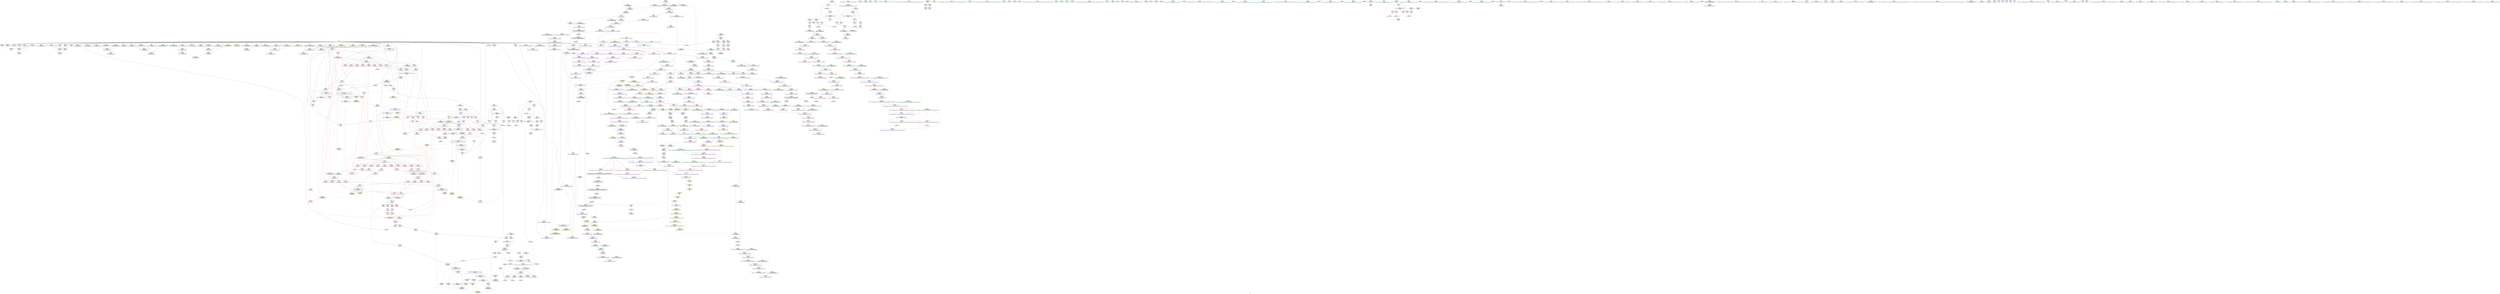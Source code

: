 digraph "SVFG" {
	label="SVFG";

	Node0x564d1a6b4200 [shape=record,color=grey,label="{NodeID: 0\nNullPtr|{|<s43>79}}"];
	Node0x564d1a6b4200 -> Node0x564d1a6cfd80[style=solid];
	Node0x564d1a6b4200 -> Node0x564d1a6cfe80[style=solid];
	Node0x564d1a6b4200 -> Node0x564d1a6cff50[style=solid];
	Node0x564d1a6b4200 -> Node0x564d1a6d0020[style=solid];
	Node0x564d1a6b4200 -> Node0x564d1a6d00f0[style=solid];
	Node0x564d1a6b4200 -> Node0x564d1a6d01c0[style=solid];
	Node0x564d1a6b4200 -> Node0x564d1a6d0290[style=solid];
	Node0x564d1a6b4200 -> Node0x564d1a6d0360[style=solid];
	Node0x564d1a6b4200 -> Node0x564d1a6d0430[style=solid];
	Node0x564d1a6b4200 -> Node0x564d1a6d0500[style=solid];
	Node0x564d1a6b4200 -> Node0x564d1a6d05d0[style=solid];
	Node0x564d1a6b4200 -> Node0x564d1a6d06a0[style=solid];
	Node0x564d1a6b4200 -> Node0x564d1a6d0770[style=solid];
	Node0x564d1a6b4200 -> Node0x564d1a6d0840[style=solid];
	Node0x564d1a6b4200 -> Node0x564d1a6d0910[style=solid];
	Node0x564d1a6b4200 -> Node0x564d1a6d09e0[style=solid];
	Node0x564d1a6b4200 -> Node0x564d1a6d0ab0[style=solid];
	Node0x564d1a6b4200 -> Node0x564d1a6d0b80[style=solid];
	Node0x564d1a6b4200 -> Node0x564d1a6d0c50[style=solid];
	Node0x564d1a6b4200 -> Node0x564d1a6d0d20[style=solid];
	Node0x564d1a6b4200 -> Node0x564d1a6d0df0[style=solid];
	Node0x564d1a6b4200 -> Node0x564d1a6d0ec0[style=solid];
	Node0x564d1a6b4200 -> Node0x564d1a6d0f90[style=solid];
	Node0x564d1a6b4200 -> Node0x564d1a6d1060[style=solid];
	Node0x564d1a6b4200 -> Node0x564d1a6d1130[style=solid];
	Node0x564d1a6b4200 -> Node0x564d1a6ee6c0[style=solid];
	Node0x564d1a6b4200 -> Node0x564d1a6eef10[style=solid];
	Node0x564d1a6b4200 -> Node0x564d1a6eefe0[style=solid];
	Node0x564d1a6b4200 -> Node0x564d1a6f0020[style=solid];
	Node0x564d1a6b4200 -> Node0x564d1a6f0500[style=solid];
	Node0x564d1a6b4200 -> Node0x564d1a6f05d0[style=solid];
	Node0x564d1a6b4200 -> Node0x564d1a6f24b0[style=solid];
	Node0x564d1a6b4200 -> Node0x564d1a6f2580[style=solid];
	Node0x564d1a6b4200 -> Node0x564d1a6f2650[style=solid];
	Node0x564d1a6b4200 -> Node0x564d1a709740[style=solid];
	Node0x564d1a6b4200 -> Node0x564d1a70c3e0[style=solid];
	Node0x564d1a6b4200 -> Node0x564d1a70c560[style=solid];
	Node0x564d1a6b4200 -> Node0x564d1a70c6e0[style=solid];
	Node0x564d1a6b4200 -> Node0x564d1a70c860[style=solid];
	Node0x564d1a6b4200 -> Node0x564d1a70c9e0[style=solid];
	Node0x564d1a6b4200 -> Node0x564d1a70cce0[style=solid];
	Node0x564d1a6b4200 -> Node0x564d1a70ce60[style=solid];
	Node0x564d1a6b4200 -> Node0x564d1a70d2e0[style=solid];
	Node0x564d1a6b4200:s43 -> Node0x564d1a7c02e0[style=solid,color=red];
	Node0x564d1a6f9ba0 [shape=record,color=yellow,style=double,label="{NodeID: 1550\n43V_2 = CSCHI(MR_43V_1)\npts\{981 \}\nCS[]|{<s0>69}}"];
	Node0x564d1a6f9ba0:s0 -> Node0x564d1a6f9a40[style=dashed,color=blue];
	Node0x564d1a6d8c70 [shape=record,color=red,label="{NodeID: 443\n408\<--342\n\<--i\nmain\n}"];
	Node0x564d1a6d8c70 -> Node0x564d1a70a8e0[style=solid];
	Node0x564d1a6ccbe0 [shape=record,color=green,label="{NodeID: 111\n721\<--722\n__n.addr\<--__n.addr_field_insensitive\n_ZNSt12_Vector_baseIiSaIiEEC2EmRKS0_\n}"];
	Node0x564d1a6ccbe0 -> Node0x564d1a6eb020[style=solid];
	Node0x564d1a6ccbe0 -> Node0x564d1a6f1af0[style=solid];
	Node0x564d1a7c40c0 [shape=record,color=black,label="{NodeID: 1661\n1082 = PHI(1072, )\n0th arg _ZSt10__fill_n_aIPimiEN9__gnu_cxx11__enable_ifIXsr11__is_scalarIT1_EE7__valueET_E6__typeES4_T0_RKS3_ }"];
	Node0x564d1a7c40c0 -> Node0x564d1a6f4050[style=solid];
	Node0x564d1a6ee420 [shape=record,color=red,label="{NodeID: 554\n1234\<--1229\n\<--__last.addr\n_ZSt8_DestroyIPiEvT_S1_\n|{<s0>94}}"];
	Node0x564d1a6ee420:s0 -> Node0x564d1a7bf570[style=solid,color=red];
	Node0x564d1a6d1200 [shape=record,color=black,label="{NodeID: 222\n52\<--53\n\<--_ZNSt8ios_base4InitD1Ev\nCan only get source location for instruction, argument, global var or function.}"];
	Node0x564d1a70a8e0 [shape=record,color=grey,label="{NodeID: 997\n409 = Binary(408, 109, )\n}"];
	Node0x564d1a70a8e0 -> Node0x564d1a6efc10[style=solid];
	Node0x564d1a6f3eb0 [shape=record,color=blue,label="{NodeID: 665\n1064\<--1060\n__n.addr\<--__n\n_ZSt6fill_nIPimiET_S1_T0_RKT1_\n}"];
	Node0x564d1a6f3eb0 -> Node0x564d1a6ed0a0[style=dashed];
	Node0x564d1a6df060 [shape=record,color=purple,label="{NodeID: 333\n795\<--791\n_M_impl2\<--this1\n_ZNSt12_Vector_baseIiSaIiEED2Ev\n}"];
	Node0x564d1a69b780 [shape=record,color=green,label="{NodeID: 1\n7\<--1\n__dso_handle\<--dummyObj\nGlob }"];
	Node0x564d1a6f9d00 [shape=record,color=yellow,style=double,label="{NodeID: 1551\n43V_2 = CSCHI(MR_43V_1)\npts\{981 \}\nCS[]|{<s0>83}}"];
	Node0x564d1a6f9d00:s0 -> Node0x564d1a6f9ba0[style=dashed,color=blue];
	Node0x564d1a6d8d40 [shape=record,color=red,label="{NodeID: 444\n461\<--344\n\<--root\nmain\n|{<s0>39}}"];
	Node0x564d1a6d8d40:s0 -> Node0x564d1a7c4bc0[style=solid,color=red];
	Node0x564d1a6cccb0 [shape=record,color=green,label="{NodeID: 112\n723\<--724\n__a.addr\<--__a.addr_field_insensitive\n_ZNSt12_Vector_baseIiSaIiEEC2EmRKS0_\n}"];
	Node0x564d1a6cccb0 -> Node0x564d1a6eb0f0[style=solid];
	Node0x564d1a6cccb0 -> Node0x564d1a6f1bc0[style=solid];
	Node0x564d1a7c41d0 [shape=record,color=black,label="{NodeID: 1662\n1083 = PHI(1075, )\n1st arg _ZSt10__fill_n_aIPimiEN9__gnu_cxx11__enable_ifIXsr11__is_scalarIT1_EE7__valueET_E6__typeES4_T0_RKS3_ }"];
	Node0x564d1a7c41d0 -> Node0x564d1a6f4120[style=solid];
	Node0x564d1a6ee4f0 [shape=record,color=blue,label="{NodeID: 555\n1253\<--40\nllvm.global_ctors_0\<--\nGlob }"];
	Node0x564d1a6d1300 [shape=record,color=black,label="{NodeID: 223\n323\<--79\nmain_ret\<--\nmain\n}"];
	Node0x564d1a70aa60 [shape=record,color=grey,label="{NodeID: 998\n538 = Binary(537, 109, )\n}"];
	Node0x564d1a70aa60 -> Node0x564d1a6f0d20[style=solid];
	Node0x564d1a6f3f80 [shape=record,color=blue,label="{NodeID: 666\n1066\<--1061\n__value.addr\<--__value\n_ZSt6fill_nIPimiET_S1_T0_RKT1_\n}"];
	Node0x564d1a6f3f80 -> Node0x564d1a6ed170[style=dashed];
	Node0x564d1a6df130 [shape=record,color=purple,label="{NodeID: 334\n796\<--791\n_M_end_of_storage\<--this1\n_ZNSt12_Vector_baseIiSaIiEED2Ev\n}"];
	Node0x564d1a6df130 -> Node0x564d1a6eb840[style=solid];
	Node0x564d1a69b810 [shape=record,color=green,label="{NodeID: 2\n8\<--1\n.str\<--dummyObj\nGlob }"];
	Node0x564d1a6f9e60 [shape=record,color=yellow,style=double,label="{NodeID: 1552\n43V_2 = CSCHI(MR_43V_1)\npts\{981 \}\nCS[]|{<s0>84}}"];
	Node0x564d1a6f9e60:s0 -> Node0x564d1a6f9d00[style=dashed,color=blue];
	Node0x564d1a6d8e10 [shape=record,color=red,label="{NodeID: 445\n476\<--344\n\<--root\nmain\n|{<s0>40}}"];
	Node0x564d1a6d8e10:s0 -> Node0x564d1a7c4670[style=solid,color=red];
	Node0x564d1a6ccd80 [shape=record,color=green,label="{NodeID: 113\n725\<--726\nexn.slot\<--exn.slot_field_insensitive\n_ZNSt12_Vector_baseIiSaIiEEC2EmRKS0_\n}"];
	Node0x564d1a6ccd80 -> Node0x564d1a6eb1c0[style=solid];
	Node0x564d1a6ccd80 -> Node0x564d1a6f1c90[style=solid];
	Node0x564d1a7c42e0 [shape=record,color=black,label="{NodeID: 1663\n1084 = PHI(1076, )\n2nd arg _ZSt10__fill_n_aIPimiEN9__gnu_cxx11__enable_ifIXsr11__is_scalarIT1_EE7__valueET_E6__typeES4_T0_RKS3_ }"];
	Node0x564d1a7c42e0 -> Node0x564d1a6f41f0[style=solid];
	Node0x564d1a6ee5c0 [shape=record,color=blue,label="{NodeID: 556\n1254\<--41\nllvm.global_ctors_1\<--_GLOBAL__sub_I_ilyaraz_2_1.cpp\nGlob }"];
	Node0x564d1a6d13d0 [shape=record,color=black,label="{NodeID: 224\n68\<--86\n_Z4getaP4Node_ret\<--\n_Z4getaP4Node\n|{<s0>3|<s1>4|<s2>6|<s3>8|<s4>10|<s5>40}}"];
	Node0x564d1a6d13d0:s0 -> Node0x564d1a7bbe80[style=solid,color=blue];
	Node0x564d1a6d13d0:s1 -> Node0x564d1a7bbff0[style=solid,color=blue];
	Node0x564d1a6d13d0:s2 -> Node0x564d1a7bc130[style=solid,color=blue];
	Node0x564d1a6d13d0:s3 -> Node0x564d1a7b0590[style=solid,color=blue];
	Node0x564d1a6d13d0:s4 -> Node0x564d1a7bb9f0[style=solid,color=blue];
	Node0x564d1a6d13d0:s5 -> Node0x564d1a7bbc70[style=solid,color=blue];
	Node0x564d1a70abe0 [shape=record,color=grey,label="{NodeID: 999\n107 = Binary(102, 106, )\n}"];
	Node0x564d1a70abe0 -> Node0x564d1a709ce0[style=solid];
	Node0x564d1a6f4050 [shape=record,color=blue,label="{NodeID: 667\n1085\<--1082\n__first.addr\<--__first\n_ZSt10__fill_n_aIPimiEN9__gnu_cxx11__enable_ifIXsr11__is_scalarIT1_EE7__valueET_E6__typeES4_T0_RKS3_\n}"];
	Node0x564d1a6f4050 -> Node0x564d1a72fc50[style=dashed];
	Node0x564d1a6df200 [shape=record,color=purple,label="{NodeID: 335\n798\<--791\n_M_impl3\<--this1\n_ZNSt12_Vector_baseIiSaIiEED2Ev\n}"];
	Node0x564d1a69bac0 [shape=record,color=green,label="{NodeID: 3\n10\<--1\n.str.1\<--dummyObj\nGlob }"];
	Node0x564d1a6f9fc0 [shape=record,color=yellow,style=double,label="{NodeID: 1553\n43V_2 = CSCHI(MR_43V_1)\npts\{981 \}\nCS[]|{<s0>85}}"];
	Node0x564d1a6f9fc0:s0 -> Node0x564d1a6f9e60[style=dashed,color=blue];
	Node0x564d1a6d8ee0 [shape=record,color=red,label="{NodeID: 446\n479\<--344\n\<--root\nmain\n|{<s0>41}}"];
	Node0x564d1a6d8ee0:s0 -> Node0x564d1a7c0fc0[style=solid,color=red];
	Node0x564d1a752b60 [shape=record,color=yellow,style=double,label="{NodeID: 1221\n6V_1 = ENCHI(MR_6V_0)\npts\{4360002 \}\nFun[_Z3updP4Node]|{|<s2>3|<s3>4}}"];
	Node0x564d1a752b60 -> Node0x564d1a6eeb00[style=dashed];
	Node0x564d1a752b60 -> Node0x564d1a73fd60[style=dashed];
	Node0x564d1a752b60:s2 -> Node0x564d1a754ad0[style=dashed,color=red];
	Node0x564d1a752b60:s3 -> Node0x564d1a754ad0[style=dashed,color=red];
	Node0x564d1a6d1930 [shape=record,color=green,label="{NodeID: 114\n727\<--728\nehselector.slot\<--ehselector.slot_field_insensitive\n_ZNSt12_Vector_baseIiSaIiEEC2EmRKS0_\n}"];
	Node0x564d1a6d1930 -> Node0x564d1a6eb290[style=solid];
	Node0x564d1a6d1930 -> Node0x564d1a6f1d60[style=solid];
	Node0x564d1a7c43f0 [shape=record,color=black,label="{NodeID: 1664\n1225 = PHI(1218, )\n0th arg _ZSt8_DestroyIPiEvT_S1_ }"];
	Node0x564d1a7c43f0 -> Node0x564d1a6f5160[style=solid];
	Node0x564d1a6ee6c0 [shape=record,color=blue, style = dotted,label="{NodeID: 557\n1255\<--3\nllvm.global_ctors_2\<--dummyVal\nGlob }"];
	Node0x564d1a6d14a0 [shape=record,color=black,label="{NodeID: 225\n221\<--282\n_Z5mergeP4NodeS0__ret\<--\n_Z5mergeP4NodeS0_\n|{<s0>14|<s1>17|<s2>39|<s3>42}}"];
	Node0x564d1a6d14a0:s0 -> Node0x564d1a7bc270[style=solid,color=blue];
	Node0x564d1a6d14a0:s1 -> Node0x564d1a7bc3b0[style=solid,color=blue];
	Node0x564d1a6d14a0:s2 -> Node0x564d1a7bbb30[style=solid,color=blue];
	Node0x564d1a6d14a0:s3 -> Node0x564d1a7bccd0[style=solid,color=blue];
	Node0x564d1a70ad60 [shape=record,color=grey,label="{NodeID: 1000\n467 = Binary(466, 109, )\n}"];
	Node0x564d1a70ad60 -> Node0x564d1a6f0770[style=solid];
	Node0x564d1a6f4120 [shape=record,color=blue,label="{NodeID: 668\n1087\<--1083\n__n.addr\<--__n\n_ZSt10__fill_n_aIPimiEN9__gnu_cxx11__enable_ifIXsr11__is_scalarIT1_EE7__valueET_E6__typeES4_T0_RKS3_\n}"];
	Node0x564d1a6f4120 -> Node0x564d1a6ed4b0[style=dashed];
	Node0x564d1a6df2d0 [shape=record,color=purple,label="{NodeID: 336\n799\<--791\n_M_start4\<--this1\n_ZNSt12_Vector_baseIiSaIiEED2Ev\n}"];
	Node0x564d1a6df2d0 -> Node0x564d1a6eb910[style=solid];
	Node0x564d1a69bb50 [shape=record,color=green,label="{NodeID: 4\n12\<--1\n__PRETTY_FUNCTION__._Z5splitP4NodeiRS0_S1_\<--dummyObj\nGlob }"];
	Node0x564d1a7b0ff0 [shape=record,color=black,label="{NodeID: 1554\n985 = PHI(967, )\n0th arg _ZNK9__gnu_cxx13new_allocatorIiE8max_sizeEv }"];
	Node0x564d1a7b0ff0 -> Node0x564d1a6f34f0[style=solid];
	Node0x564d1a6d8fb0 [shape=record,color=red,label="{NodeID: 447\n485\<--344\n\<--root\nmain\n|{<s0>42}}"];
	Node0x564d1a6d8fb0:s0 -> Node0x564d1a7c4bc0[style=solid,color=red];
	Node0x564d1a752c40 [shape=record,color=yellow,style=double,label="{NodeID: 1222\n11V_1 = ENCHI(MR_11V_0)\npts\{4360003 \}\nFun[_Z3updP4Node]}"];
	Node0x564d1a752c40 -> Node0x564d1a6e0cd0[style=dashed];
	Node0x564d1a6d1a00 [shape=record,color=green,label="{NodeID: 115\n736\<--737\n_ZNSt12_Vector_baseIiSaIiEE12_Vector_implC2ERKS0_\<--_ZNSt12_Vector_baseIiSaIiEE12_Vector_implC2ERKS0__field_insensitive\n}"];
	Node0x564d1a7c4530 [shape=record,color=black,label="{NodeID: 1665\n1226 = PHI(1219, )\n1st arg _ZSt8_DestroyIPiEvT_S1_ }"];
	Node0x564d1a7c4530 -> Node0x564d1a6f5230[style=solid];
	Node0x564d1a6ee7c0 [shape=record,color=blue,label="{NodeID: 558\n72\<--69\nt.addr\<--t\n_Z4getaP4Node\n}"];
	Node0x564d1a6ee7c0 -> Node0x564d1a6e0720[style=dashed];
	Node0x564d1a6ee7c0 -> Node0x564d1a6e07f0[style=dashed];
	Node0x564d1a6d1570 [shape=record,color=black,label="{NodeID: 226\n366\<--363\ncall\<--\nmain\n}"];
	Node0x564d1a70aee0 [shape=record,color=grey,label="{NodeID: 1001\n483 = Binary(481, 482, )\n|{<s0>41}}"];
	Node0x564d1a70aee0:s0 -> Node0x564d1a7c12e0[style=solid,color=red];
	Node0x564d1a6f41f0 [shape=record,color=blue,label="{NodeID: 669\n1089\<--1084\n__value.addr\<--__value\n_ZSt10__fill_n_aIPimiEN9__gnu_cxx11__enable_ifIXsr11__is_scalarIT1_EE7__valueET_E6__typeES4_T0_RKS3_\n}"];
	Node0x564d1a6f41f0 -> Node0x564d1a6ed580[style=dashed];
	Node0x564d1a6df3a0 [shape=record,color=purple,label="{NodeID: 337\n809\<--791\n_M_impl5\<--this1\n_ZNSt12_Vector_baseIiSaIiEED2Ev\n|{<s0>71}}"];
	Node0x564d1a6df3a0:s0 -> Node0x564d1a7c18e0[style=solid,color=red];
	Node0x564d1a74c6f0 [shape=record,color=yellow,style=double,label="{NodeID: 1112\n43V_1 = ENCHI(MR_43V_0)\npts\{981 \}\nFun[_ZSt25__uninitialized_default_nIPimET_S1_T0_]|{<s0>84}}"];
	Node0x564d1a74c6f0:s0 -> Node0x564d1a753560[style=dashed,color=red];
	Node0x564d1a69bbe0 [shape=record,color=green,label="{NodeID: 5\n14\<--1\n.str.2\<--dummyObj\nGlob }"];
	Node0x564d1a7b0590 [shape=record,color=black,label="{NodeID: 1555\n172 = PHI(68, )\n}"];
	Node0x564d1a7b0590 -> Node0x564d1a70bae0[style=solid];
	Node0x564d1a6d9080 [shape=record,color=red,label="{NodeID: 448\n489\<--344\n\<--root\nmain\n|{<s0>43}}"];
	Node0x564d1a6d9080:s0 -> Node0x564d1a7c0fc0[style=solid,color=red];
	Node0x564d1a752d20 [shape=record,color=yellow,style=double,label="{NodeID: 1223\n13V_1 = ENCHI(MR_13V_0)\npts\{4360004 \}\nFun[_Z3updP4Node]}"];
	Node0x564d1a752d20 -> Node0x564d1a6e0da0[style=dashed];
	Node0x564d1a6d1ad0 [shape=record,color=green,label="{NodeID: 116\n740\<--741\n_ZNSt12_Vector_baseIiSaIiEE17_M_create_storageEm\<--_ZNSt12_Vector_baseIiSaIiEE17_M_create_storageEm_field_insensitive\n}"];
	Node0x564d1a7c4670 [shape=record,color=black,label="{NodeID: 1666\n69 = PHI(101, 105, 148, 171, 193, 476, )\n0th arg _Z4getaP4Node }"];
	Node0x564d1a7c4670 -> Node0x564d1a6ee7c0[style=solid];
	Node0x564d1a6ee890 [shape=record,color=blue,label="{NodeID: 559\n70\<--79\nretval\<--\n_Z4getaP4Node\n}"];
	Node0x564d1a6ee890 -> Node0x564d1a740260[style=dashed];
	Node0x564d1a6d1640 [shape=record,color=black,label="{NodeID: 227\n372\<--369\ncall1\<--\nmain\n}"];
	Node0x564d1a70b060 [shape=record,color=grey,label="{NodeID: 1002\n481 = Binary(480, 109, )\n}"];
	Node0x564d1a70b060 -> Node0x564d1a70aee0[style=solid];
	Node0x564d1a6f42c0 [shape=record,color=blue,label="{NodeID: 670\n1091\<--1099\n__tmp\<--\n_ZSt10__fill_n_aIPimiEN9__gnu_cxx11__enable_ifIXsr11__is_scalarIT1_EE7__valueET_E6__typeES4_T0_RKS3_\n}"];
	Node0x564d1a6f42c0 -> Node0x564d1a6ed650[style=dashed];
	Node0x564d1a6df470 [shape=record,color=purple,label="{NodeID: 338\n817\<--791\n_M_impl6\<--this1\n_ZNSt12_Vector_baseIiSaIiEED2Ev\n|{<s0>72}}"];
	Node0x564d1a6df470:s0 -> Node0x564d1a7c18e0[style=solid,color=red];
	Node0x564d1a69bc70 [shape=record,color=green,label="{NodeID: 6\n18\<--1\n_ZSt4cout\<--dummyObj\nGlob }"];
	Node0x564d1a7bb9f0 [shape=record,color=black,label="{NodeID: 1556\n194 = PHI(68, )\n}"];
	Node0x564d1a7bb9f0 -> Node0x564d1a70b660[style=solid];
	Node0x564d1a6d9150 [shape=record,color=red,label="{NodeID: 449\n431\<--346\n\<--i13\nmain\n}"];
	Node0x564d1a6d9150 -> Node0x564d1a70d460[style=solid];
	Node0x564d1a6d1bd0 [shape=record,color=green,label="{NodeID: 117\n749\<--750\n_ZNSt12_Vector_baseIiSaIiEE12_Vector_implD2Ev\<--_ZNSt12_Vector_baseIiSaIiEE12_Vector_implD2Ev_field_insensitive\n}"];
	Node0x564d1a7c4bc0 [shape=record,color=black,label="{NodeID: 1667\n222 = PHI(254, 267, 461, 485, )\n0th arg _Z5mergeP4NodeS0_ }"];
	Node0x564d1a7c4bc0 -> Node0x564d1a6ef250[style=solid];
	Node0x564d1a6ee960 [shape=record,color=blue,label="{NodeID: 560\n70\<--83\nretval\<--\n_Z4getaP4Node\n}"];
	Node0x564d1a6ee960 -> Node0x564d1a740260[style=dashed];
	Node0x564d1a6d1710 [shape=record,color=black,label="{NodeID: 228\n385\<--384\nconv\<--\nmain\n|{<s0>31}}"];
	Node0x564d1a6d1710:s0 -> Node0x564d1a7c2610[style=solid,color=red];
	Node0x564d1a70b1e0 [shape=record,color=grey,label="{NodeID: 1003\n495 = Binary(494, 109, )\n}"];
	Node0x564d1a70b1e0 -> Node0x564d1a6d9d30[style=solid];
	Node0x564d1a6f4390 [shape=record,color=blue,label="{NodeID: 671\n1093\<--1101\n__niter\<--\n_ZSt10__fill_n_aIPimiEN9__gnu_cxx11__enable_ifIXsr11__is_scalarIT1_EE7__valueET_E6__typeES4_T0_RKS3_\n}"];
	Node0x564d1a6f4390 -> Node0x564d1a72fd40[style=dashed];
	Node0x564d1a6df540 [shape=record,color=purple,label="{NodeID: 339\n838\<--832\n_M_start\<--this1\n_ZNSt12_Vector_baseIiSaIiEE12_Vector_implC2ERKS0_\n}"];
	Node0x564d1a6df540 -> Node0x564d1a6f24b0[style=solid];
	Node0x564d1a69c4b0 [shape=record,color=green,label="{NodeID: 7\n19\<--1\n.str.3\<--dummyObj\nGlob }"];
	Node0x564d1a7bbb30 [shape=record,color=black,label="{NodeID: 1557\n463 = PHI(221, )\n}"];
	Node0x564d1a7bbb30 -> Node0x564d1a6f06a0[style=solid];
	Node0x564d1a6d9220 [shape=record,color=red,label="{NodeID: 450\n442\<--346\n\<--i13\nmain\n}"];
	Node0x564d1a6d9220 -> Node0x564d1a6f0290[style=solid];
	Node0x564d1a6d1cd0 [shape=record,color=green,label="{NodeID: 118\n760\<--761\nthis.addr\<--this.addr_field_insensitive\n_ZNSt6vectorIiSaIiEE21_M_default_initializeEm\n}"];
	Node0x564d1a6d1cd0 -> Node0x564d1a6eb360[style=solid];
	Node0x564d1a6d1cd0 -> Node0x564d1a6f1e30[style=solid];
	Node0x564d1a7c4d90 [shape=record,color=black,label="{NodeID: 1668\n223 = PHI(255, 270, 462, 486, )\n1st arg _Z5mergeP4NodeS0_ }"];
	Node0x564d1a7c4d90 -> Node0x564d1a6ef320[style=solid];
	Node0x564d1a6eea30 [shape=record,color=blue,label="{NodeID: 561\n92\<--91\nt.addr\<--t\n_Z3updP4Node\n}"];
	Node0x564d1a6eea30 -> Node0x564d1a6e0990[style=dashed];
	Node0x564d1a6eea30 -> Node0x564d1a6e0a60[style=dashed];
	Node0x564d1a6eea30 -> Node0x564d1a6e0b30[style=dashed];
	Node0x564d1a6eea30 -> Node0x564d1a6e0c00[style=dashed];
	Node0x564d1a6d17e0 [shape=record,color=black,label="{NodeID: 229\n402\<--401\nconv8\<--\nmain\n|{<s0>33}}"];
	Node0x564d1a6d17e0:s0 -> Node0x564d1a7c0e40[style=solid,color=red];
	Node0x564d1a70b360 [shape=record,color=grey,label="{NodeID: 1004\n1112 = Binary(1111, 1113, )\n}"];
	Node0x564d1a70b360 -> Node0x564d1a6f4530[style=solid];
	Node0x564d1a6f4460 [shape=record,color=blue,label="{NodeID: 672\n1108\<--1107\n\<--\n_ZSt10__fill_n_aIPimiEN9__gnu_cxx11__enable_ifIXsr11__is_scalarIT1_EE7__valueET_E6__typeES4_T0_RKS3_\n}"];
	Node0x564d1a6f4460 -> Node0x564d1a730240[style=dashed];
	Node0x564d1a6df610 [shape=record,color=purple,label="{NodeID: 340\n840\<--832\n_M_finish\<--this1\n_ZNSt12_Vector_baseIiSaIiEE12_Vector_implC2ERKS0_\n}"];
	Node0x564d1a6df610 -> Node0x564d1a6f2580[style=solid];
	Node0x564d1a69c570 [shape=record,color=green,label="{NodeID: 8\n21\<--1\n.str.4\<--dummyObj\nGlob }"];
	Node0x564d1a7bbc70 [shape=record,color=black,label="{NodeID: 1558\n477 = PHI(68, )\n}"];
	Node0x564d1a7bbc70 -> Node0x564d1a6f0910[style=solid];
	Node0x564d1a6d92f0 [shape=record,color=red,label="{NodeID: 451\n466\<--346\n\<--i13\nmain\n}"];
	Node0x564d1a6d92f0 -> Node0x564d1a70ad60[style=solid];
	Node0x564d1a6d1da0 [shape=record,color=green,label="{NodeID: 119\n762\<--763\n__n.addr\<--__n.addr_field_insensitive\n_ZNSt6vectorIiSaIiEE21_M_default_initializeEm\n}"];
	Node0x564d1a6d1da0 -> Node0x564d1a6eb430[style=solid];
	Node0x564d1a6d1da0 -> Node0x564d1a6f1f00[style=solid];
	Node0x564d1a6eeb00 [shape=record,color=blue,label="{NodeID: 562\n111\<--108\namount\<--add2\n_Z3updP4Node\n}"];
	Node0x564d1a6eeb00 -> Node0x564d1a73fd60[style=dashed];
	Node0x564d1a6d9ca0 [shape=record,color=black,label="{NodeID: 230\n440\<--435\n\<--call18\nmain\n}"];
	Node0x564d1a6d9ca0 -> Node0x564d1a6f01c0[style=solid];
	Node0x564d1a70b4e0 [shape=record,color=grey,label="{NodeID: 1005\n196 = Binary(195, 109, )\n|{<s0>11}}"];
	Node0x564d1a70b4e0:s0 -> Node0x564d1a7c12e0[style=solid,color=red];
	Node0x564d1a6f4530 [shape=record,color=blue,label="{NodeID: 673\n1093\<--1112\n__niter\<--dec\n_ZSt10__fill_n_aIPimiEN9__gnu_cxx11__enable_ifIXsr11__is_scalarIT1_EE7__valueET_E6__typeES4_T0_RKS3_\n}"];
	Node0x564d1a6f4530 -> Node0x564d1a72fd40[style=dashed];
	Node0x564d1a6df6e0 [shape=record,color=purple,label="{NodeID: 341\n842\<--832\n_M_end_of_storage\<--this1\n_ZNSt12_Vector_baseIiSaIiEE12_Vector_implC2ERKS0_\n}"];
	Node0x564d1a6df6e0 -> Node0x564d1a6f2650[style=solid];
	Node0x564d1a74caa0 [shape=record,color=yellow,style=double,label="{NodeID: 1116\n43V_1 = ENCHI(MR_43V_0)\npts\{981 \}\nFun[_ZSt6fill_nIPimiET_S1_T0_RKT1_]|{<s0>87}}"];
	Node0x564d1a74caa0:s0 -> Node0x564d1a730240[style=dashed,color=red];
	Node0x564d1a69c630 [shape=record,color=green,label="{NodeID: 9\n23\<--1\n.str.5\<--dummyObj\nGlob }"];
	Node0x564d1a7bbdb0 [shape=record,color=black,label="{NodeID: 1559\n51 = PHI()\n}"];
	Node0x564d1a6d93c0 [shape=record,color=red,label="{NodeID: 452\n443\<--348\n\<--cur\nmain\n}"];
	Node0x564d1a6d93c0 -> Node0x564d1a6de0f0[style=solid];
	Node0x564d1a6d1e70 [shape=record,color=green,label="{NodeID: 120\n775\<--776\n_ZSt27__uninitialized_default_n_aIPimiET_S1_T0_RSaIT1_E\<--_ZSt27__uninitialized_default_n_aIPimiET_S1_T0_RSaIT1_E_field_insensitive\n}"];
	Node0x564d1a6eebd0 [shape=record,color=blue,label="{NodeID: 563\n122\<--118\nt.addr\<--t\n_Z5splitP4NodeiRS0_S1_\n}"];
	Node0x564d1a6eebd0 -> Node0x564d1a6e0e70[style=dashed];
	Node0x564d1a6eebd0 -> Node0x564d1a6e0f40[style=dashed];
	Node0x564d1a6eebd0 -> Node0x564d1a6e1010[style=dashed];
	Node0x564d1a6eebd0 -> Node0x564d1a6e10e0[style=dashed];
	Node0x564d1a6eebd0 -> Node0x564d1a6e11b0[style=dashed];
	Node0x564d1a6eebd0 -> Node0x564d1a6e1280[style=dashed];
	Node0x564d1a6eebd0 -> Node0x564d1a6e1350[style=dashed];
	Node0x564d1a6eebd0 -> Node0x564d1a6e1420[style=dashed];
	Node0x564d1a6eebd0 -> Node0x564d1a6e14f0[style=dashed];
	Node0x564d1a6eebd0 -> Node0x564d1a6e15c0[style=dashed];
	Node0x564d1a6d9d30 [shape=record,color=black,label="{NodeID: 231\n496\<--495\nidxprom\<--sub37\nmain\n}"];
	Node0x564d1a70b660 [shape=record,color=grey,label="{NodeID: 1006\n195 = Binary(190, 194, )\n}"];
	Node0x564d1a70b660 -> Node0x564d1a70b4e0[style=solid];
	Node0x564d1a6f4600 [shape=record,color=blue,label="{NodeID: 674\n1085\<--1116\n__first.addr\<--incdec.ptr\n_ZSt10__fill_n_aIPimiEN9__gnu_cxx11__enable_ifIXsr11__is_scalarIT1_EE7__valueET_E6__typeES4_T0_RKS3_\n}"];
	Node0x564d1a6f4600 -> Node0x564d1a72fc50[style=dashed];
	Node0x564d1a6df7b0 [shape=record,color=purple,label="{NodeID: 342\n859\<--854\n_M_impl\<--this1\n_ZNSt12_Vector_baseIiSaIiEE17_M_create_storageEm\n}"];
	Node0x564d1a74cbb0 [shape=record,color=yellow,style=double,label="{NodeID: 1117\n45V_1 = ENCHI(MR_45V_0)\npts\{1048 \}\nFun[_ZSt6fill_nIPimiET_S1_T0_RKT1_]|{<s0>87}}"];
	Node0x564d1a74cbb0:s0 -> Node0x564d1a754450[style=dashed,color=red];
	Node0x564d1a69c730 [shape=record,color=green,label="{NodeID: 10\n25\<--1\nstdin\<--dummyObj\nGlob }"];
	Node0x564d1a7bbe80 [shape=record,color=black,label="{NodeID: 1560\n102 = PHI(68, )\n}"];
	Node0x564d1a7bbe80 -> Node0x564d1a70abe0[style=solid];
	Node0x564d1a6d9490 [shape=record,color=red,label="{NodeID: 453\n449\<--348\n\<--cur\nmain\n}"];
	Node0x564d1a6d9490 -> Node0x564d1a6de1c0[style=solid];
	Node0x564d1a6d1f70 [shape=record,color=green,label="{NodeID: 121\n784\<--785\nthis.addr\<--this.addr_field_insensitive\n_ZNSt12_Vector_baseIiSaIiEED2Ev\n}"];
	Node0x564d1a6d1f70 -> Node0x564d1a6eb5d0[style=solid];
	Node0x564d1a6d1f70 -> Node0x564d1a6f20a0[style=solid];
	Node0x564d1a6eeca0 [shape=record,color=blue,label="{NodeID: 564\n124\<--119\ncut.addr\<--cut\n_Z5splitP4NodeiRS0_S1_\n}"];
	Node0x564d1a6eeca0 -> Node0x564d1a6e1690[style=dashed];
	Node0x564d1a6eeca0 -> Node0x564d1a6e1760[style=dashed];
	Node0x564d1a6eeca0 -> Node0x564d1a6e1830[style=dashed];
	Node0x564d1a6eeca0 -> Node0x564d1a6e1900[style=dashed];
	Node0x564d1a6eeca0 -> Node0x564d1a6d5c80[style=dashed];
	Node0x564d1a6d9dc0 [shape=record,color=black,label="{NodeID: 232\n502\<--499\n\<--\nmain\n}"];
	Node0x564d1a70b7e0 [shape=record,color=grey,label="{NodeID: 1007\n972 = cmp(968, 969, )\n}"];
	Node0x564d1a6f46d0 [shape=record,color=blue,label="{NodeID: 675\n1123\<--1122\n__it.addr\<--__it\n_ZSt12__niter_baseIPiET_S1_\n}"];
	Node0x564d1a6f46d0 -> Node0x564d1a6ed990[style=dashed];
	Node0x564d1a6df880 [shape=record,color=purple,label="{NodeID: 343\n860\<--854\n_M_start\<--this1\n_ZNSt12_Vector_baseIiSaIiEE17_M_create_storageEm\n}"];
	Node0x564d1a6df880 -> Node0x564d1a6f28c0[style=solid];
	Node0x564d1a69c830 [shape=record,color=green,label="{NodeID: 11\n26\<--1\n.str.6\<--dummyObj\nGlob }"];
	Node0x564d1a7bbff0 [shape=record,color=black,label="{NodeID: 1561\n106 = PHI(68, )\n}"];
	Node0x564d1a7bbff0 -> Node0x564d1a70abe0[style=solid];
	Node0x564d1a6d9560 [shape=record,color=red,label="{NodeID: 454\n452\<--348\n\<--cur\nmain\n}"];
	Node0x564d1a6d9560 -> Node0x564d1a6de290[style=solid];
	Node0x564d1a6d2040 [shape=record,color=green,label="{NodeID: 122\n786\<--787\nexn.slot\<--exn.slot_field_insensitive\n_ZNSt12_Vector_baseIiSaIiEED2Ev\n}"];
	Node0x564d1a6d2040 -> Node0x564d1a6eb6a0[style=solid];
	Node0x564d1a6d2040 -> Node0x564d1a6f2170[style=solid];
	Node0x564d1a6eed70 [shape=record,color=blue,label="{NodeID: 565\n126\<--120\nl.addr\<--l\n_Z5splitP4NodeiRS0_S1_\n}"];
	Node0x564d1a6eed70 -> Node0x564d1a6d5d50[style=dashed];
	Node0x564d1a6eed70 -> Node0x564d1a6d5e20[style=dashed];
	Node0x564d1a6eed70 -> Node0x564d1a6d5ef0[style=dashed];
	Node0x564d1a6eed70 -> Node0x564d1a6d5fc0[style=dashed];
	Node0x564d1a6d9e90 [shape=record,color=black,label="{NodeID: 233\n526\<--525\nconv51\<--\nmain\n|{<s0>48}}"];
	Node0x564d1a6d9e90:s0 -> Node0x564d1a7c0e40[style=solid,color=red];
	Node0x564d1a70b960 [shape=record,color=grey,label="{NodeID: 1008\n150 = cmp(147, 149, )\n}"];
	Node0x564d1a6f47a0 [shape=record,color=blue,label="{NodeID: 676\n1132\<--1129\nthis.addr\<--this\n_ZNSt12_Vector_baseIiSaIiEE13_M_deallocateEPim\n}"];
	Node0x564d1a6f47a0 -> Node0x564d1a6eda60[style=dashed];
	Node0x564d1a6df950 [shape=record,color=purple,label="{NodeID: 344\n862\<--854\n_M_impl2\<--this1\n_ZNSt12_Vector_baseIiSaIiEE17_M_create_storageEm\n}"];
	Node0x564d1a69c930 [shape=record,color=green,label="{NodeID: 12\n28\<--1\n.str.7\<--dummyObj\nGlob }"];
	Node0x564d1a7bc130 [shape=record,color=black,label="{NodeID: 1562\n149 = PHI(68, )\n}"];
	Node0x564d1a7bc130 -> Node0x564d1a70b960[style=solid];
	Node0x564d1a6d9630 [shape=record,color=red,label="{NodeID: 455\n455\<--348\n\<--cur\nmain\n}"];
	Node0x564d1a6d9630 -> Node0x564d1a6de360[style=solid];
	Node0x564d1a6d2110 [shape=record,color=green,label="{NodeID: 123\n788\<--789\nehselector.slot\<--ehselector.slot_field_insensitive\n_ZNSt12_Vector_baseIiSaIiEED2Ev\n}"];
	Node0x564d1a6d2110 -> Node0x564d1a6f2240[style=solid];
	Node0x564d1a6eee40 [shape=record,color=blue,label="{NodeID: 566\n128\<--121\nr.addr\<--r\n_Z5splitP4NodeiRS0_S1_\n}"];
	Node0x564d1a6eee40 -> Node0x564d1a6d6090[style=dashed];
	Node0x564d1a6eee40 -> Node0x564d1a6d6160[style=dashed];
	Node0x564d1a6eee40 -> Node0x564d1a6d6230[style=dashed];
	Node0x564d1a6eee40 -> Node0x564d1a6d6300[style=dashed];
	Node0x564d1a6d9f60 [shape=record,color=black,label="{NodeID: 234\n530\<--529\nidxprom54\<--sub53\nmain\n}"];
	Node0x564d1a70bae0 [shape=record,color=grey,label="{NodeID: 1009\n173 = cmp(168, 172, )\n}"];
	Node0x564d1a6f4870 [shape=record,color=blue,label="{NodeID: 677\n1134\<--1130\n__p.addr\<--__p\n_ZNSt12_Vector_baseIiSaIiEE13_M_deallocateEPim\n}"];
	Node0x564d1a6f4870 -> Node0x564d1a6edb30[style=dashed];
	Node0x564d1a6f4870 -> Node0x564d1a6edc00[style=dashed];
	Node0x564d1a6dfa20 [shape=record,color=purple,label="{NodeID: 345\n863\<--854\n_M_start3\<--this1\n_ZNSt12_Vector_baseIiSaIiEE17_M_create_storageEm\n}"];
	Node0x564d1a6dfa20 -> Node0x564d1a6ebdf0[style=solid];
	Node0x564d1a69ca30 [shape=record,color=green,label="{NodeID: 13\n30\<--1\nstdout\<--dummyObj\nGlob }"];
	Node0x564d1a7bc270 [shape=record,color=black,label="{NodeID: 1563\n256 = PHI(221, )\n}"];
	Node0x564d1a7bc270 -> Node0x564d1a6ef590[style=solid];
	Node0x564d1a6d9700 [shape=record,color=red,label="{NodeID: 456\n458\<--348\n\<--cur\nmain\n}"];
	Node0x564d1a6d9700 -> Node0x564d1a6de430[style=solid];
	Node0x564d1a6d21e0 [shape=record,color=green,label="{NodeID: 124\n807\<--808\n_ZNSt12_Vector_baseIiSaIiEE13_M_deallocateEPim\<--_ZNSt12_Vector_baseIiSaIiEE13_M_deallocateEPim_field_insensitive\n}"];
	Node0x564d1a6eef10 [shape=record,color=blue, style = dotted,label="{NodeID: 567\n163\<--3\n\<--dummyVal\n_Z5splitP4NodeiRS0_S1_\n}"];
	Node0x564d1a6eef10 -> Node0x564d1a738a60[style=dashed];
	Node0x564d1a6eef10 -> Node0x564d1a739960[style=dashed];
	Node0x564d1a6da030 [shape=record,color=black,label="{NodeID: 235\n574\<--573\n\<--this1\n_ZNSaIiEC2Ev\n|{<s0>55}}"];
	Node0x564d1a6da030:s0 -> Node0x564d1a7c1a70[style=solid,color=red];
	Node0x564d1a70bc60 [shape=record,color=grey,label="{NodeID: 1010\n135 = cmp(134, 79, )\n}"];
	Node0x564d1a6f4940 [shape=record,color=blue,label="{NodeID: 678\n1136\<--1131\n__n.addr\<--__n\n_ZNSt12_Vector_baseIiSaIiEE13_M_deallocateEPim\n}"];
	Node0x564d1a6f4940 -> Node0x564d1a6edcd0[style=dashed];
	Node0x564d1a6dfaf0 [shape=record,color=purple,label="{NodeID: 346\n865\<--854\n_M_impl4\<--this1\n_ZNSt12_Vector_baseIiSaIiEE17_M_create_storageEm\n}"];
	Node0x564d1a69cb30 [shape=record,color=green,label="{NodeID: 14\n31\<--1\n_ZSt3cin\<--dummyObj\nGlob }"];
	Node0x564d1a7bc3b0 [shape=record,color=black,label="{NodeID: 1564\n271 = PHI(221, )\n}"];
	Node0x564d1a7bc3b0 -> Node0x564d1a6ef730[style=solid];
	Node0x564d1a6d97d0 [shape=record,color=red,label="{NodeID: 457\n462\<--348\n\<--cur\nmain\n|{<s0>39}}"];
	Node0x564d1a6d97d0:s0 -> Node0x564d1a7c4d90[style=solid,color=red];
	Node0x564d1a753560 [shape=record,color=yellow,style=double,label="{NodeID: 1232\n43V_1 = ENCHI(MR_43V_0)\npts\{981 \}\nFun[_ZNSt27__uninitialized_default_n_1ILb1EE18__uninit_default_nIPimEET_S3_T0_]|{<s0>85}}"];
	Node0x564d1a753560:s0 -> Node0x564d1a74caa0[style=dashed,color=red];
	Node0x564d1a6d22e0 [shape=record,color=green,label="{NodeID: 125\n826\<--827\nthis.addr\<--this.addr_field_insensitive\n_ZNSt12_Vector_baseIiSaIiEE12_Vector_implC2ERKS0_\n}"];
	Node0x564d1a6d22e0 -> Node0x564d1a6eb9e0[style=solid];
	Node0x564d1a6d22e0 -> Node0x564d1a6f2310[style=solid];
	Node0x564d1a6eefe0 [shape=record,color=blue, style = dotted,label="{NodeID: 568\n165\<--3\n\<--dummyVal\n_Z5splitP4NodeiRS0_S1_\n}"];
	Node0x564d1a6eefe0 -> Node0x564d1a738f60[style=dashed];
	Node0x564d1a6eefe0 -> Node0x564d1a739e60[style=dashed];
	Node0x564d1a6da100 [shape=record,color=black,label="{NodeID: 236\n597\<--596\n\<--this1\n_ZNSt6vectorIiSaIiEEC2EmRKS0_\n|{<s0>56}}"];
	Node0x564d1a6da100:s0 -> Node0x564d1a7bf6b0[style=solid,color=red];
	Node0x564d1a70bde0 [shape=record,color=grey,label="{NodeID: 1011\n925 = cmp(924, 926, )\n}"];
	Node0x564d1a6f4a10 [shape=record,color=blue,label="{NodeID: 679\n1170\<--1167\n__a.addr\<--__a\n_ZNSt16allocator_traitsISaIiEE10deallocateERS0_Pim\n}"];
	Node0x564d1a6f4a10 -> Node0x564d1a6edda0[style=dashed];
	Node0x564d1a6dfbc0 [shape=record,color=purple,label="{NodeID: 347\n866\<--854\n_M_finish\<--this1\n_ZNSt12_Vector_baseIiSaIiEE17_M_create_storageEm\n}"];
	Node0x564d1a6dfbc0 -> Node0x564d1a6f2990[style=solid];
	Node0x564d1a69cc30 [shape=record,color=green,label="{NodeID: 15\n32\<--1\n.str.8\<--dummyObj\nGlob }"];
	Node0x564d1a7bc4f0 [shape=record,color=black,label="{NodeID: 1565\n302 = PHI()\n}"];
	Node0x564d1a6d98a0 [shape=record,color=red,label="{NodeID: 458\n472\<--350\n\<--i25\nmain\n}"];
	Node0x564d1a6d98a0 -> Node0x564d1a70cb60[style=solid];
	Node0x564d1a6d23b0 [shape=record,color=green,label="{NodeID: 126\n828\<--829\n__a.addr\<--__a.addr_field_insensitive\n_ZNSt12_Vector_baseIiSaIiEE12_Vector_implC2ERKS0_\n}"];
	Node0x564d1a6d23b0 -> Node0x564d1a6ebab0[style=solid];
	Node0x564d1a6d23b0 -> Node0x564d1a6f23e0[style=solid];
	Node0x564d1a6ef0b0 [shape=record,color=blue,label="{NodeID: 569\n184\<--183\n\<--\n_Z5splitP4NodeiRS0_S1_\n}"];
	Node0x564d1a6ef0b0 -> Node0x564d1a738a60[style=dashed];
	Node0x564d1a6ef0b0 -> Node0x564d1a739960[style=dashed];
	Node0x564d1a6da1d0 [shape=record,color=black,label="{NodeID: 237\n613\<--596\n\<--this1\n_ZNSt6vectorIiSaIiEEC2EmRKS0_\n|{<s0>58}}"];
	Node0x564d1a6da1d0:s0 -> Node0x564d1a7c03f0[style=solid,color=red];
	Node0x564d1a70bf60 [shape=record,color=grey,label="{NodeID: 1012\n523 = cmp(521, 522, )\n}"];
	Node0x564d1a6f4ae0 [shape=record,color=blue,label="{NodeID: 680\n1172\<--1168\n__p.addr\<--__p\n_ZNSt16allocator_traitsISaIiEE10deallocateERS0_Pim\n}"];
	Node0x564d1a6f4ae0 -> Node0x564d1a6ede70[style=dashed];
	Node0x564d1a6dfc90 [shape=record,color=purple,label="{NodeID: 348\n868\<--854\n_M_impl5\<--this1\n_ZNSt12_Vector_baseIiSaIiEE17_M_create_storageEm\n}"];
	Node0x564d1a69cd30 [shape=record,color=green,label="{NodeID: 16\n34\<--1\n.str.9\<--dummyObj\nGlob }"];
	Node0x564d1a7bc5c0 [shape=record,color=black,label="{NodeID: 1566\n306 = PHI()\n}"];
	Node0x564d1a6d9970 [shape=record,color=red,label="{NodeID: 459\n480\<--350\n\<--i25\nmain\n}"];
	Node0x564d1a6d9970 -> Node0x564d1a70b060[style=solid];
	Node0x564d1a6d2480 [shape=record,color=green,label="{NodeID: 127\n836\<--837\n_ZNSaIiEC2ERKS_\<--_ZNSaIiEC2ERKS__field_insensitive\n}"];
	Node0x564d1a6ef180 [shape=record,color=blue,label="{NodeID: 570\n202\<--201\n\<--\n_Z5splitP4NodeiRS0_S1_\n}"];
	Node0x564d1a6ef180 -> Node0x564d1a738f60[style=dashed];
	Node0x564d1a6ef180 -> Node0x564d1a739e60[style=dashed];
	Node0x564d1a6da2a0 [shape=record,color=black,label="{NodeID: 238\n633\<--632\n\<--this1\n_ZNSaIiED2Ev\n|{<s0>59}}"];
	Node0x564d1a6da2a0:s0 -> Node0x564d1a7c3b70[style=solid,color=red];
	Node0x564d1a70c0e0 [shape=record,color=grey,label="{NodeID: 1013\n1105 = cmp(1104, 926, )\n}"];
	Node0x564d1a6f4bb0 [shape=record,color=blue,label="{NodeID: 681\n1174\<--1169\n__n.addr\<--__n\n_ZNSt16allocator_traitsISaIiEE10deallocateERS0_Pim\n}"];
	Node0x564d1a6f4bb0 -> Node0x564d1a6edf40[style=dashed];
	Node0x564d1a6dfd60 [shape=record,color=purple,label="{NodeID: 349\n869\<--854\n_M_start6\<--this1\n_ZNSt12_Vector_baseIiSaIiEE17_M_create_storageEm\n}"];
	Node0x564d1a6dfd60 -> Node0x564d1a6ebec0[style=solid];
	Node0x564d1a69ce30 [shape=record,color=green,label="{NodeID: 17\n36\<--1\n.str.10\<--dummyObj\nGlob }"];
	Node0x564d1a7bc690 [shape=record,color=black,label="{NodeID: 1567\n373 = PHI()\n}"];
	Node0x564d1a6d9a40 [shape=record,color=red,label="{NodeID: 460\n491\<--350\n\<--i25\nmain\n}"];
	Node0x564d1a6d9a40 -> Node0x564d1a6f0ab0[style=solid];
	Node0x564d1a6d2580 [shape=record,color=green,label="{NodeID: 128\n848\<--849\nthis.addr\<--this.addr_field_insensitive\n_ZNSt12_Vector_baseIiSaIiEE17_M_create_storageEm\n}"];
	Node0x564d1a6d2580 -> Node0x564d1a6ebb80[style=solid];
	Node0x564d1a6d2580 -> Node0x564d1a6f2720[style=solid];
	Node0x564d1a6ef250 [shape=record,color=blue,label="{NodeID: 571\n226\<--222\nl.addr\<--l\n_Z5mergeP4NodeS0_\n}"];
	Node0x564d1a6ef250 -> Node0x564d1a6d6980[style=dashed];
	Node0x564d1a6ef250 -> Node0x564d1a6d6a50[style=dashed];
	Node0x564d1a6ef250 -> Node0x564d1a6d6b20[style=dashed];
	Node0x564d1a6ef250 -> Node0x564d1a6d6bf0[style=dashed];
	Node0x564d1a6ef250 -> Node0x564d1a6d6cc0[style=dashed];
	Node0x564d1a6ef250 -> Node0x564d1a6d6d90[style=dashed];
	Node0x564d1a6ef250 -> Node0x564d1a6d6e60[style=dashed];
	Node0x564d1a6ef250 -> Node0x564d1a6d6f30[style=dashed];
	Node0x564d1a6ef250 -> Node0x564d1a6d7000[style=dashed];
	Node0x564d1a6da370 [shape=record,color=black,label="{NodeID: 239\n648\<--647\n\<--this1\n_ZNSt6vectorIiSaIiEEixEm\n}"];
	Node0x564d1a6da370 -> Node0x564d1a6de5d0[style=solid];
	Node0x564d1a6da370 -> Node0x564d1a6de6a0[style=solid];
	Node0x564d1a70c260 [shape=record,color=grey,label="{NodeID: 1014\n399 = cmp(397, 398, )\n}"];
	Node0x564d1a6f4c80 [shape=record,color=blue,label="{NodeID: 682\n1191\<--1188\nthis.addr\<--this\n_ZN9__gnu_cxx13new_allocatorIiE10deallocateEPim\n}"];
	Node0x564d1a6f4c80 -> Node0x564d1a6ee010[style=dashed];
	Node0x564d1a6dfe30 [shape=record,color=purple,label="{NodeID: 350\n873\<--854\n_M_impl7\<--this1\n_ZNSt12_Vector_baseIiSaIiEE17_M_create_storageEm\n}"];
	Node0x564d1a69cf30 [shape=record,color=green,label="{NodeID: 18\n38\<--1\n_ZSt4cerr\<--dummyObj\nGlob }"];
	Node0x564d1a7bc760 [shape=record,color=black,label="{NodeID: 1568\n382 = PHI()\n}"];
	Node0x564d1a6d9b10 [shape=record,color=red,label="{NodeID: 461\n508\<--350\n\<--i25\nmain\n}"];
	Node0x564d1a6d9b10 -> Node0x564d1a70a5e0[style=solid];
	Node0x564d1a6d2650 [shape=record,color=green,label="{NodeID: 129\n850\<--851\n__n.addr\<--__n.addr_field_insensitive\n_ZNSt12_Vector_baseIiSaIiEE17_M_create_storageEm\n}"];
	Node0x564d1a6d2650 -> Node0x564d1a6ebc50[style=solid];
	Node0x564d1a6d2650 -> Node0x564d1a6ebd20[style=solid];
	Node0x564d1a6d2650 -> Node0x564d1a6f27f0[style=solid];
	Node0x564d1a6ef320 [shape=record,color=blue,label="{NodeID: 572\n228\<--223\nr.addr\<--r\n_Z5mergeP4NodeS0_\n}"];
	Node0x564d1a6ef320 -> Node0x564d1a6d70d0[style=dashed];
	Node0x564d1a6ef320 -> Node0x564d1a6d71a0[style=dashed];
	Node0x564d1a6ef320 -> Node0x564d1a6d7270[style=dashed];
	Node0x564d1a6ef320 -> Node0x564d1a6d7340[style=dashed];
	Node0x564d1a6ef320 -> Node0x564d1a6d7410[style=dashed];
	Node0x564d1a6ef320 -> Node0x564d1a6d74e0[style=dashed];
	Node0x564d1a6ef320 -> Node0x564d1a6d75b0[style=dashed];
	Node0x564d1a6ef320 -> Node0x564d1a6d7680[style=dashed];
	Node0x564d1a6ef320 -> Node0x564d1a6d7750[style=dashed];
	Node0x564d1a6da440 [shape=record,color=black,label="{NodeID: 240\n638\<--653\n_ZNSt6vectorIiSaIiEEixEm_ret\<--add.ptr\n_ZNSt6vectorIiSaIiEEixEm\n|{<s0>33|<s1>48}}"];
	Node0x564d1a6da440:s0 -> Node0x564d1a7bc930[style=solid,color=blue];
	Node0x564d1a6da440:s1 -> Node0x564d1a7bd0e0[style=solid,color=blue];
	Node0x564d1a70c3e0 [shape=record,color=grey,label="{NodeID: 1015\n292 = cmp(291, 3, )\n}"];
	Node0x564d1a6f4d50 [shape=record,color=blue,label="{NodeID: 683\n1193\<--1189\n__p.addr\<--__p\n_ZN9__gnu_cxx13new_allocatorIiE10deallocateEPim\n}"];
	Node0x564d1a6f4d50 -> Node0x564d1a6ee0e0[style=dashed];
	Node0x564d1a6dff00 [shape=record,color=purple,label="{NodeID: 351\n874\<--854\n_M_end_of_storage\<--this1\n_ZNSt12_Vector_baseIiSaIiEE17_M_create_storageEm\n}"];
	Node0x564d1a6dff00 -> Node0x564d1a6f2a60[style=solid];
	Node0x564d1a69d030 [shape=record,color=green,label="{NodeID: 19\n40\<--1\n\<--dummyObj\nCan only get source location for instruction, argument, global var or function.}"];
	Node0x564d1a7bc860 [shape=record,color=black,label="{NodeID: 1569\n383 = PHI()\n}"];
	Node0x564d1a6d9be0 [shape=record,color=red,label="{NodeID: 462\n486\<--352\n\<--cur29\nmain\n|{<s0>42}}"];
	Node0x564d1a6d9be0:s0 -> Node0x564d1a7c4d90[style=solid,color=red];
	Node0x564d1a6d2720 [shape=record,color=green,label="{NodeID: 130\n857\<--858\n_ZNSt12_Vector_baseIiSaIiEE11_M_allocateEm\<--_ZNSt12_Vector_baseIiSaIiEE11_M_allocateEm_field_insensitive\n}"];
	Node0x564d1a6ef3f0 [shape=record,color=blue,label="{NodeID: 573\n224\<--235\nretval\<--\n_Z5mergeP4NodeS0_\n}"];
	Node0x564d1a6ef3f0 -> Node0x564d1a748080[style=dashed];
	Node0x564d1a6da510 [shape=record,color=black,label="{NodeID: 241\n670\<--669\n\<--this1\n_ZNSt6vectorIiSaIiEED2Ev\n}"];
	Node0x564d1a6da510 -> Node0x564d1a6de770[style=solid];
	Node0x564d1a6da510 -> Node0x564d1a6de840[style=solid];
	Node0x564d1a70c560 [shape=record,color=grey,label="{NodeID: 1016\n76 = cmp(75, 3, )\n}"];
	Node0x564d1a6f4e20 [shape=record,color=blue,label="{NodeID: 684\n1195\<--1190\n.addr\<--\n_ZN9__gnu_cxx13new_allocatorIiE10deallocateEPim\n}"];
	Node0x564d1a6dffd0 [shape=record,color=purple,label="{NodeID: 352\n928\<--923\n_M_impl\<--this1\n_ZNSt12_Vector_baseIiSaIiEE11_M_allocateEm\n}"];
	Node0x564d1a6dffd0 -> Node0x564d1a6db070[style=solid];
	Node0x564d1a69d130 [shape=record,color=green,label="{NodeID: 20\n79\<--1\n\<--dummyObj\nCan only get source location for instruction, argument, global var or function.}"];
	Node0x564d1a7bc930 [shape=record,color=black,label="{NodeID: 1570\n403 = PHI(638, )\n}"];
	Node0x564d1a6e9a30 [shape=record,color=red,label="{NodeID: 463\n492\<--352\n\<--cur29\nmain\n}"];
	Node0x564d1a6e9a30 -> Node0x564d1a6de500[style=solid];
	Node0x564d1a6d2820 [shape=record,color=green,label="{NodeID: 131\n879\<--880\nthis.addr\<--this.addr_field_insensitive\n_ZNSt12_Vector_baseIiSaIiEE12_Vector_implD2Ev\n}"];
	Node0x564d1a6d2820 -> Node0x564d1a6ebf90[style=solid];
	Node0x564d1a6d2820 -> Node0x564d1a6f2b30[style=solid];
	Node0x564d1a6ef4c0 [shape=record,color=blue,label="{NodeID: 574\n224\<--241\nretval\<--\n_Z5mergeP4NodeS0_\n}"];
	Node0x564d1a6ef4c0 -> Node0x564d1a748080[style=dashed];
	Node0x564d1a6da5e0 [shape=record,color=black,label="{NodeID: 242\n674\<--669\n\<--this1\n_ZNSt6vectorIiSaIiEED2Ev\n}"];
	Node0x564d1a6da5e0 -> Node0x564d1a6de910[style=solid];
	Node0x564d1a6da5e0 -> Node0x564d1a6de9e0[style=solid];
	Node0x564d1a70c6e0 [shape=record,color=grey,label="{NodeID: 1017\n500 = cmp(499, 3, )\n}"];
	Node0x564d1a6f4ef0 [shape=record,color=blue,label="{NodeID: 685\n1209\<--1206\n__first.addr\<--__first\n_ZSt8_DestroyIPiiEvT_S1_RSaIT0_E\n}"];
	Node0x564d1a6f4ef0 -> Node0x564d1a6ee1b0[style=dashed];
	Node0x564d1a6e00a0 [shape=record,color=purple,label="{NodeID: 353\n1018\<--1017\n_M_impl\<--this1\n_ZNSt12_Vector_baseIiSaIiEE19_M_get_Tp_allocatorEv\n}"];
	Node0x564d1a6e00a0 -> Node0x564d1a6db6f0[style=solid];
	Node0x564d1a69d230 [shape=record,color=green,label="{NodeID: 21\n109\<--1\n\<--dummyObj\nCan only get source location for instruction, argument, global var or function.|{<s0>43}}"];
	Node0x564d1a69d230:s0 -> Node0x564d1a7c12e0[style=solid,color=red];
	Node0x564d1a7bcb30 [shape=record,color=black,label="{NodeID: 1571\n406 = PHI()\n}"];
	Node0x564d1a6e9b00 [shape=record,color=red,label="{NodeID: 464\n499\<--352\n\<--cur29\nmain\n}"];
	Node0x564d1a6e9b00 -> Node0x564d1a6d9dc0[style=solid];
	Node0x564d1a6e9b00 -> Node0x564d1a70c6e0[style=solid];
	Node0x564d1a6d28f0 [shape=record,color=green,label="{NodeID: 132\n889\<--890\nthis.addr\<--this.addr_field_insensitive\n_ZNSaIiEC2ERKS_\n}"];
	Node0x564d1a6d28f0 -> Node0x564d1a6ec060[style=solid];
	Node0x564d1a6d28f0 -> Node0x564d1a6f2c00[style=solid];
	Node0x564d1a6ef590 [shape=record,color=blue,label="{NodeID: 575\n258\<--256\nr7\<--call\n_Z5mergeP4NodeS0_\n|{|<s1>15|<s2>16}}"];
	Node0x564d1a6ef590 -> Node0x564d1a748f80[style=dashed];
	Node0x564d1a6ef590:s1 -> Node0x564d1a752d20[style=dashed,color=red];
	Node0x564d1a6ef590:s2 -> Node0x564d1a752d20[style=dashed,color=red];
	Node0x564d1a6da6b0 [shape=record,color=black,label="{NodeID: 243\n678\<--669\n\<--this1\n_ZNSt6vectorIiSaIiEED2Ev\n|{<s0>60}}"];
	Node0x564d1a6da6b0:s0 -> Node0x564d1a7c06d0[style=solid,color=red];
	Node0x564d1a70c860 [shape=record,color=grey,label="{NodeID: 1018\n96 = cmp(95, 3, )\n}"];
	Node0x564d1a6f4fc0 [shape=record,color=blue,label="{NodeID: 686\n1211\<--1207\n__last.addr\<--__last\n_ZSt8_DestroyIPiiEvT_S1_RSaIT0_E\n}"];
	Node0x564d1a6f4fc0 -> Node0x564d1a6ee280[style=dashed];
	Node0x564d1a6e0170 [shape=record,color=purple,label="{NodeID: 354\n1116\<--1115\nincdec.ptr\<--\n_ZSt10__fill_n_aIPimiEN9__gnu_cxx11__enable_ifIXsr11__is_scalarIT1_EE7__valueET_E6__typeES4_T0_RKS3_\n}"];
	Node0x564d1a6e0170 -> Node0x564d1a6f4600[style=solid];
	Node0x564d1a69d330 [shape=record,color=green,label="{NodeID: 22\n142\<--1\n\<--dummyObj\nCan only get source location for instruction, argument, global var or function.}"];
	Node0x564d1a7bcc00 [shape=record,color=black,label="{NodeID: 1572\n446 = PHI()\n}"];
	Node0x564d1a7bcc00 -> Node0x564d1a6f0360[style=solid];
	Node0x564d1a6e9bd0 [shape=record,color=red,label="{NodeID: 465\n482\<--354\n\<--num\nmain\n}"];
	Node0x564d1a6e9bd0 -> Node0x564d1a70aee0[style=solid];
	Node0x564d1a6d29c0 [shape=record,color=green,label="{NodeID: 133\n891\<--892\n__a.addr\<--__a.addr_field_insensitive\n_ZNSaIiEC2ERKS_\n}"];
	Node0x564d1a6d29c0 -> Node0x564d1a6ec130[style=solid];
	Node0x564d1a6d29c0 -> Node0x564d1a6f2cd0[style=solid];
	Node0x564d1a6ef660 [shape=record,color=blue,label="{NodeID: 576\n224\<--264\nretval\<--\n_Z5mergeP4NodeS0_\n}"];
	Node0x564d1a6ef660 -> Node0x564d1a748080[style=dashed];
	Node0x564d1a6da780 [shape=record,color=black,label="{NodeID: 244\n685\<--669\n\<--this1\n_ZNSt6vectorIiSaIiEED2Ev\n|{<s0>62}}"];
	Node0x564d1a6da780:s0 -> Node0x564d1a7c03f0[style=solid,color=red];
	Node0x564d1a70c9e0 [shape=record,color=grey,label="{NodeID: 1019\n1143 = cmp(1142, 3, )\n}"];
	Node0x564d1a6f5090 [shape=record,color=blue,label="{NodeID: 687\n1213\<--1208\n.addr\<--\n_ZSt8_DestroyIPiiEvT_S1_RSaIT0_E\n}"];
	Node0x564d1a6e0240 [shape=record,color=purple,label="{NodeID: 355\n1145\<--1141\n_M_impl\<--this1\n_ZNSt12_Vector_baseIiSaIiEE13_M_deallocateEPim\n}"];
	Node0x564d1a6e0240 -> Node0x564d1a6dbca0[style=solid];
	Node0x564d1a69d430 [shape=record,color=green,label="{NodeID: 23\n157\<--1\n\<--dummyObj\nCan only get source location for instruction, argument, global var or function.}"];
	Node0x564d1a7bccd0 [shape=record,color=black,label="{NodeID: 1573\n487 = PHI(221, )\n}"];
	Node0x564d1a7bccd0 -> Node0x564d1a6f09e0[style=solid];
	Node0x564d1a6e9ca0 [shape=record,color=red,label="{NodeID: 466\n521\<--356\n\<--i47\nmain\n}"];
	Node0x564d1a6e9ca0 -> Node0x564d1a70bf60[style=solid];
	Node0x564d1a6d2a90 [shape=record,color=green,label="{NodeID: 134\n900\<--901\n_ZN9__gnu_cxx13new_allocatorIiEC2ERKS1_\<--_ZN9__gnu_cxx13new_allocatorIiEC2ERKS1__field_insensitive\n}"];
	Node0x564d1a6ef730 [shape=record,color=blue,label="{NodeID: 577\n273\<--271\nl11\<--call10\n_Z5mergeP4NodeS0_\n|{|<s1>18|<s2>19}}"];
	Node0x564d1a6ef730 -> Node0x564d1a748a80[style=dashed];
	Node0x564d1a6ef730:s1 -> Node0x564d1a752c40[style=dashed,color=red];
	Node0x564d1a6ef730:s2 -> Node0x564d1a752c40[style=dashed,color=red];
	Node0x564d1a6da850 [shape=record,color=black,label="{NodeID: 245\n693\<--669\n\<--this1\n_ZNSt6vectorIiSaIiEED2Ev\n|{<s0>63}}"];
	Node0x564d1a6da850:s0 -> Node0x564d1a7c03f0[style=solid,color=red];
	Node0x564d1a70cb60 [shape=record,color=grey,label="{NodeID: 1020\n474 = cmp(472, 473, )\n}"];
	Node0x564d1a6f5160 [shape=record,color=blue,label="{NodeID: 688\n1227\<--1225\n__first.addr\<--__first\n_ZSt8_DestroyIPiEvT_S1_\n}"];
	Node0x564d1a6f5160 -> Node0x564d1a6ee350[style=dashed];
	Node0x564d1a6e0310 [shape=record,color=purple,label="{NodeID: 356\n653\<--651\nadd.ptr\<--\n_ZNSt6vectorIiSaIiEEixEm\n}"];
	Node0x564d1a6e0310 -> Node0x564d1a6da440[style=solid];
	Node0x564d1a74d8b0 [shape=record,color=yellow,style=double,label="{NodeID: 1131\n167V_1 = ENCHI(MR_167V_0)\npts\{726 \}\nFun[_ZNSt12_Vector_baseIiSaIiEEC2EmRKS0_]}"];
	Node0x564d1a74d8b0 -> Node0x564d1a6f1c90[style=dashed];
	Node0x564d1a69d530 [shape=record,color=green,label="{NodeID: 24\n360\<--1\n\<--dummyObj\nCan only get source location for instruction, argument, global var or function.}"];
	Node0x564d1a7bce70 [shape=record,color=black,label="{NodeID: 1574\n513 = PHI()\n}"];
	Node0x564d1a6e9d70 [shape=record,color=red,label="{NodeID: 467\n525\<--356\n\<--i47\nmain\n}"];
	Node0x564d1a6e9d70 -> Node0x564d1a6d9e90[style=solid];
	Node0x564d1a6d2b90 [shape=record,color=green,label="{NodeID: 135\n906\<--907\nthis.addr\<--this.addr_field_insensitive\n_ZN9__gnu_cxx13new_allocatorIiEC2ERKS1_\n}"];
	Node0x564d1a6d2b90 -> Node0x564d1a6ec200[style=solid];
	Node0x564d1a6d2b90 -> Node0x564d1a6f2da0[style=solid];
	Node0x564d1a6ef800 [shape=record,color=blue,label="{NodeID: 578\n224\<--279\nretval\<--\n_Z5mergeP4NodeS0_\n}"];
	Node0x564d1a6ef800 -> Node0x564d1a748080[style=dashed];
	Node0x564d1a6da920 [shape=record,color=black,label="{NodeID: 246\n767\<--766\n\<--this1\n_ZNSt6vectorIiSaIiEE21_M_default_initializeEm\n}"];
	Node0x564d1a6da920 -> Node0x564d1a6deb80[style=solid];
	Node0x564d1a6da920 -> Node0x564d1a6dec50[style=solid];
	Node0x564d1a70cce0 [shape=record,color=grey,label="{NodeID: 1021\n239 = cmp(238, 3, )\n}"];
	Node0x564d1a6f5230 [shape=record,color=blue,label="{NodeID: 689\n1229\<--1226\n__last.addr\<--__last\n_ZSt8_DestroyIPiEvT_S1_\n}"];
	Node0x564d1a6f5230 -> Node0x564d1a6ee420[style=dashed];
	Node0x564d1a6e03e0 [shape=record,color=purple,label="{NodeID: 357\n872\<--870\nadd.ptr\<--\n_ZNSt12_Vector_baseIiSaIiEE17_M_create_storageEm\n}"];
	Node0x564d1a6e03e0 -> Node0x564d1a6f2a60[style=solid];
	Node0x564d1a74d990 [shape=record,color=yellow,style=double,label="{NodeID: 1132\n169V_1 = ENCHI(MR_169V_0)\npts\{728 \}\nFun[_ZNSt12_Vector_baseIiSaIiEEC2EmRKS0_]}"];
	Node0x564d1a74d990 -> Node0x564d1a6f1d60[style=dashed];
	Node0x564d1a69d630 [shape=record,color=green,label="{NodeID: 25\n437\<--1\n\<--dummyObj\nCan only get source location for instruction, argument, global var or function.}"];
	Node0x564d1a7bcf40 [shape=record,color=black,label="{NodeID: 1575\n516 = PHI()\n}"];
	Node0x564d1a6e9e40 [shape=record,color=red,label="{NodeID: 468\n537\<--356\n\<--i47\nmain\n}"];
	Node0x564d1a6e9e40 -> Node0x564d1a70aa60[style=solid];
	Node0x564d1a6d2c60 [shape=record,color=green,label="{NodeID: 136\n908\<--909\n.addr\<--.addr_field_insensitive\n_ZN9__gnu_cxx13new_allocatorIiEC2ERKS1_\n}"];
	Node0x564d1a6d2c60 -> Node0x564d1a6f2e70[style=solid];
	Node0x564d1a6ef8d0 [shape=record,color=blue,label="{NodeID: 579\n288\<--287\nt.addr\<--t\n_Z4doitP4Node\n}"];
	Node0x564d1a6ef8d0 -> Node0x564d1a6d7b60[style=dashed];
	Node0x564d1a6ef8d0 -> Node0x564d1a6d7c30[style=dashed];
	Node0x564d1a6ef8d0 -> Node0x564d1a6d7d00[style=dashed];
	Node0x564d1a6ef8d0 -> Node0x564d1a6d7dd0[style=dashed];
	Node0x564d1a6da9f0 [shape=record,color=black,label="{NodeID: 247\n772\<--766\n\<--this1\n_ZNSt6vectorIiSaIiEE21_M_default_initializeEm\n|{<s0>68}}"];
	Node0x564d1a6da9f0:s0 -> Node0x564d1a7c06d0[style=solid,color=red];
	Node0x564d1a70ce60 [shape=record,color=grey,label="{NodeID: 1022\n233 = cmp(232, 3, )\n}"];
	Node0x564d1a6f5300 [shape=record,color=blue,label="{NodeID: 690\n1242\<--1240\n.addr\<--\n_ZNSt12_Destroy_auxILb1EE9__destroyIPiEEvT_S3_\n}"];
	Node0x564d1a6e04b0 [shape=record,color=red,label="{NodeID: 358\n363\<--25\n\<--stdin\nmain\n}"];
	Node0x564d1a6e04b0 -> Node0x564d1a6d1570[style=solid];
	Node0x564d1a74da70 [shape=record,color=yellow,style=double,label="{NodeID: 1133\n171V_1 = ENCHI(MR_171V_0)\npts\{3350000 3350001 3350002 \}\nFun[_ZNSt12_Vector_baseIiSaIiEEC2EmRKS0_]|{<s0>65|<s1>65|<s2>65}}"];
	Node0x564d1a74da70:s0 -> Node0x564d1a6f24b0[style=dashed,color=red];
	Node0x564d1a74da70:s1 -> Node0x564d1a6f2580[style=dashed,color=red];
	Node0x564d1a74da70:s2 -> Node0x564d1a6f2650[style=dashed,color=red];
	Node0x564d1a69d730 [shape=record,color=green,label="{NodeID: 26\n805\<--1\n\<--dummyObj\nCan only get source location for instruction, argument, global var or function.}"];
	Node0x564d1a7bd010 [shape=record,color=black,label="{NodeID: 1576\n518 = PHI()\n}"];
	Node0x564d1a6e9f10 [shape=record,color=red,label="{NodeID: 469\n494\<--493\n\<--data36\nmain\n}"];
	Node0x564d1a6e9f10 -> Node0x564d1a70b1e0[style=solid];
	Node0x564d1a6d2d30 [shape=record,color=green,label="{NodeID: 137\n917\<--918\nthis.addr\<--this.addr_field_insensitive\n_ZNSt12_Vector_baseIiSaIiEE11_M_allocateEm\n}"];
	Node0x564d1a6d2d30 -> Node0x564d1a6ec2d0[style=solid];
	Node0x564d1a6d2d30 -> Node0x564d1a6f2f40[style=solid];
	Node0x564d1a6ef9a0 [shape=record,color=blue,label="{NodeID: 580\n324\<--79\nretval\<--\nmain\n}"];
	Node0x564d1a6daac0 [shape=record,color=black,label="{NodeID: 248\n777\<--766\n\<--this1\n_ZNSt6vectorIiSaIiEE21_M_default_initializeEm\n}"];
	Node0x564d1a6daac0 -> Node0x564d1a6ded20[style=solid];
	Node0x564d1a6daac0 -> Node0x564d1a6dedf0[style=solid];
	Node0x564d1a70cfe0 [shape=record,color=grey,label="{NodeID: 1023\n250 = cmp(246, 249, )\n}"];
	Node0x564d1a6f53d0 [shape=record,color=blue,label="{NodeID: 691\n1244\<--1241\n.addr1\<--\n_ZNSt12_Destroy_auxILb1EE9__destroyIPiEEvT_S3_\n}"];
	Node0x564d1a6e0580 [shape=record,color=red,label="{NodeID: 359\n369\<--30\n\<--stdout\nmain\n}"];
	Node0x564d1a6e0580 -> Node0x564d1a6d1640[style=solid];
	Node0x564d1a69d830 [shape=record,color=green,label="{NodeID: 27\n926\<--1\n\<--dummyObj\nCan only get source location for instruction, argument, global var or function.}"];
	Node0x564d1a7bd0e0 [shape=record,color=black,label="{NodeID: 1577\n527 = PHI(638, )\n}"];
	Node0x564d1a7bd0e0 -> Node0x564d1a6e9fe0[style=solid];
	Node0x564d1a6e9fe0 [shape=record,color=red,label="{NodeID: 470\n528\<--527\n\<--call52\nmain\n}"];
	Node0x564d1a6e9fe0 -> Node0x564d1a70a460[style=solid];
	Node0x564d1a6d2e00 [shape=record,color=green,label="{NodeID: 138\n919\<--920\n__n.addr\<--__n.addr_field_insensitive\n_ZNSt12_Vector_baseIiSaIiEE11_M_allocateEm\n}"];
	Node0x564d1a6d2e00 -> Node0x564d1a6ec3a0[style=solid];
	Node0x564d1a6d2e00 -> Node0x564d1a6ec470[style=solid];
	Node0x564d1a6d2e00 -> Node0x564d1a6f3010[style=solid];
	Node0x564d1a6efa70 [shape=record,color=blue,label="{NodeID: 581\n328\<--79\nit\<--\nmain\n}"];
	Node0x564d1a6efa70 -> Node0x564d1a73a360[style=dashed];
	Node0x564d1a6dab90 [shape=record,color=black,label="{NodeID: 249\n801\<--797\nsub.ptr.lhs.cast\<--\n_ZNSt12_Vector_baseIiSaIiEED2Ev\n}"];
	Node0x564d1a6dab90 -> Node0x564d1a709fe0[style=solid];
	Node0x564d1a70d160 [shape=record,color=grey,label="{NodeID: 1024\n380 = cmp(378, 379, )\n}"];
	Node0x564d1a6e0650 [shape=record,color=red,label="{NodeID: 360\n86\<--70\n\<--retval\n_Z4getaP4Node\n}"];
	Node0x564d1a6e0650 -> Node0x564d1a6d13d0[style=solid];
	Node0x564d1a74dc60 [shape=record,color=yellow,style=double,label="{NodeID: 1135\n150V_1 = ENCHI(MR_150V_0)\npts\{665 \}\nFun[_ZNSt6vectorIiSaIiEED2Ev]}"];
	Node0x564d1a74dc60 -> Node0x564d1a6f16e0[style=dashed];
	Node0x564d1a69d930 [shape=record,color=green,label="{NodeID: 28\n991\<--1\n\<--dummyObj\nCan only get source location for instruction, argument, global var or function.}"];
	Node0x564d1a7bd2b0 [shape=record,color=black,label="{NodeID: 1578\n533 = PHI()\n}"];
	Node0x564d1a6ea0b0 [shape=record,color=red,label="{NodeID: 471\n532\<--531\n\<--arrayidx55\nmain\n}"];
	Node0x564d1a6d2ed0 [shape=record,color=green,label="{NodeID: 139\n932\<--933\n_ZNSt16allocator_traitsISaIiEE8allocateERS0_m\<--_ZNSt16allocator_traitsISaIiEE8allocateERS0_m_field_insensitive\n}"];
	Node0x564d1a6efb40 [shape=record,color=blue,label="{NodeID: 582\n342\<--79\ni\<--\nmain\n}"];
	Node0x564d1a6efb40 -> Node0x564d1a6d8ad0[style=dashed];
	Node0x564d1a6efb40 -> Node0x564d1a6d8ba0[style=dashed];
	Node0x564d1a6efb40 -> Node0x564d1a6d8c70[style=dashed];
	Node0x564d1a6efb40 -> Node0x564d1a6efc10[style=dashed];
	Node0x564d1a6efb40 -> Node0x564d1a73a860[style=dashed];
	Node0x564d1a6dac60 [shape=record,color=black,label="{NodeID: 250\n802\<--800\nsub.ptr.rhs.cast\<--\n_ZNSt12_Vector_baseIiSaIiEED2Ev\n}"];
	Node0x564d1a6dac60 -> Node0x564d1a709fe0[style=solid];
	Node0x564d1a70d2e0 [shape=record,color=grey,label="{NodeID: 1025\n161 = cmp(160, 3, )\n}"];
	Node0x564d1a6e0720 [shape=record,color=red,label="{NodeID: 361\n75\<--72\n\<--t.addr\n_Z4getaP4Node\n}"];
	Node0x564d1a6e0720 -> Node0x564d1a70c560[style=solid];
	Node0x564d1a74dd70 [shape=record,color=yellow,style=double,label="{NodeID: 1136\n152V_1 = ENCHI(MR_152V_0)\npts\{667 \}\nFun[_ZNSt6vectorIiSaIiEED2Ev]}"];
	Node0x564d1a74dd70 -> Node0x564d1a6f17b0[style=dashed];
	Node0x564d1a69da30 [shape=record,color=green,label="{NodeID: 29\n1033\<--1\n\<--dummyObj\nCan only get source location for instruction, argument, global var or function.}"];
	Node0x564d1a7bd380 [shape=record,color=black,label="{NodeID: 1579\n535 = PHI()\n}"];
	Node0x564d1a6ea180 [shape=record,color=red,label="{NodeID: 472\n573\<--570\nthis1\<--this.addr\n_ZNSaIiEC2Ev\n}"];
	Node0x564d1a6ea180 -> Node0x564d1a6da030[style=solid];
	Node0x564d1a6d2fd0 [shape=record,color=green,label="{NodeID: 140\n941\<--942\n__a.addr\<--__a.addr_field_insensitive\n_ZNSt16allocator_traitsISaIiEE8allocateERS0_m\n}"];
	Node0x564d1a6d2fd0 -> Node0x564d1a6ec540[style=solid];
	Node0x564d1a6d2fd0 -> Node0x564d1a6f30e0[style=solid];
	Node0x564d1a6efc10 [shape=record,color=blue,label="{NodeID: 583\n342\<--409\ni\<--inc\nmain\n}"];
	Node0x564d1a6efc10 -> Node0x564d1a6d8ad0[style=dashed];
	Node0x564d1a6efc10 -> Node0x564d1a6d8ba0[style=dashed];
	Node0x564d1a6efc10 -> Node0x564d1a6d8c70[style=dashed];
	Node0x564d1a6efc10 -> Node0x564d1a6efc10[style=dashed];
	Node0x564d1a6efc10 -> Node0x564d1a73a860[style=dashed];
	Node0x564d1a6dad30 [shape=record,color=black,label="{NodeID: 251\n833\<--832\n\<--this1\n_ZNSt12_Vector_baseIiSaIiEE12_Vector_implC2ERKS0_\n|{<s0>74}}"];
	Node0x564d1a6dad30:s0 -> Node0x564d1a7bfea0[style=solid,color=red];
	Node0x564d1a70d460 [shape=record,color=grey,label="{NodeID: 1026\n433 = cmp(431, 432, )\n}"];
	Node0x564d1a6e07f0 [shape=record,color=red,label="{NodeID: 362\n81\<--72\n\<--t.addr\n_Z4getaP4Node\n}"];
	Node0x564d1a6e07f0 -> Node0x564d1a6dd180[style=solid];
	Node0x564d1a74de50 [shape=record,color=yellow,style=double,label="{NodeID: 1137\n106V_1 = ENCHI(MR_106V_0)\npts\{3350000 \}\nFun[_ZNSt6vectorIiSaIiEED2Ev]|{|<s1>62|<s2>63}}"];
	Node0x564d1a74de50 -> Node0x564d1a6eac10[style=dashed];
	Node0x564d1a74de50:s1 -> Node0x564d1a74e960[style=dashed,color=red];
	Node0x564d1a74de50:s2 -> Node0x564d1a74e960[style=dashed,color=red];
	Node0x564d1a6cae20 [shape=record,color=green,label="{NodeID: 30\n1113\<--1\n\<--dummyObj\nCan only get source location for instruction, argument, global var or function.}"];
	Node0x564d1a7bd450 [shape=record,color=black,label="{NodeID: 1580\n542 = PHI()\n}"];
	Node0x564d1a6ea250 [shape=record,color=red,label="{NodeID: 473\n596\<--583\nthis1\<--this.addr\n_ZNSt6vectorIiSaIiEEC2EmRKS0_\n|{|<s2>57}}"];
	Node0x564d1a6ea250 -> Node0x564d1a6da100[style=solid];
	Node0x564d1a6ea250 -> Node0x564d1a6da1d0[style=solid];
	Node0x564d1a6ea250:s2 -> Node0x564d1a7c20d0[style=solid,color=red];
	Node0x564d1a754450 [shape=record,color=yellow,style=double,label="{NodeID: 1248\n45V_1 = ENCHI(MR_45V_0)\npts\{1048 \}\nFun[_ZSt10__fill_n_aIPimiEN9__gnu_cxx11__enable_ifIXsr11__is_scalarIT1_EE7__valueET_E6__typeES4_T0_RKS3_]}"];
	Node0x564d1a754450 -> Node0x564d1a6ed8c0[style=dashed];
	Node0x564d1a6d30a0 [shape=record,color=green,label="{NodeID: 141\n943\<--944\n__n.addr\<--__n.addr_field_insensitive\n_ZNSt16allocator_traitsISaIiEE8allocateERS0_m\n}"];
	Node0x564d1a6d30a0 -> Node0x564d1a6ec610[style=solid];
	Node0x564d1a6d30a0 -> Node0x564d1a6f31b0[style=solid];
	Node0x564d1a6efce0 [shape=record,color=blue,label="{NodeID: 584\n338\<--413\nexn.slot\<--\nmain\n}"];
	Node0x564d1a6efce0 -> Node0x564d1a6d8930[style=dashed];
	Node0x564d1a6dae00 [shape=record,color=black,label="{NodeID: 252\n883\<--882\n\<--this1\n_ZNSt12_Vector_baseIiSaIiEE12_Vector_implD2Ev\n|{<s0>76}}"];
	Node0x564d1a6dae00:s0 -> Node0x564d1a7bfa70[style=solid,color=red];
	Node0x564d1a72fc50 [shape=record,color=black,label="{NodeID: 1027\nMR_55V_3 = PHI(MR_55V_4, MR_55V_2, )\npts\{1086 \}\n}"];
	Node0x564d1a72fc50 -> Node0x564d1a6ed240[style=dashed];
	Node0x564d1a72fc50 -> Node0x564d1a6ed310[style=dashed];
	Node0x564d1a72fc50 -> Node0x564d1a6ed3e0[style=dashed];
	Node0x564d1a72fc50 -> Node0x564d1a6f4600[style=dashed];
	Node0x564d1a6e08c0 [shape=record,color=red,label="{NodeID: 363\n83\<--82\n\<--amount\n_Z4getaP4Node\n}"];
	Node0x564d1a6e08c0 -> Node0x564d1a6ee960[style=solid];
	Node0x564d1a74df30 [shape=record,color=yellow,style=double,label="{NodeID: 1138\n130V_1 = ENCHI(MR_130V_0)\npts\{3350001 \}\nFun[_ZNSt6vectorIiSaIiEED2Ev]}"];
	Node0x564d1a74df30 -> Node0x564d1a6eace0[style=dashed];
	Node0x564d1a6caeb0 [shape=record,color=green,label="{NodeID: 31\n4\<--6\n_ZStL8__ioinit\<--_ZStL8__ioinit_field_insensitive\nGlob }"];
	Node0x564d1a6caeb0 -> Node0x564d1a6dbf10[style=solid];
	Node0x564d1a7bd520 [shape=record,color=black,label="{NodeID: 1581\n544 = PHI()\n}"];
	Node0x564d1a6ea320 [shape=record,color=red,label="{NodeID: 474\n598\<--585\n\<--__n.addr\n_ZNSt6vectorIiSaIiEEC2EmRKS0_\n|{<s0>56}}"];
	Node0x564d1a6ea320:s0 -> Node0x564d1a7bf7f0[style=solid,color=red];
	Node0x564d1a6d3170 [shape=record,color=green,label="{NodeID: 142\n951\<--952\n_ZN9__gnu_cxx13new_allocatorIiE8allocateEmPKv\<--_ZN9__gnu_cxx13new_allocatorIiE8allocateEmPKv_field_insensitive\n}"];
	Node0x564d1a6efdb0 [shape=record,color=blue,label="{NodeID: 585\n340\<--415\nehselector.slot\<--\nmain\n}"];
	Node0x564d1a6efdb0 -> Node0x564d1a6d8a00[style=dashed];
	Node0x564d1a6daed0 [shape=record,color=black,label="{NodeID: 253\n896\<--895\n\<--this1\n_ZNSaIiEC2ERKS_\n|{<s0>77}}"];
	Node0x564d1a6daed0:s0 -> Node0x564d1a7bedf0[style=solid,color=red];
	Node0x564d1a72fd40 [shape=record,color=black,label="{NodeID: 1028\nMR_63V_3 = PHI(MR_63V_4, MR_63V_2, )\npts\{1094 \}\n}"];
	Node0x564d1a72fd40 -> Node0x564d1a6ed720[style=dashed];
	Node0x564d1a72fd40 -> Node0x564d1a6ed7f0[style=dashed];
	Node0x564d1a72fd40 -> Node0x564d1a6f4530[style=dashed];
	Node0x564d1a6e0990 [shape=record,color=red,label="{NodeID: 364\n95\<--92\n\<--t.addr\n_Z3updP4Node\n}"];
	Node0x564d1a6e0990 -> Node0x564d1a70c860[style=solid];
	Node0x564d1a74e010 [shape=record,color=yellow,style=double,label="{NodeID: 1139\n132V_1 = ENCHI(MR_132V_0)\npts\{3350002 \}\nFun[_ZNSt6vectorIiSaIiEED2Ev]|{<s0>62|<s1>63}}"];
	Node0x564d1a74e010:s0 -> Node0x564d1a74ea40[style=dashed,color=red];
	Node0x564d1a74e010:s1 -> Node0x564d1a74ea40[style=dashed,color=red];
	Node0x564d1a6cafb0 [shape=record,color=green,label="{NodeID: 32\n16\<--17\nans\<--ans_field_insensitive\nGlob }"];
	Node0x564d1a6cafb0 -> Node0x564d1a6dc4c0[style=solid];
	Node0x564d1a6cafb0 -> Node0x564d1a6dc590[style=solid];
	Node0x564d1a7bd620 [shape=record,color=black,label="{NodeID: 1582\n546 = PHI()\n}"];
	Node0x564d1a6ea3f0 [shape=record,color=red,label="{NodeID: 475\n603\<--585\n\<--__n.addr\n_ZNSt6vectorIiSaIiEEC2EmRKS0_\n|{<s0>57}}"];
	Node0x564d1a6ea3f0:s0 -> Node0x564d1a7c21e0[style=solid,color=red];
	Node0x564d1a6d3270 [shape=record,color=green,label="{NodeID: 143\n958\<--959\nthis.addr\<--this.addr_field_insensitive\n_ZN9__gnu_cxx13new_allocatorIiE8allocateEmPKv\n}"];
	Node0x564d1a6d3270 -> Node0x564d1a6ec6e0[style=solid];
	Node0x564d1a6d3270 -> Node0x564d1a6f3280[style=solid];
	Node0x564d1a6efe80 [shape=record,color=blue,label="{NodeID: 586\n338\<--420\nexn.slot\<--\nmain\n}"];
	Node0x564d1a6efe80 -> Node0x564d1a6d8930[style=dashed];
	Node0x564d1a6dafa0 [shape=record,color=black,label="{NodeID: 254\n898\<--897\n\<--\n_ZNSaIiEC2ERKS_\n|{<s0>77}}"];
	Node0x564d1a6dafa0:s0 -> Node0x564d1a7bef30[style=solid,color=red];
	Node0x564d1a730240 [shape=record,color=black,label="{NodeID: 1029\nMR_43V_2 = PHI(MR_43V_3, MR_43V_1, )\npts\{981 \}\n|{|<s1>87}}"];
	Node0x564d1a730240 -> Node0x564d1a6f4460[style=dashed];
	Node0x564d1a730240:s1 -> Node0x564d1a6f9fc0[style=dashed,color=blue];
	Node0x564d1a6e0a60 [shape=record,color=red,label="{NodeID: 365\n99\<--92\n\<--t.addr\n_Z3updP4Node\n}"];
	Node0x564d1a6e0a60 -> Node0x564d1a6dd250[style=solid];
	Node0x564d1a6cb0b0 [shape=record,color=green,label="{NodeID: 33\n39\<--43\nllvm.global_ctors\<--llvm.global_ctors_field_insensitive\nGlob }"];
	Node0x564d1a6cb0b0 -> Node0x564d1a6dce80[style=solid];
	Node0x564d1a6cb0b0 -> Node0x564d1a6dcf80[style=solid];
	Node0x564d1a6cb0b0 -> Node0x564d1a6dd080[style=solid];
	Node0x564d1a7bd6f0 [shape=record,color=black,label="{NodeID: 1583\n856 = PHI(914, )\n}"];
	Node0x564d1a7bd6f0 -> Node0x564d1a6f28c0[style=solid];
	Node0x564d1a6ea4c0 [shape=record,color=red,label="{NodeID: 476\n599\<--587\n\<--__a.addr\n_ZNSt6vectorIiSaIiEEC2EmRKS0_\n|{<s0>56}}"];
	Node0x564d1a6ea4c0:s0 -> Node0x564d1a7bf930[style=solid,color=red];
	Node0x564d1a6d3340 [shape=record,color=green,label="{NodeID: 144\n960\<--961\n__n.addr\<--__n.addr_field_insensitive\n_ZN9__gnu_cxx13new_allocatorIiE8allocateEmPKv\n}"];
	Node0x564d1a6d3340 -> Node0x564d1a6ec7b0[style=solid];
	Node0x564d1a6d3340 -> Node0x564d1a6ec880[style=solid];
	Node0x564d1a6d3340 -> Node0x564d1a6f3350[style=solid];
	Node0x564d1a6eff50 [shape=record,color=blue,label="{NodeID: 587\n340\<--422\nehselector.slot\<--\nmain\n}"];
	Node0x564d1a6eff50 -> Node0x564d1a6d8a00[style=dashed];
	Node0x564d1a6db070 [shape=record,color=black,label="{NodeID: 255\n929\<--928\n\<--_M_impl\n_ZNSt12_Vector_baseIiSaIiEE11_M_allocateEm\n|{<s0>78}}"];
	Node0x564d1a6db070:s0 -> Node0x564d1a7c1b80[style=solid,color=red];
	Node0x564d1a6e0b30 [shape=record,color=red,label="{NodeID: 366\n103\<--92\n\<--t.addr\n_Z3updP4Node\n}"];
	Node0x564d1a6e0b30 -> Node0x564d1a6dd320[style=solid];
	Node0x564d1a6cb1b0 [shape=record,color=green,label="{NodeID: 34\n44\<--45\n__cxx_global_var_init\<--__cxx_global_var_init_field_insensitive\n}"];
	Node0x564d1a7bd8f0 [shape=record,color=black,label="{NodeID: 1584\n679 = PHI(1012, )\n|{<s0>61}}"];
	Node0x564d1a7bd8f0:s0 -> Node0x564d1a7c3620[style=solid,color=red];
	Node0x564d1a6ea590 [shape=record,color=red,label="{NodeID: 477\n618\<--589\nexn\<--exn.slot\n_ZNSt6vectorIiSaIiEEC2EmRKS0_\n}"];
	Node0x564d1a6d3410 [shape=record,color=green,label="{NodeID: 145\n962\<--963\n.addr\<--.addr_field_insensitive\n_ZN9__gnu_cxx13new_allocatorIiE8allocateEmPKv\n}"];
	Node0x564d1a6d3410 -> Node0x564d1a6f3420[style=solid];
	Node0x564d1a6f0020 [shape=record,color=blue, style = dotted,label="{NodeID: 588\n344\<--3\nroot\<--dummyVal\nmain\n}"];
	Node0x564d1a6f0020 -> Node0x564d1a6d8d40[style=dashed];
	Node0x564d1a6f0020 -> Node0x564d1a6f06a0[style=dashed];
	Node0x564d1a6f0020 -> Node0x564d1a736260[style=dashed];
	Node0x564d1a6db140 [shape=record,color=black,label="{NodeID: 256\n914\<--936\n_ZNSt12_Vector_baseIiSaIiEE11_M_allocateEm_ret\<--cond\n_ZNSt12_Vector_baseIiSaIiEE11_M_allocateEm\n|{<s0>75}}"];
	Node0x564d1a6db140:s0 -> Node0x564d1a7bd6f0[style=solid,color=blue];
	Node0x564d1a6e0c00 [shape=record,color=red,label="{NodeID: 367\n110\<--92\n\<--t.addr\n_Z3updP4Node\n}"];
	Node0x564d1a6e0c00 -> Node0x564d1a6dd3f0[style=solid];
	Node0x564d1a6cb2b0 [shape=record,color=green,label="{NodeID: 35\n48\<--49\n_ZNSt8ios_base4InitC1Ev\<--_ZNSt8ios_base4InitC1Ev_field_insensitive\n}"];
	Node0x564d1a7bda30 [shape=record,color=black,label="{NodeID: 1585\n773 = PHI(1012, )\n|{<s0>69}}"];
	Node0x564d1a7bda30:s0 -> Node0x564d1a7c1fc0[style=solid,color=red];
	Node0x564d1a6ea660 [shape=record,color=red,label="{NodeID: 478\n619\<--591\nsel\<--ehselector.slot\n_ZNSt6vectorIiSaIiEEC2EmRKS0_\n}"];
	Node0x564d1a6d34e0 [shape=record,color=green,label="{NodeID: 146\n970\<--971\n_ZNK9__gnu_cxx13new_allocatorIiE8max_sizeEv\<--_ZNK9__gnu_cxx13new_allocatorIiE8max_sizeEv_field_insensitive\n}"];
	Node0x564d1a6f00f0 [shape=record,color=blue,label="{NodeID: 589\n346\<--109\ni13\<--\nmain\n}"];
	Node0x564d1a6f00f0 -> Node0x564d1a6d9150[style=dashed];
	Node0x564d1a6f00f0 -> Node0x564d1a6d9220[style=dashed];
	Node0x564d1a6f00f0 -> Node0x564d1a6d92f0[style=dashed];
	Node0x564d1a6f00f0 -> Node0x564d1a6f0770[style=dashed];
	Node0x564d1a6f00f0 -> Node0x564d1a73b260[style=dashed];
	Node0x564d1a6db210 [shape=record,color=black,label="{NodeID: 257\n948\<--947\n\<--\n_ZNSt16allocator_traitsISaIiEE8allocateERS0_m\n|{<s0>79}}"];
	Node0x564d1a6db210:s0 -> Node0x564d1a7c00c0[style=solid,color=red];
	Node0x564d1a6e0cd0 [shape=record,color=red,label="{NodeID: 368\n101\<--100\n\<--l\n_Z3updP4Node\n|{<s0>3}}"];
	Node0x564d1a6e0cd0:s0 -> Node0x564d1a7c4670[style=solid,color=red];
	Node0x564d1a6cb3b0 [shape=record,color=green,label="{NodeID: 36\n54\<--55\n__cxa_atexit\<--__cxa_atexit_field_insensitive\n}"];
	Node0x564d1a7bdb70 [shape=record,color=black,label="{NodeID: 1586\n774 = PHI(993, )\n}"];
	Node0x564d1a7bdb70 -> Node0x564d1a6f1fd0[style=solid];
	Node0x564d1a6ea730 [shape=record,color=red,label="{NodeID: 479\n632\<--629\nthis1\<--this.addr\n_ZNSaIiED2Ev\n}"];
	Node0x564d1a6ea730 -> Node0x564d1a6da2a0[style=solid];
	Node0x564d1a6d35e0 [shape=record,color=green,label="{NodeID: 147\n975\<--976\n_ZSt17__throw_bad_allocv\<--_ZSt17__throw_bad_allocv_field_insensitive\n}"];
	Node0x564d1a6f01c0 [shape=record,color=blue,label="{NodeID: 590\n348\<--440\ncur\<--\nmain\n}"];
	Node0x564d1a6f01c0 -> Node0x564d1a6d93c0[style=dashed];
	Node0x564d1a6f01c0 -> Node0x564d1a6d9490[style=dashed];
	Node0x564d1a6f01c0 -> Node0x564d1a6d9560[style=dashed];
	Node0x564d1a6f01c0 -> Node0x564d1a6d9630[style=dashed];
	Node0x564d1a6f01c0 -> Node0x564d1a6d9700[style=dashed];
	Node0x564d1a6f01c0 -> Node0x564d1a6d97d0[style=dashed];
	Node0x564d1a6f01c0 -> Node0x564d1a6f01c0[style=dashed];
	Node0x564d1a6f01c0 -> Node0x564d1a73b760[style=dashed];
	Node0x564d1a6db2e0 [shape=record,color=black,label="{NodeID: 258\n938\<--950\n_ZNSt16allocator_traitsISaIiEE8allocateERS0_m_ret\<--call\n_ZNSt16allocator_traitsISaIiEE8allocateERS0_m\n|{<s0>78}}"];
	Node0x564d1a6db2e0:s0 -> Node0x564d1a7bdcb0[style=solid,color=blue];
	Node0x564d1a6e0da0 [shape=record,color=red,label="{NodeID: 369\n105\<--104\n\<--r\n_Z3updP4Node\n|{<s0>4}}"];
	Node0x564d1a6e0da0:s0 -> Node0x564d1a7c4670[style=solid,color=red];
	Node0x564d1a6cb4b0 [shape=record,color=green,label="{NodeID: 37\n53\<--59\n_ZNSt8ios_base4InitD1Ev\<--_ZNSt8ios_base4InitD1Ev_field_insensitive\n}"];
	Node0x564d1a6cb4b0 -> Node0x564d1a6d1200[style=solid];
	Node0x564d1a7bdcb0 [shape=record,color=black,label="{NodeID: 1587\n931 = PHI(938, )\n}"];
	Node0x564d1a7bdcb0 -> Node0x564d1a709740[style=solid];
	Node0x564d1a6ea800 [shape=record,color=red,label="{NodeID: 480\n647\<--641\nthis1\<--this.addr\n_ZNSt6vectorIiSaIiEEixEm\n}"];
	Node0x564d1a6ea800 -> Node0x564d1a6da370[style=solid];
	Node0x564d1a754ad0 [shape=record,color=yellow,style=double,label="{NodeID: 1255\n6V_1 = ENCHI(MR_6V_0)\npts\{4360002 \}\nFun[_Z4getaP4Node]}"];
	Node0x564d1a754ad0 -> Node0x564d1a6e08c0[style=dashed];
	Node0x564d1a6d36e0 [shape=record,color=green,label="{NodeID: 148\n980\<--981\ncall2\<--call2_field_insensitive\n_ZN9__gnu_cxx13new_allocatorIiE8allocateEmPKv\n}"];
	Node0x564d1a6d36e0 -> Node0x564d1a6db3b0[style=solid];
	Node0x564d1a6f0290 [shape=record,color=blue,label="{NodeID: 591\n444\<--442\ndata\<--\nmain\n}"];
	Node0x564d1a6f0290 -> Node0x564d1a6e9f10[style=dashed];
	Node0x564d1a6f0290 -> Node0x564d1a6f0290[style=dashed];
	Node0x564d1a6f0290 -> Node0x564d1a73df60[style=dashed];
	Node0x564d1a6db3b0 [shape=record,color=black,label="{NodeID: 259\n982\<--980\n\<--call2\n_ZN9__gnu_cxx13new_allocatorIiE8allocateEmPKv\n}"];
	Node0x564d1a6db3b0 -> Node0x564d1a6db480[style=solid];
	Node0x564d1a6e0e70 [shape=record,color=red,label="{NodeID: 370\n148\<--122\n\<--t.addr\n_Z5splitP4NodeiRS0_S1_\n|{<s0>6}}"];
	Node0x564d1a6e0e70:s0 -> Node0x564d1a7c4670[style=solid,color=red];
	Node0x564d1a6cb5b0 [shape=record,color=green,label="{NodeID: 38\n66\<--67\n_Z4getaP4Node\<--_Z4getaP4Node_field_insensitive\n}"];
	Node0x564d1a7bddf0 [shape=record,color=black,label="{NodeID: 1588\n950 = PHI(954, )\n}"];
	Node0x564d1a7bddf0 -> Node0x564d1a6db2e0[style=solid];
	Node0x564d1a6ea8d0 [shape=record,color=red,label="{NodeID: 481\n652\<--643\n\<--__n.addr\n_ZNSt6vectorIiSaIiEEixEm\n}"];
	Node0x564d1a6d37b0 [shape=record,color=green,label="{NodeID: 149\n986\<--987\nthis.addr\<--this.addr_field_insensitive\n_ZNK9__gnu_cxx13new_allocatorIiE8max_sizeEv\n}"];
	Node0x564d1a6d37b0 -> Node0x564d1a6ec950[style=solid];
	Node0x564d1a6d37b0 -> Node0x564d1a6f34f0[style=solid];
	Node0x564d1a6f0360 [shape=record,color=blue,label="{NodeID: 592\n450\<--446\npriority\<--call19\nmain\n|{|<s1>39}}"];
	Node0x564d1a6f0360 -> Node0x564d1a74a880[style=dashed];
	Node0x564d1a6f0360:s1 -> Node0x564d1a754e80[style=dashed,color=red];
	Node0x564d1a6db480 [shape=record,color=black,label="{NodeID: 260\n954\<--982\n_ZN9__gnu_cxx13new_allocatorIiE8allocateEmPKv_ret\<--\n_ZN9__gnu_cxx13new_allocatorIiE8allocateEmPKv\n|{<s0>79}}"];
	Node0x564d1a6db480:s0 -> Node0x564d1a7bddf0[style=solid,color=blue];
	Node0x564d1a6e0f40 [shape=record,color=red,label="{NodeID: 371\n160\<--122\n\<--t.addr\n_Z5splitP4NodeiRS0_S1_\n}"];
	Node0x564d1a6e0f40 -> Node0x564d1a70d2e0[style=solid];
	Node0x564d1a6cb6b0 [shape=record,color=green,label="{NodeID: 39\n70\<--71\nretval\<--retval_field_insensitive\n_Z4getaP4Node\n}"];
	Node0x564d1a6cb6b0 -> Node0x564d1a6e0650[style=solid];
	Node0x564d1a6cb6b0 -> Node0x564d1a6ee890[style=solid];
	Node0x564d1a6cb6b0 -> Node0x564d1a6ee960[style=solid];
	Node0x564d1a7bdf30 [shape=record,color=black,label="{NodeID: 1589\n969 = PHI(984, )\n}"];
	Node0x564d1a7bdf30 -> Node0x564d1a70b7e0[style=solid];
	Node0x564d1a6ea9a0 [shape=record,color=red,label="{NodeID: 482\n651\<--650\n\<--_M_start\n_ZNSt6vectorIiSaIiEEixEm\n}"];
	Node0x564d1a6ea9a0 -> Node0x564d1a6e0310[style=solid];
	Node0x564d1a6d3880 [shape=record,color=green,label="{NodeID: 150\n997\<--998\n__first.addr\<--__first.addr_field_insensitive\n_ZSt27__uninitialized_default_n_aIPimiET_S1_T0_RSaIT1_E\n}"];
	Node0x564d1a6d3880 -> Node0x564d1a6eca20[style=solid];
	Node0x564d1a6d3880 -> Node0x564d1a6f35c0[style=solid];
	Node0x564d1a6f0430 [shape=record,color=blue,label="{NodeID: 593\n453\<--109\namount\<--\nmain\n|{<s0>39}}"];
	Node0x564d1a6f0430:s0 -> Node0x564d1a754f60[style=dashed,color=red];
	Node0x564d1a6db550 [shape=record,color=black,label="{NodeID: 261\n984\<--991\n_ZNK9__gnu_cxx13new_allocatorIiE8max_sizeEv_ret\<--\n_ZNK9__gnu_cxx13new_allocatorIiE8max_sizeEv\n|{<s0>80}}"];
	Node0x564d1a6db550:s0 -> Node0x564d1a7bdf30[style=solid,color=blue];
	Node0x564d1a6e1010 [shape=record,color=red,label="{NodeID: 372\n169\<--122\n\<--t.addr\n_Z5splitP4NodeiRS0_S1_\n}"];
	Node0x564d1a6e1010 -> Node0x564d1a6dd4c0[style=solid];
	Node0x564d1a74e7a0 [shape=record,color=yellow,style=double,label="{NodeID: 1147\n182V_1 = ENCHI(MR_182V_0)\npts\{787 \}\nFun[_ZNSt12_Vector_baseIiSaIiEED2Ev]}"];
	Node0x564d1a74e7a0 -> Node0x564d1a6f2170[style=dashed];
	Node0x564d1a6cb780 [shape=record,color=green,label="{NodeID: 40\n72\<--73\nt.addr\<--t.addr_field_insensitive\n_Z4getaP4Node\n}"];
	Node0x564d1a6cb780 -> Node0x564d1a6e0720[style=solid];
	Node0x564d1a6cb780 -> Node0x564d1a6e07f0[style=solid];
	Node0x564d1a6cb780 -> Node0x564d1a6ee7c0[style=solid];
	Node0x564d1a7be070 [shape=record,color=black,label="{NodeID: 1590\n1008 = PHI(1021, )\n}"];
	Node0x564d1a7be070 -> Node0x564d1a6db620[style=solid];
	Node0x564d1a6eaa70 [shape=record,color=red,label="{NodeID: 483\n669\<--662\nthis1\<--this.addr\n_ZNSt6vectorIiSaIiEED2Ev\n}"];
	Node0x564d1a6eaa70 -> Node0x564d1a6da510[style=solid];
	Node0x564d1a6eaa70 -> Node0x564d1a6da5e0[style=solid];
	Node0x564d1a6eaa70 -> Node0x564d1a6da6b0[style=solid];
	Node0x564d1a6eaa70 -> Node0x564d1a6da780[style=solid];
	Node0x564d1a6eaa70 -> Node0x564d1a6da850[style=solid];
	Node0x564d1a6d3950 [shape=record,color=green,label="{NodeID: 151\n999\<--1000\n__n.addr\<--__n.addr_field_insensitive\n_ZSt27__uninitialized_default_n_aIPimiET_S1_T0_RSaIT1_E\n}"];
	Node0x564d1a6d3950 -> Node0x564d1a6ecaf0[style=solid];
	Node0x564d1a6d3950 -> Node0x564d1a6f3690[style=solid];
	Node0x564d1a6f0500 [shape=record,color=blue, style = dotted,label="{NodeID: 594\n456\<--3\nr\<--dummyVal\nmain\n|{<s0>39}}"];
	Node0x564d1a6f0500:s0 -> Node0x564d1a755120[style=dashed,color=red];
	Node0x564d1a6db620 [shape=record,color=black,label="{NodeID: 262\n993\<--1008\n_ZSt27__uninitialized_default_n_aIPimiET_S1_T0_RSaIT1_E_ret\<--call\n_ZSt27__uninitialized_default_n_aIPimiET_S1_T0_RSaIT1_E\n|{<s0>69}}"];
	Node0x564d1a6db620:s0 -> Node0x564d1a7bdb70[style=solid,color=blue];
	Node0x564d1a6e10e0 [shape=record,color=red,label="{NodeID: 373\n175\<--122\n\<--t.addr\n_Z5splitP4NodeiRS0_S1_\n}"];
	Node0x564d1a6e10e0 -> Node0x564d1a6dd590[style=solid];
	Node0x564d1a74e880 [shape=record,color=yellow,style=double,label="{NodeID: 1148\n184V_1 = ENCHI(MR_184V_0)\npts\{789 \}\nFun[_ZNSt12_Vector_baseIiSaIiEED2Ev]}"];
	Node0x564d1a74e880 -> Node0x564d1a6f2240[style=dashed];
	Node0x564d1a6cb850 [shape=record,color=green,label="{NodeID: 41\n88\<--89\n_Z3updP4Node\<--_Z3updP4Node_field_insensitive\n}"];
	Node0x564d1a7be1b0 [shape=record,color=black,label="{NodeID: 1591\n1036 = PHI(1040, )\n}"];
	Node0x564d1a7be1b0 -> Node0x564d1a6db890[style=solid];
	Node0x564d1a6eab40 [shape=record,color=red,label="{NodeID: 484\n696\<--664\nexn\<--exn.slot\n_ZNSt6vectorIiSaIiEED2Ev\n|{<s0>64}}"];
	Node0x564d1a6eab40:s0 -> Node0x564d1a7c22f0[style=solid,color=red];
	Node0x564d1a754e80 [shape=record,color=yellow,style=double,label="{NodeID: 1259\n36V_1 = ENCHI(MR_36V_0)\npts\{4360001 \}\nFun[_Z5mergeP4NodeS0_]|{|<s2>14|<s3>17}}"];
	Node0x564d1a754e80 -> Node0x564d1a6d7820[style=dashed];
	Node0x564d1a754e80 -> Node0x564d1a6d78f0[style=dashed];
	Node0x564d1a754e80:s2 -> Node0x564d1a754e80[style=dashed,color=red];
	Node0x564d1a754e80:s3 -> Node0x564d1a754e80[style=dashed,color=red];
	Node0x564d1a6d3a20 [shape=record,color=green,label="{NodeID: 152\n1001\<--1002\n.addr\<--.addr_field_insensitive\n_ZSt27__uninitialized_default_n_aIPimiET_S1_T0_RSaIT1_E\n}"];
	Node0x564d1a6d3a20 -> Node0x564d1a6f3760[style=solid];
	Node0x564d1a6f05d0 [shape=record,color=blue, style = dotted,label="{NodeID: 595\n459\<--3\nl\<--dummyVal\nmain\n|{<s0>39}}"];
	Node0x564d1a6f05d0:s0 -> Node0x564d1a755040[style=dashed,color=red];
	Node0x564d1a6db6f0 [shape=record,color=black,label="{NodeID: 263\n1019\<--1018\n\<--_M_impl\n_ZNSt12_Vector_baseIiSaIiEE19_M_get_Tp_allocatorEv\n}"];
	Node0x564d1a6db6f0 -> Node0x564d1a6db7c0[style=solid];
	Node0x564d1a6e11b0 [shape=record,color=red,label="{NodeID: 374\n180\<--122\n\<--t.addr\n_Z5splitP4NodeiRS0_S1_\n}"];
	Node0x564d1a6e11b0 -> Node0x564d1a6dd660[style=solid];
	Node0x564d1a74e960 [shape=record,color=yellow,style=double,label="{NodeID: 1149\n106V_1 = ENCHI(MR_106V_0)\npts\{3350000 \}\nFun[_ZNSt12_Vector_baseIiSaIiEED2Ev]}"];
	Node0x564d1a74e960 -> Node0x564d1a6eb770[style=dashed];
	Node0x564d1a74e960 -> Node0x564d1a6eb910[style=dashed];
	Node0x564d1a6cb950 [shape=record,color=green,label="{NodeID: 42\n92\<--93\nt.addr\<--t.addr_field_insensitive\n_Z3updP4Node\n}"];
	Node0x564d1a6cb950 -> Node0x564d1a6e0990[style=solid];
	Node0x564d1a6cb950 -> Node0x564d1a6e0a60[style=solid];
	Node0x564d1a6cb950 -> Node0x564d1a6e0b30[style=solid];
	Node0x564d1a6cb950 -> Node0x564d1a6e0c00[style=solid];
	Node0x564d1a6cb950 -> Node0x564d1a6eea30[style=solid];
	Node0x564d1a7be2f0 [shape=record,color=black,label="{NodeID: 1592\n1054 = PHI(1058, )\n}"];
	Node0x564d1a7be2f0 -> Node0x564d1a6db960[style=solid];
	Node0x564d1a6eac10 [shape=record,color=red,label="{NodeID: 485\n673\<--672\n\<--_M_start\n_ZNSt6vectorIiSaIiEED2Ev\n|{<s0>61}}"];
	Node0x564d1a6eac10:s0 -> Node0x564d1a7c3400[style=solid,color=red];
	Node0x564d1a754f60 [shape=record,color=yellow,style=double,label="{NodeID: 1260\n6V_1 = ENCHI(MR_6V_0)\npts\{4360002 \}\nFun[_Z5mergeP4NodeS0_]|{|<s1>14|<s2>17}}"];
	Node0x564d1a754f60 -> Node0x564d1a748580[style=dashed];
	Node0x564d1a754f60:s1 -> Node0x564d1a754f60[style=dashed,color=red];
	Node0x564d1a754f60:s2 -> Node0x564d1a754f60[style=dashed,color=red];
	Node0x564d1a6d3af0 [shape=record,color=green,label="{NodeID: 153\n1009\<--1010\n_ZSt25__uninitialized_default_nIPimET_S1_T0_\<--_ZSt25__uninitialized_default_nIPimET_S1_T0__field_insensitive\n}"];
	Node0x564d1a6f06a0 [shape=record,color=blue,label="{NodeID: 596\n344\<--463\nroot\<--call21\nmain\n}"];
	Node0x564d1a6f06a0 -> Node0x564d1a6d8d40[style=dashed];
	Node0x564d1a6f06a0 -> Node0x564d1a6f06a0[style=dashed];
	Node0x564d1a6f06a0 -> Node0x564d1a736260[style=dashed];
	Node0x564d1a6db7c0 [shape=record,color=black,label="{NodeID: 264\n1012\<--1019\n_ZNSt12_Vector_baseIiSaIiEE19_M_get_Tp_allocatorEv_ret\<--\n_ZNSt12_Vector_baseIiSaIiEE19_M_get_Tp_allocatorEv\n|{<s0>60|<s1>68}}"];
	Node0x564d1a6db7c0:s0 -> Node0x564d1a7bd8f0[style=solid,color=blue];
	Node0x564d1a6db7c0:s1 -> Node0x564d1a7bda30[style=solid,color=blue];
	Node0x564d1a6e1280 [shape=record,color=red,label="{NodeID: 375\n183\<--122\n\<--t.addr\n_Z5splitP4NodeiRS0_S1_\n}"];
	Node0x564d1a6e1280 -> Node0x564d1a6ef0b0[style=solid];
	Node0x564d1a74ea40 [shape=record,color=yellow,style=double,label="{NodeID: 1150\n132V_1 = ENCHI(MR_132V_0)\npts\{3350002 \}\nFun[_ZNSt12_Vector_baseIiSaIiEED2Ev]}"];
	Node0x564d1a74ea40 -> Node0x564d1a6eb840[style=dashed];
	Node0x564d1a6cba20 [shape=record,color=green,label="{NodeID: 43\n115\<--116\n_Z5splitP4NodeiRS0_S1_\<--_Z5splitP4NodeiRS0_S1__field_insensitive\n}"];
	Node0x564d1a7be430 [shape=record,color=black,label="{NodeID: 1593\n1072 = PHI(1121, )\n|{<s0>87}}"];
	Node0x564d1a7be430:s0 -> Node0x564d1a7c40c0[style=solid,color=red];
	Node0x564d1a6eace0 [shape=record,color=red,label="{NodeID: 486\n677\<--676\n\<--_M_finish\n_ZNSt6vectorIiSaIiEED2Ev\n|{<s0>61}}"];
	Node0x564d1a6eace0:s0 -> Node0x564d1a7c3510[style=solid,color=red];
	Node0x564d1a755040 [shape=record,color=yellow,style=double,label="{NodeID: 1261\n11V_1 = ENCHI(MR_11V_0)\npts\{4360003 \}\nFun[_Z5mergeP4NodeS0_]|{|<s2>14|<s3>17}}"];
	Node0x564d1a755040 -> Node0x564d1a6d7a90[style=dashed];
	Node0x564d1a755040 -> Node0x564d1a748a80[style=dashed];
	Node0x564d1a755040:s2 -> Node0x564d1a755040[style=dashed,color=red];
	Node0x564d1a755040:s3 -> Node0x564d1a755040[style=dashed,color=red];
	Node0x564d1a6d3bf0 [shape=record,color=green,label="{NodeID: 154\n1014\<--1015\nthis.addr\<--this.addr_field_insensitive\n_ZNSt12_Vector_baseIiSaIiEE19_M_get_Tp_allocatorEv\n}"];
	Node0x564d1a6d3bf0 -> Node0x564d1a6ecbc0[style=solid];
	Node0x564d1a6d3bf0 -> Node0x564d1a6f3830[style=solid];
	Node0x564d1a6f0770 [shape=record,color=blue,label="{NodeID: 597\n346\<--467\ni13\<--inc23\nmain\n}"];
	Node0x564d1a6f0770 -> Node0x564d1a6d9150[style=dashed];
	Node0x564d1a6f0770 -> Node0x564d1a6d9220[style=dashed];
	Node0x564d1a6f0770 -> Node0x564d1a6d92f0[style=dashed];
	Node0x564d1a6f0770 -> Node0x564d1a6f0770[style=dashed];
	Node0x564d1a6f0770 -> Node0x564d1a73b260[style=dashed];
	Node0x564d1a6db890 [shape=record,color=black,label="{NodeID: 265\n1021\<--1036\n_ZSt25__uninitialized_default_nIPimET_S1_T0__ret\<--call\n_ZSt25__uninitialized_default_nIPimET_S1_T0_\n|{<s0>83}}"];
	Node0x564d1a6db890:s0 -> Node0x564d1a7be070[style=solid,color=blue];
	Node0x564d1a6e1350 [shape=record,color=red,label="{NodeID: 376\n187\<--122\n\<--t.addr\n_Z5splitP4NodeiRS0_S1_\n}"];
	Node0x564d1a6e1350 -> Node0x564d1a6dd730[style=solid];
	Node0x564d1a6cbb20 [shape=record,color=green,label="{NodeID: 44\n122\<--123\nt.addr\<--t.addr_field_insensitive\n_Z5splitP4NodeiRS0_S1_\n}"];
	Node0x564d1a6cbb20 -> Node0x564d1a6e0e70[style=solid];
	Node0x564d1a6cbb20 -> Node0x564d1a6e0f40[style=solid];
	Node0x564d1a6cbb20 -> Node0x564d1a6e1010[style=solid];
	Node0x564d1a6cbb20 -> Node0x564d1a6e10e0[style=solid];
	Node0x564d1a6cbb20 -> Node0x564d1a6e11b0[style=solid];
	Node0x564d1a6cbb20 -> Node0x564d1a6e1280[style=solid];
	Node0x564d1a6cbb20 -> Node0x564d1a6e1350[style=solid];
	Node0x564d1a6cbb20 -> Node0x564d1a6e1420[style=solid];
	Node0x564d1a6cbb20 -> Node0x564d1a6e14f0[style=solid];
	Node0x564d1a6cbb20 -> Node0x564d1a6e15c0[style=solid];
	Node0x564d1a6cbb20 -> Node0x564d1a6eebd0[style=solid];
	Node0x564d1a7be570 [shape=record,color=black,label="{NodeID: 1594\n1077 = PHI(1081, )\n}"];
	Node0x564d1a7be570 -> Node0x564d1a6dba30[style=solid];
	Node0x564d1a6eadb0 [shape=record,color=red,label="{NodeID: 487\n706\<--703\nthis1\<--this.addr\n_ZN9__gnu_cxx13new_allocatorIiEC2Ev\n}"];
	Node0x564d1a755120 [shape=record,color=yellow,style=double,label="{NodeID: 1262\n13V_1 = ENCHI(MR_13V_0)\npts\{4360004 \}\nFun[_Z5mergeP4NodeS0_]|{|<s2>14|<s3>17}}"];
	Node0x564d1a755120 -> Node0x564d1a6d79c0[style=dashed];
	Node0x564d1a755120 -> Node0x564d1a748f80[style=dashed];
	Node0x564d1a755120:s2 -> Node0x564d1a755120[style=dashed,color=red];
	Node0x564d1a755120:s3 -> Node0x564d1a755120[style=dashed,color=red];
	Node0x564d1a6d3cc0 [shape=record,color=green,label="{NodeID: 155\n1024\<--1025\n__first.addr\<--__first.addr_field_insensitive\n_ZSt25__uninitialized_default_nIPimET_S1_T0_\n}"];
	Node0x564d1a6d3cc0 -> Node0x564d1a6ecc90[style=solid];
	Node0x564d1a6d3cc0 -> Node0x564d1a6f3900[style=solid];
	Node0x564d1a6f0840 [shape=record,color=blue,label="{NodeID: 598\n350\<--109\ni25\<--\nmain\n}"];
	Node0x564d1a6f0840 -> Node0x564d1a6d98a0[style=dashed];
	Node0x564d1a6f0840 -> Node0x564d1a6d9970[style=dashed];
	Node0x564d1a6f0840 -> Node0x564d1a6d9a40[style=dashed];
	Node0x564d1a6f0840 -> Node0x564d1a6d9b10[style=dashed];
	Node0x564d1a6f0840 -> Node0x564d1a6f0b80[style=dashed];
	Node0x564d1a6f0840 -> Node0x564d1a73bc60[style=dashed];
	Node0x564d1a6db960 [shape=record,color=black,label="{NodeID: 266\n1040\<--1054\n_ZNSt27__uninitialized_default_n_1ILb1EE18__uninit_default_nIPimEET_S3_T0__ret\<--call\n_ZNSt27__uninitialized_default_n_1ILb1EE18__uninit_default_nIPimEET_S3_T0_\n|{<s0>84}}"];
	Node0x564d1a6db960:s0 -> Node0x564d1a7be1b0[style=solid,color=blue];
	Node0x564d1a6e1420 [shape=record,color=red,label="{NodeID: 377\n191\<--122\n\<--t.addr\n_Z5splitP4NodeiRS0_S1_\n}"];
	Node0x564d1a6e1420 -> Node0x564d1a6dd800[style=solid];
	Node0x564d1a6cbbf0 [shape=record,color=green,label="{NodeID: 45\n124\<--125\ncut.addr\<--cut.addr_field_insensitive\n_Z5splitP4NodeiRS0_S1_\n}"];
	Node0x564d1a6cbbf0 -> Node0x564d1a6e1690[style=solid];
	Node0x564d1a6cbbf0 -> Node0x564d1a6e1760[style=solid];
	Node0x564d1a6cbbf0 -> Node0x564d1a6e1830[style=solid];
	Node0x564d1a6cbbf0 -> Node0x564d1a6e1900[style=solid];
	Node0x564d1a6cbbf0 -> Node0x564d1a6d5c80[style=solid];
	Node0x564d1a6cbbf0 -> Node0x564d1a6eeca0[style=solid];
	Node0x564d1a7be6b0 [shape=record,color=black,label="{NodeID: 1595\n1156 = PHI()\n}"];
	Node0x564d1a6eae80 [shape=record,color=red,label="{NodeID: 488\n713\<--710\nthis1\<--this.addr\n_ZN9__gnu_cxx13new_allocatorIiED2Ev\n}"];
	Node0x564d1a6d3d90 [shape=record,color=green,label="{NodeID: 156\n1026\<--1027\n__n.addr\<--__n.addr_field_insensitive\n_ZSt25__uninitialized_default_nIPimET_S1_T0_\n}"];
	Node0x564d1a6d3d90 -> Node0x564d1a6ecd60[style=solid];
	Node0x564d1a6d3d90 -> Node0x564d1a6f39d0[style=solid];
	Node0x564d1a6f0910 [shape=record,color=blue,label="{NodeID: 599\n354\<--477\nnum\<--call31\nmain\n}"];
	Node0x564d1a6f0910 -> Node0x564d1a6e9bd0[style=dashed];
	Node0x564d1a6f0910 -> Node0x564d1a6f0910[style=dashed];
	Node0x564d1a6f0910 -> Node0x564d1a73c660[style=dashed];
	Node0x564d1a6dba30 [shape=record,color=black,label="{NodeID: 267\n1058\<--1077\n_ZSt6fill_nIPimiET_S1_T0_RKT1__ret\<--call1\n_ZSt6fill_nIPimiET_S1_T0_RKT1_\n|{<s0>85}}"];
	Node0x564d1a6dba30:s0 -> Node0x564d1a7be2f0[style=solid,color=blue];
	Node0x564d1a6e14f0 [shape=record,color=red,label="{NodeID: 378\n197\<--122\n\<--t.addr\n_Z5splitP4NodeiRS0_S1_\n}"];
	Node0x564d1a6e14f0 -> Node0x564d1a6dd8d0[style=solid];
	Node0x564d1a6cbcc0 [shape=record,color=green,label="{NodeID: 46\n126\<--127\nl.addr\<--l.addr_field_insensitive\n_Z5splitP4NodeiRS0_S1_\n}"];
	Node0x564d1a6cbcc0 -> Node0x564d1a6d5d50[style=solid];
	Node0x564d1a6cbcc0 -> Node0x564d1a6d5e20[style=solid];
	Node0x564d1a6cbcc0 -> Node0x564d1a6d5ef0[style=solid];
	Node0x564d1a6cbcc0 -> Node0x564d1a6d5fc0[style=solid];
	Node0x564d1a6cbcc0 -> Node0x564d1a6eed70[style=solid];
	Node0x564d1a7be780 [shape=record,color=black,label="{NodeID: 1596\n1022 = PHI(1006, )\n0th arg _ZSt25__uninitialized_default_nIPimET_S1_T0_ }"];
	Node0x564d1a7be780 -> Node0x564d1a6f3900[style=solid];
	Node0x564d1a6eaf50 [shape=record,color=red,label="{NodeID: 489\n732\<--719\nthis1\<--this.addr\n_ZNSt12_Vector_baseIiSaIiEEC2EmRKS0_\n|{|<s1>66}}"];
	Node0x564d1a6eaf50 -> Node0x564d1a6deab0[style=solid];
	Node0x564d1a6eaf50:s1 -> Node0x564d1a7c3730[style=solid,color=red];
	Node0x564d1a6d3e60 [shape=record,color=green,label="{NodeID: 157\n1028\<--1029\n__assignable\<--__assignable_field_insensitive\n_ZSt25__uninitialized_default_nIPimET_S1_T0_\n}"];
	Node0x564d1a6d3e60 -> Node0x564d1a6f3aa0[style=solid];
	Node0x564d1a6f09e0 [shape=record,color=blue,label="{NodeID: 600\n344\<--487\nroot\<--call34\nmain\n|{|<s1>43}}"];
	Node0x564d1a6f09e0 -> Node0x564d1a6d9080[style=dashed];
	Node0x564d1a6f09e0:s1 -> Node0x564d1a74f690[style=dashed,color=red];
	Node0x564d1a6dbb00 [shape=record,color=black,label="{NodeID: 268\n1081\<--1119\n_ZSt10__fill_n_aIPimiEN9__gnu_cxx11__enable_ifIXsr11__is_scalarIT1_EE7__valueET_E6__typeES4_T0_RKS3__ret\<--\n_ZSt10__fill_n_aIPimiEN9__gnu_cxx11__enable_ifIXsr11__is_scalarIT1_EE7__valueET_E6__typeES4_T0_RKS3_\n|{<s0>87}}"];
	Node0x564d1a6dbb00:s0 -> Node0x564d1a7be570[style=solid,color=blue];
	Node0x564d1a6e15c0 [shape=record,color=red,label="{NodeID: 379\n201\<--122\n\<--t.addr\n_Z5splitP4NodeiRS0_S1_\n}"];
	Node0x564d1a6e15c0 -> Node0x564d1a6ef180[style=solid];
	Node0x564d1a6cbd90 [shape=record,color=green,label="{NodeID: 47\n128\<--129\nr.addr\<--r.addr_field_insensitive\n_Z5splitP4NodeiRS0_S1_\n}"];
	Node0x564d1a6cbd90 -> Node0x564d1a6d6090[style=solid];
	Node0x564d1a6cbd90 -> Node0x564d1a6d6160[style=solid];
	Node0x564d1a6cbd90 -> Node0x564d1a6d6230[style=solid];
	Node0x564d1a6cbd90 -> Node0x564d1a6d6300[style=solid];
	Node0x564d1a6cbd90 -> Node0x564d1a6eee40[style=solid];
	Node0x564d1a7be8f0 [shape=record,color=black,label="{NodeID: 1597\n1023 = PHI(1007, )\n1st arg _ZSt25__uninitialized_default_nIPimET_S1_T0_ }"];
	Node0x564d1a7be8f0 -> Node0x564d1a6f39d0[style=solid];
	Node0x564d1a6eb020 [shape=record,color=red,label="{NodeID: 490\n738\<--721\n\<--__n.addr\n_ZNSt12_Vector_baseIiSaIiEEC2EmRKS0_\n|{<s0>66}}"];
	Node0x564d1a6eb020:s0 -> Node0x564d1a7c3840[style=solid,color=red];
	Node0x564d1a6d3f30 [shape=record,color=green,label="{NodeID: 158\n1037\<--1038\n_ZNSt27__uninitialized_default_n_1ILb1EE18__uninit_default_nIPimEET_S3_T0_\<--_ZNSt27__uninitialized_default_n_1ILb1EE18__uninit_default_nIPimEET_S3_T0__field_insensitive\n}"];
	Node0x564d1a6f0ab0 [shape=record,color=blue,label="{NodeID: 601\n497\<--491\narrayidx\<--\nmain\n}"];
	Node0x564d1a6f0ab0 -> Node0x564d1a6ea0b0[style=dashed];
	Node0x564d1a6f0ab0 -> Node0x564d1a6f0ab0[style=dashed];
	Node0x564d1a6f0ab0 -> Node0x564d1a73d560[style=dashed];
	Node0x564d1a6dbbd0 [shape=record,color=black,label="{NodeID: 269\n1121\<--1126\n_ZSt12__niter_baseIPiET_S1__ret\<--\n_ZSt12__niter_baseIPiET_S1_\n|{<s0>86}}"];
	Node0x564d1a6dbbd0:s0 -> Node0x564d1a7be430[style=solid,color=blue];
	Node0x564d1a6e1690 [shape=record,color=red,label="{NodeID: 380\n134\<--124\n\<--cut.addr\n_Z5splitP4NodeiRS0_S1_\n}"];
	Node0x564d1a6e1690 -> Node0x564d1a70bc60[style=solid];
	Node0x564d1a6cce80 [shape=record,color=green,label="{NodeID: 48\n143\<--144\n__assert_fail\<--__assert_fail_field_insensitive\n}"];
	Node0x564d1a7bea30 [shape=record,color=black,label="{NodeID: 1598\n1059 = PHI(1051, )\n0th arg _ZSt6fill_nIPimiET_S1_T0_RKT1_ }"];
	Node0x564d1a7bea30 -> Node0x564d1a6f3de0[style=solid];
	Node0x564d1a6eb0f0 [shape=record,color=red,label="{NodeID: 491\n734\<--723\n\<--__a.addr\n_ZNSt12_Vector_baseIiSaIiEEC2EmRKS0_\n|{<s0>65}}"];
	Node0x564d1a6eb0f0:s0 -> Node0x564d1a7c3d90[style=solid,color=red];
	Node0x564d1a6d4030 [shape=record,color=green,label="{NodeID: 159\n1043\<--1044\n__first.addr\<--__first.addr_field_insensitive\n_ZNSt27__uninitialized_default_n_1ILb1EE18__uninit_default_nIPimEET_S3_T0_\n}"];
	Node0x564d1a6d4030 -> Node0x564d1a6ece30[style=solid];
	Node0x564d1a6d4030 -> Node0x564d1a6f3b70[style=solid];
	Node0x564d1a6f0b80 [shape=record,color=blue,label="{NodeID: 602\n350\<--509\ni25\<--inc39\nmain\n}"];
	Node0x564d1a6f0b80 -> Node0x564d1a6d98a0[style=dashed];
	Node0x564d1a6f0b80 -> Node0x564d1a6d9970[style=dashed];
	Node0x564d1a6f0b80 -> Node0x564d1a6d9a40[style=dashed];
	Node0x564d1a6f0b80 -> Node0x564d1a6d9b10[style=dashed];
	Node0x564d1a6f0b80 -> Node0x564d1a6f0b80[style=dashed];
	Node0x564d1a6f0b80 -> Node0x564d1a73bc60[style=dashed];
	Node0x564d1a6dbca0 [shape=record,color=black,label="{NodeID: 270\n1146\<--1145\n\<--_M_impl\n_ZNSt12_Vector_baseIiSaIiEE13_M_deallocateEPim\n|{<s0>88}}"];
	Node0x564d1a6dbca0:s0 -> Node0x564d1a7bf070[style=solid,color=red];
	Node0x564d1a736260 [shape=record,color=black,label="{NodeID: 1045\nMR_23V_7 = PHI(MR_23V_10, MR_23V_5, )\npts\{345 \}\n|{|<s3>41}}"];
	Node0x564d1a736260 -> Node0x564d1a6d8e10[style=dashed];
	Node0x564d1a736260 -> Node0x564d1a6d8ee0[style=dashed];
	Node0x564d1a736260 -> Node0x564d1a73ad60[style=dashed];
	Node0x564d1a736260:s3 -> Node0x564d1a74f690[style=dashed,color=red];
	Node0x564d1a6e1760 [shape=record,color=red,label="{NodeID: 381\n147\<--124\n\<--cut.addr\n_Z5splitP4NodeiRS0_S1_\n}"];
	Node0x564d1a6e1760 -> Node0x564d1a70b960[style=solid];
	Node0x564d1a74f010 [shape=record,color=yellow,style=double,label="{NodeID: 1156\n106V_1 = ENCHI(MR_106V_0)\npts\{3350000 \}\nFun[_ZNSt6vectorIiSaIiEEixEm]}"];
	Node0x564d1a74f010 -> Node0x564d1a6ea9a0[style=dashed];
	Node0x564d1a6ccf80 [shape=record,color=green,label="{NodeID: 49\n219\<--220\n_Z5mergeP4NodeS0_\<--_Z5mergeP4NodeS0__field_insensitive\n}"];
	Node0x564d1a7beb70 [shape=record,color=black,label="{NodeID: 1599\n1060 = PHI(1052, )\n1st arg _ZSt6fill_nIPimiET_S1_T0_RKT1_ }"];
	Node0x564d1a7beb70 -> Node0x564d1a6f3eb0[style=solid];
	Node0x564d1a6eb1c0 [shape=record,color=red,label="{NodeID: 492\n752\<--725\nexn\<--exn.slot\n_ZNSt12_Vector_baseIiSaIiEEC2EmRKS0_\n}"];
	Node0x564d1a6d4100 [shape=record,color=green,label="{NodeID: 160\n1045\<--1046\n__n.addr\<--__n.addr_field_insensitive\n_ZNSt27__uninitialized_default_n_1ILb1EE18__uninit_default_nIPimEET_S3_T0_\n}"];
	Node0x564d1a6d4100 -> Node0x564d1a6ecf00[style=solid];
	Node0x564d1a6d4100 -> Node0x564d1a6f3c40[style=solid];
	Node0x564d1a6f0c50 [shape=record,color=blue,label="{NodeID: 603\n356\<--79\ni47\<--\nmain\n}"];
	Node0x564d1a6f0c50 -> Node0x564d1a6e9ca0[style=dashed];
	Node0x564d1a6f0c50 -> Node0x564d1a6e9d70[style=dashed];
	Node0x564d1a6f0c50 -> Node0x564d1a6e9e40[style=dashed];
	Node0x564d1a6f0c50 -> Node0x564d1a6f0d20[style=dashed];
	Node0x564d1a6f0c50 -> Node0x564d1a73cb60[style=dashed];
	Node0x564d1a6dbd70 [shape=record,color=black,label="{NodeID: 271\n1180\<--1179\n\<--\n_ZNSt16allocator_traitsISaIiEE10deallocateERS0_Pim\n|{<s0>91}}"];
	Node0x564d1a6dbd70:s0 -> Node0x564d1a7c0930[style=solid,color=red];
	Node0x564d1a6e1830 [shape=record,color=red,label="{NodeID: 382\n168\<--124\n\<--cut.addr\n_Z5splitP4NodeiRS0_S1_\n}"];
	Node0x564d1a6e1830 -> Node0x564d1a70bae0[style=solid];
	Node0x564d1a6cd080 [shape=record,color=green,label="{NodeID: 50\n224\<--225\nretval\<--retval_field_insensitive\n_Z5mergeP4NodeS0_\n}"];
	Node0x564d1a6cd080 -> Node0x564d1a6d68b0[style=solid];
	Node0x564d1a6cd080 -> Node0x564d1a6ef3f0[style=solid];
	Node0x564d1a6cd080 -> Node0x564d1a6ef4c0[style=solid];
	Node0x564d1a6cd080 -> Node0x564d1a6ef660[style=solid];
	Node0x564d1a6cd080 -> Node0x564d1a6ef800[style=solid];
	Node0x564d1a7becb0 [shape=record,color=black,label="{NodeID: 1600\n1061 = PHI(1047, )\n2nd arg _ZSt6fill_nIPimiET_S1_T0_RKT1_ }"];
	Node0x564d1a7becb0 -> Node0x564d1a6f3f80[style=solid];
	Node0x564d1a6eb290 [shape=record,color=red,label="{NodeID: 493\n753\<--727\nsel\<--ehselector.slot\n_ZNSt12_Vector_baseIiSaIiEEC2EmRKS0_\n}"];
	Node0x564d1a6d41d0 [shape=record,color=green,label="{NodeID: 161\n1047\<--1048\nref.tmp\<--ref.tmp_field_insensitive\n_ZNSt27__uninitialized_default_n_1ILb1EE18__uninit_default_nIPimEET_S3_T0_\n|{|<s1>85}}"];
	Node0x564d1a6d41d0 -> Node0x564d1a6f3d10[style=solid];
	Node0x564d1a6d41d0:s1 -> Node0x564d1a7becb0[style=solid,color=red];
	Node0x564d1a6f0d20 [shape=record,color=blue,label="{NodeID: 604\n356\<--538\ni47\<--inc61\nmain\n}"];
	Node0x564d1a6f0d20 -> Node0x564d1a6e9ca0[style=dashed];
	Node0x564d1a6f0d20 -> Node0x564d1a6e9d70[style=dashed];
	Node0x564d1a6f0d20 -> Node0x564d1a6e9e40[style=dashed];
	Node0x564d1a6f0d20 -> Node0x564d1a6f0d20[style=dashed];
	Node0x564d1a6f0d20 -> Node0x564d1a73cb60[style=dashed];
	Node0x564d1a6dbe40 [shape=record,color=black,label="{NodeID: 272\n1202\<--1201\n\<--\n_ZN9__gnu_cxx13new_allocatorIiE10deallocateEPim\n}"];
	Node0x564d1a736c60 [shape=record,color=black,label="{NodeID: 1047\nMR_25V_4 = PHI(MR_25V_6, MR_25V_2, )\npts\{353 \}\n|{|<s1>41}}"];
	Node0x564d1a736c60 -> Node0x564d1a73c160[style=dashed];
	Node0x564d1a736c60:s1 -> Node0x564d1a74f770[style=dashed,color=red];
	Node0x564d1a6e1900 [shape=record,color=red,label="{NodeID: 383\n178\<--124\n\<--cut.addr\n_Z5splitP4NodeiRS0_S1_\n|{<s0>9}}"];
	Node0x564d1a6e1900:s0 -> Node0x564d1a7c12e0[style=solid,color=red];
	Node0x564d1a6cd150 [shape=record,color=green,label="{NodeID: 51\n226\<--227\nl.addr\<--l.addr_field_insensitive\n_Z5mergeP4NodeS0_\n}"];
	Node0x564d1a6cd150 -> Node0x564d1a6d6980[style=solid];
	Node0x564d1a6cd150 -> Node0x564d1a6d6a50[style=solid];
	Node0x564d1a6cd150 -> Node0x564d1a6d6b20[style=solid];
	Node0x564d1a6cd150 -> Node0x564d1a6d6bf0[style=solid];
	Node0x564d1a6cd150 -> Node0x564d1a6d6cc0[style=solid];
	Node0x564d1a6cd150 -> Node0x564d1a6d6d90[style=solid];
	Node0x564d1a6cd150 -> Node0x564d1a6d6e60[style=solid];
	Node0x564d1a6cd150 -> Node0x564d1a6d6f30[style=solid];
	Node0x564d1a6cd150 -> Node0x564d1a6d7000[style=solid];
	Node0x564d1a6cd150 -> Node0x564d1a6ef250[style=solid];
	Node0x564d1a7bedf0 [shape=record,color=black,label="{NodeID: 1601\n904 = PHI(896, )\n0th arg _ZN9__gnu_cxx13new_allocatorIiEC2ERKS1_ }"];
	Node0x564d1a7bedf0 -> Node0x564d1a6f2da0[style=solid];
	Node0x564d1a6eb360 [shape=record,color=red,label="{NodeID: 494\n766\<--760\nthis1\<--this.addr\n_ZNSt6vectorIiSaIiEE21_M_default_initializeEm\n}"];
	Node0x564d1a6eb360 -> Node0x564d1a6da920[style=solid];
	Node0x564d1a6eb360 -> Node0x564d1a6da9f0[style=solid];
	Node0x564d1a6eb360 -> Node0x564d1a6daac0[style=solid];
	Node0x564d1a6d42a0 [shape=record,color=green,label="{NodeID: 162\n1055\<--1056\n_ZSt6fill_nIPimiET_S1_T0_RKT1_\<--_ZSt6fill_nIPimiET_S1_T0_RKT1__field_insensitive\n}"];
	Node0x564d1a6f0df0 [shape=record,color=blue,label="{NodeID: 605\n328\<--550\nit\<--inc70\nmain\n}"];
	Node0x564d1a6f0df0 -> Node0x564d1a73a360[style=dashed];
	Node0x564d1a6dbf10 [shape=record,color=purple,label="{NodeID: 273\n50\<--4\n\<--_ZStL8__ioinit\n__cxx_global_var_init\n}"];
	Node0x564d1a6d5c80 [shape=record,color=red,label="{NodeID: 384\n190\<--124\n\<--cut.addr\n_Z5splitP4NodeiRS0_S1_\n}"];
	Node0x564d1a6d5c80 -> Node0x564d1a70b660[style=solid];
	Node0x564d1a6cd220 [shape=record,color=green,label="{NodeID: 52\n228\<--229\nr.addr\<--r.addr_field_insensitive\n_Z5mergeP4NodeS0_\n}"];
	Node0x564d1a6cd220 -> Node0x564d1a6d70d0[style=solid];
	Node0x564d1a6cd220 -> Node0x564d1a6d71a0[style=solid];
	Node0x564d1a6cd220 -> Node0x564d1a6d7270[style=solid];
	Node0x564d1a6cd220 -> Node0x564d1a6d7340[style=solid];
	Node0x564d1a6cd220 -> Node0x564d1a6d7410[style=solid];
	Node0x564d1a6cd220 -> Node0x564d1a6d74e0[style=solid];
	Node0x564d1a6cd220 -> Node0x564d1a6d75b0[style=solid];
	Node0x564d1a6cd220 -> Node0x564d1a6d7680[style=solid];
	Node0x564d1a6cd220 -> Node0x564d1a6d7750[style=solid];
	Node0x564d1a6cd220 -> Node0x564d1a6ef320[style=solid];
	Node0x564d1a7bef30 [shape=record,color=black,label="{NodeID: 1602\n905 = PHI(898, )\n1st arg _ZN9__gnu_cxx13new_allocatorIiEC2ERKS1_ }"];
	Node0x564d1a7bef30 -> Node0x564d1a6f2e70[style=solid];
	Node0x564d1a6eb430 [shape=record,color=red,label="{NodeID: 495\n771\<--762\n\<--__n.addr\n_ZNSt6vectorIiSaIiEE21_M_default_initializeEm\n|{<s0>69}}"];
	Node0x564d1a6eb430:s0 -> Node0x564d1a7c1eb0[style=solid,color=red];
	Node0x564d1a6d43a0 [shape=record,color=green,label="{NodeID: 163\n1062\<--1063\n__first.addr\<--__first.addr_field_insensitive\n_ZSt6fill_nIPimiET_S1_T0_RKT1_\n}"];
	Node0x564d1a6d43a0 -> Node0x564d1a6ecfd0[style=solid];
	Node0x564d1a6d43a0 -> Node0x564d1a6f3de0[style=solid];
	Node0x564d1a6f0ec0 [shape=record,color=blue,label="{NodeID: 606\n570\<--569\nthis.addr\<--this\n_ZNSaIiEC2Ev\n}"];
	Node0x564d1a6f0ec0 -> Node0x564d1a6ea180[style=dashed];
	Node0x564d1a6dbfe0 [shape=record,color=purple,label="{NodeID: 274\n138\<--8\n\<--.str\n_Z5splitP4NodeiRS0_S1_\n}"];
	Node0x564d1a6d5d50 [shape=record,color=red,label="{NodeID: 385\n165\<--126\n\<--l.addr\n_Z5splitP4NodeiRS0_S1_\n}"];
	Node0x564d1a6d5d50 -> Node0x564d1a6eefe0[style=solid];
	Node0x564d1a6cd2f0 [shape=record,color=green,label="{NodeID: 53\n284\<--285\n_Z4doitP4Node\<--_Z4doitP4Node_field_insensitive\n}"];
	Node0x564d1a7bf070 [shape=record,color=black,label="{NodeID: 1603\n1167 = PHI(1146, )\n0th arg _ZNSt16allocator_traitsISaIiEE10deallocateERS0_Pim }"];
	Node0x564d1a7bf070 -> Node0x564d1a6f4a10[style=solid];
	Node0x564d1a6eb500 [shape=record,color=red,label="{NodeID: 496\n770\<--769\n\<--_M_start\n_ZNSt6vectorIiSaIiEE21_M_default_initializeEm\n|{<s0>69}}"];
	Node0x564d1a6eb500:s0 -> Node0x564d1a7c1da0[style=solid,color=red];
	Node0x564d1a6d4470 [shape=record,color=green,label="{NodeID: 164\n1064\<--1065\n__n.addr\<--__n.addr_field_insensitive\n_ZSt6fill_nIPimiET_S1_T0_RKT1_\n}"];
	Node0x564d1a6d4470 -> Node0x564d1a6ed0a0[style=solid];
	Node0x564d1a6d4470 -> Node0x564d1a6f3eb0[style=solid];
	Node0x564d1a6f0f90 [shape=record,color=blue,label="{NodeID: 607\n583\<--580\nthis.addr\<--this\n_ZNSt6vectorIiSaIiEEC2EmRKS0_\n}"];
	Node0x564d1a6f0f90 -> Node0x564d1a6ea250[style=dashed];
	Node0x564d1a6dc0b0 [shape=record,color=purple,label="{NodeID: 275\n139\<--10\n\<--.str.1\n_Z5splitP4NodeiRS0_S1_\n}"];
	Node0x564d1a737b60 [shape=record,color=black,label="{NodeID: 1050\nMR_6V_7 = PHI(MR_6V_10, MR_6V_4, )\npts\{4360002 \}\n|{|<s1>40|<s2>41}}"];
	Node0x564d1a737b60 -> Node0x564d1a73e960[style=dashed];
	Node0x564d1a737b60:s1 -> Node0x564d1a754ad0[style=dashed,color=red];
	Node0x564d1a737b60:s2 -> Node0x564d1a74f850[style=dashed,color=red];
	Node0x564d1a6d5e20 [shape=record,color=red,label="{NodeID: 386\n179\<--126\n\<--l.addr\n_Z5splitP4NodeiRS0_S1_\n|{<s0>9}}"];
	Node0x564d1a6d5e20:s0 -> Node0x564d1a7c14e0[style=solid,color=red];
	Node0x564d1a6cd3f0 [shape=record,color=green,label="{NodeID: 54\n288\<--289\nt.addr\<--t.addr_field_insensitive\n_Z4doitP4Node\n}"];
	Node0x564d1a6cd3f0 -> Node0x564d1a6d7b60[style=solid];
	Node0x564d1a6cd3f0 -> Node0x564d1a6d7c30[style=solid];
	Node0x564d1a6cd3f0 -> Node0x564d1a6d7d00[style=solid];
	Node0x564d1a6cd3f0 -> Node0x564d1a6d7dd0[style=solid];
	Node0x564d1a6cd3f0 -> Node0x564d1a6ef8d0[style=solid];
	Node0x564d1a7bf1b0 [shape=record,color=black,label="{NodeID: 1604\n1168 = PHI(1147, )\n1st arg _ZNSt16allocator_traitsISaIiEE10deallocateERS0_Pim }"];
	Node0x564d1a7bf1b0 -> Node0x564d1a6f4ae0[style=solid];
	Node0x564d1a6eb5d0 [shape=record,color=red,label="{NodeID: 497\n791\<--784\nthis1\<--this.addr\n_ZNSt12_Vector_baseIiSaIiEED2Ev\n|{|<s8>70}}"];
	Node0x564d1a6eb5d0 -> Node0x564d1a6deec0[style=solid];
	Node0x564d1a6eb5d0 -> Node0x564d1a6def90[style=solid];
	Node0x564d1a6eb5d0 -> Node0x564d1a6df060[style=solid];
	Node0x564d1a6eb5d0 -> Node0x564d1a6df130[style=solid];
	Node0x564d1a6eb5d0 -> Node0x564d1a6df200[style=solid];
	Node0x564d1a6eb5d0 -> Node0x564d1a6df2d0[style=solid];
	Node0x564d1a6eb5d0 -> Node0x564d1a6df3a0[style=solid];
	Node0x564d1a6eb5d0 -> Node0x564d1a6df470[style=solid];
	Node0x564d1a6eb5d0:s8 -> Node0x564d1a7c2b80[style=solid,color=red];
	Node0x564d1a6d4540 [shape=record,color=green,label="{NodeID: 165\n1066\<--1067\n__value.addr\<--__value.addr_field_insensitive\n_ZSt6fill_nIPimiET_S1_T0_RKT1_\n}"];
	Node0x564d1a6d4540 -> Node0x564d1a6ed170[style=solid];
	Node0x564d1a6d4540 -> Node0x564d1a6f3f80[style=solid];
	Node0x564d1a6f1060 [shape=record,color=blue,label="{NodeID: 608\n585\<--581\n__n.addr\<--__n\n_ZNSt6vectorIiSaIiEEC2EmRKS0_\n}"];
	Node0x564d1a6f1060 -> Node0x564d1a6ea320[style=dashed];
	Node0x564d1a6f1060 -> Node0x564d1a6ea3f0[style=dashed];
	Node0x564d1a6dc180 [shape=record,color=purple,label="{NodeID: 276\n154\<--10\n\<--.str.1\n_Z5splitP4NodeiRS0_S1_\n}"];
	Node0x564d1a738060 [shape=record,color=black,label="{NodeID: 1051\nMR_11V_7 = PHI(MR_11V_10, MR_11V_4, )\npts\{4360003 \}\n|{|<s1>41}}"];
	Node0x564d1a738060 -> Node0x564d1a73ee60[style=dashed];
	Node0x564d1a738060:s1 -> Node0x564d1a74f930[style=dashed,color=red];
	Node0x564d1a6d5ef0 [shape=record,color=red,label="{NodeID: 387\n202\<--126\n\<--l.addr\n_Z5splitP4NodeiRS0_S1_\n}"];
	Node0x564d1a6d5ef0 -> Node0x564d1a6ef180[style=solid];
	Node0x564d1a6cd4c0 [shape=record,color=green,label="{NodeID: 55\n303\<--304\n_ZNSolsEi\<--_ZNSolsEi_field_insensitive\n}"];
	Node0x564d1a7bf2f0 [shape=record,color=black,label="{NodeID: 1605\n1169 = PHI(1148, )\n2nd arg _ZNSt16allocator_traitsISaIiEE10deallocateERS0_Pim }"];
	Node0x564d1a7bf2f0 -> Node0x564d1a6f4bb0[style=solid];
	Node0x564d1a6eb6a0 [shape=record,color=red,label="{NodeID: 498\n820\<--786\nexn\<--exn.slot\n_ZNSt12_Vector_baseIiSaIiEED2Ev\n|{<s0>73}}"];
	Node0x564d1a6eb6a0:s0 -> Node0x564d1a7c22f0[style=solid,color=red];
	Node0x564d1a6d4610 [shape=record,color=green,label="{NodeID: 166\n1073\<--1074\n_ZSt12__niter_baseIPiET_S1_\<--_ZSt12__niter_baseIPiET_S1__field_insensitive\n}"];
	Node0x564d1a6f1130 [shape=record,color=blue,label="{NodeID: 609\n587\<--582\n__a.addr\<--__a\n_ZNSt6vectorIiSaIiEEC2EmRKS0_\n}"];
	Node0x564d1a6f1130 -> Node0x564d1a6ea4c0[style=dashed];
	Node0x564d1a6dc250 [shape=record,color=purple,label="{NodeID: 277\n140\<--12\n\<--__PRETTY_FUNCTION__._Z5splitP4NodeiRS0_S1_\n_Z5splitP4NodeiRS0_S1_\n}"];
	Node0x564d1a738560 [shape=record,color=black,label="{NodeID: 1052\nMR_13V_7 = PHI(MR_13V_10, MR_13V_4, )\npts\{4360004 \}\n|{|<s1>41}}"];
	Node0x564d1a738560 -> Node0x564d1a73f360[style=dashed];
	Node0x564d1a738560:s1 -> Node0x564d1a74fa10[style=dashed,color=red];
	Node0x564d1a6d5fc0 [shape=record,color=red,label="{NodeID: 388\n206\<--126\n\<--l.addr\n_Z5splitP4NodeiRS0_S1_\n}"];
	Node0x564d1a6d5fc0 -> Node0x564d1a6d6710[style=solid];
	Node0x564d1a74f690 [shape=record,color=yellow,style=double,label="{NodeID: 1163\n23V_1 = ENCHI(MR_23V_0)\npts\{345 \}\nFun[_Z5splitP4NodeiRS0_S1_]|{|<s2>11}}"];
	Node0x564d1a74f690 -> Node0x564d1a6eef10[style=dashed];
	Node0x564d1a74f690 -> Node0x564d1a6ef0b0[style=dashed];
	Node0x564d1a74f690:s2 -> Node0x564d1a74f690[style=dashed,color=red];
	Node0x564d1a6cd5c0 [shape=record,color=green,label="{NodeID: 56\n307\<--308\n_ZStlsISt11char_traitsIcEERSt13basic_ostreamIcT_ES5_PKc\<--_ZStlsISt11char_traitsIcEERSt13basic_ostreamIcT_ES5_PKc_field_insensitive\n}"];
	Node0x564d1a7bf430 [shape=record,color=black,label="{NodeID: 1606\n1240 = PHI(1233, )\n0th arg _ZNSt12_Destroy_auxILb1EE9__destroyIPiEEvT_S3_ }"];
	Node0x564d1a7bf430 -> Node0x564d1a6f5300[style=solid];
	Node0x564d1a6eb770 [shape=record,color=red,label="{NodeID: 499\n794\<--793\n\<--_M_start\n_ZNSt12_Vector_baseIiSaIiEED2Ev\n|{<s0>70}}"];
	Node0x564d1a6eb770:s0 -> Node0x564d1a7c2c90[style=solid,color=red];
	Node0x564d1a6d4710 [shape=record,color=green,label="{NodeID: 167\n1078\<--1079\n_ZSt10__fill_n_aIPimiEN9__gnu_cxx11__enable_ifIXsr11__is_scalarIT1_EE7__valueET_E6__typeES4_T0_RKS3_\<--_ZSt10__fill_n_aIPimiEN9__gnu_cxx11__enable_ifIXsr11__is_scalarIT1_EE7__valueET_E6__typeES4_T0_RKS3__field_insensitive\n}"];
	Node0x564d1a6f1200 [shape=record,color=blue,label="{NodeID: 610\n589\<--609\nexn.slot\<--\n_ZNSt6vectorIiSaIiEEC2EmRKS0_\n}"];
	Node0x564d1a6f1200 -> Node0x564d1a6ea590[style=dashed];
	Node0x564d1a6dc320 [shape=record,color=purple,label="{NodeID: 278\n155\<--12\n\<--__PRETTY_FUNCTION__._Z5splitP4NodeiRS0_S1_\n_Z5splitP4NodeiRS0_S1_\n}"];
	Node0x564d1a738a60 [shape=record,color=black,label="{NodeID: 1053\nMR_23V_5 = PHI(MR_23V_3, MR_23V_6, )\npts\{345 \}\n|{|<s1>11|<s2>41|<s3>41|<s4>43}}"];
	Node0x564d1a738a60 -> Node0x564d1a6d67e0[style=dashed];
	Node0x564d1a738a60:s1 -> Node0x564d1a738a60[style=dashed,color=blue];
	Node0x564d1a738a60:s2 -> Node0x564d1a6d8fb0[style=dashed,color=blue];
	Node0x564d1a738a60:s3 -> Node0x564d1a6f09e0[style=dashed,color=blue];
	Node0x564d1a738a60:s4 -> Node0x564d1a736260[style=dashed,color=blue];
	Node0x564d1a6d6090 [shape=record,color=red,label="{NodeID: 389\n163\<--128\n\<--r.addr\n_Z5splitP4NodeiRS0_S1_\n}"];
	Node0x564d1a6d6090 -> Node0x564d1a6eef10[style=solid];
	Node0x564d1a74f770 [shape=record,color=yellow,style=double,label="{NodeID: 1164\n25V_1 = ENCHI(MR_25V_0)\npts\{353 \}\nFun[_Z5splitP4NodeiRS0_S1_]|{|<s2>9}}"];
	Node0x564d1a74f770 -> Node0x564d1a6eefe0[style=dashed];
	Node0x564d1a74f770 -> Node0x564d1a6ef180[style=dashed];
	Node0x564d1a74f770:s2 -> Node0x564d1a74f770[style=dashed,color=red];
	Node0x564d1a6cd6c0 [shape=record,color=green,label="{NodeID: 57\n321\<--322\nmain\<--main_field_insensitive\n}"];
	Node0x564d1a7bf570 [shape=record,color=black,label="{NodeID: 1607\n1241 = PHI(1234, )\n1st arg _ZNSt12_Destroy_auxILb1EE9__destroyIPiEEvT_S3_ }"];
	Node0x564d1a7bf570 -> Node0x564d1a6f53d0[style=solid];
	Node0x564d1a6eb840 [shape=record,color=red,label="{NodeID: 500\n797\<--796\n\<--_M_end_of_storage\n_ZNSt12_Vector_baseIiSaIiEED2Ev\n}"];
	Node0x564d1a6eb840 -> Node0x564d1a6dab90[style=solid];
	Node0x564d1a6d4810 [shape=record,color=green,label="{NodeID: 168\n1085\<--1086\n__first.addr\<--__first.addr_field_insensitive\n_ZSt10__fill_n_aIPimiEN9__gnu_cxx11__enable_ifIXsr11__is_scalarIT1_EE7__valueET_E6__typeES4_T0_RKS3_\n}"];
	Node0x564d1a6d4810 -> Node0x564d1a6ed240[style=solid];
	Node0x564d1a6d4810 -> Node0x564d1a6ed310[style=solid];
	Node0x564d1a6d4810 -> Node0x564d1a6ed3e0[style=solid];
	Node0x564d1a6d4810 -> Node0x564d1a6f4050[style=solid];
	Node0x564d1a6d4810 -> Node0x564d1a6f4600[style=solid];
	Node0x564d1a6f12d0 [shape=record,color=blue,label="{NodeID: 611\n591\<--611\nehselector.slot\<--\n_ZNSt6vectorIiSaIiEEC2EmRKS0_\n}"];
	Node0x564d1a6f12d0 -> Node0x564d1a6ea660[style=dashed];
	Node0x564d1a6dc3f0 [shape=record,color=purple,label="{NodeID: 279\n153\<--14\n\<--.str.2\n_Z5splitP4NodeiRS0_S1_\n}"];
	Node0x564d1a738f60 [shape=record,color=black,label="{NodeID: 1054\nMR_25V_5 = PHI(MR_25V_3, MR_25V_6, )\npts\{353 \}\n|{|<s1>9|<s2>41|<s3>43|<s4>43|<s5>43}}"];
	Node0x564d1a738f60 -> Node0x564d1a6d6710[style=dashed];
	Node0x564d1a738f60:s1 -> Node0x564d1a738f60[style=dashed,color=blue];
	Node0x564d1a738f60:s2 -> Node0x564d1a742a40[style=dashed,color=blue];
	Node0x564d1a738f60:s3 -> Node0x564d1a6e9a30[style=dashed,color=blue];
	Node0x564d1a738f60:s4 -> Node0x564d1a6e9b00[style=dashed,color=blue];
	Node0x564d1a738f60:s5 -> Node0x564d1a736c60[style=dashed,color=blue];
	Node0x564d1a6d6160 [shape=record,color=red,label="{NodeID: 390\n184\<--128\n\<--r.addr\n_Z5splitP4NodeiRS0_S1_\n}"];
	Node0x564d1a6d6160 -> Node0x564d1a6ef0b0[style=solid];
	Node0x564d1a74f850 [shape=record,color=yellow,style=double,label="{NodeID: 1165\n6V_1 = ENCHI(MR_6V_0)\npts\{4360002 \}\nFun[_Z5splitP4NodeiRS0_S1_]|{|<s1>6|<s2>8|<s3>9|<s4>10|<s5>11}}"];
	Node0x564d1a74f850 -> Node0x564d1a739460[style=dashed];
	Node0x564d1a74f850:s1 -> Node0x564d1a754ad0[style=dashed,color=red];
	Node0x564d1a74f850:s2 -> Node0x564d1a754ad0[style=dashed,color=red];
	Node0x564d1a74f850:s3 -> Node0x564d1a74f850[style=dashed,color=red];
	Node0x564d1a74f850:s4 -> Node0x564d1a754ad0[style=dashed,color=red];
	Node0x564d1a74f850:s5 -> Node0x564d1a74f850[style=dashed,color=red];
	Node0x564d1a6cd7c0 [shape=record,color=green,label="{NodeID: 58\n324\<--325\nretval\<--retval_field_insensitive\nmain\n}"];
	Node0x564d1a6cd7c0 -> Node0x564d1a6ef9a0[style=solid];
	Node0x564d1a7bf6b0 [shape=record,color=black,label="{NodeID: 1608\n716 = PHI(597, )\n0th arg _ZNSt12_Vector_baseIiSaIiEEC2EmRKS0_ }"];
	Node0x564d1a7bf6b0 -> Node0x564d1a6f1a20[style=solid];
	Node0x564d1a6eb910 [shape=record,color=red,label="{NodeID: 501\n800\<--799\n\<--_M_start4\n_ZNSt12_Vector_baseIiSaIiEED2Ev\n}"];
	Node0x564d1a6eb910 -> Node0x564d1a6dac60[style=solid];
	Node0x564d1a6d48e0 [shape=record,color=green,label="{NodeID: 169\n1087\<--1088\n__n.addr\<--__n.addr_field_insensitive\n_ZSt10__fill_n_aIPimiEN9__gnu_cxx11__enable_ifIXsr11__is_scalarIT1_EE7__valueET_E6__typeES4_T0_RKS3_\n}"];
	Node0x564d1a6d48e0 -> Node0x564d1a6ed4b0[style=solid];
	Node0x564d1a6d48e0 -> Node0x564d1a6f4120[style=solid];
	Node0x564d1a6f13a0 [shape=record,color=blue,label="{NodeID: 612\n629\<--628\nthis.addr\<--this\n_ZNSaIiED2Ev\n}"];
	Node0x564d1a6f13a0 -> Node0x564d1a6ea730[style=dashed];
	Node0x564d1a6dc4c0 [shape=record,color=purple,label="{NodeID: 280\n497\<--16\narrayidx\<--ans\nmain\n}"];
	Node0x564d1a6dc4c0 -> Node0x564d1a6f0ab0[style=solid];
	Node0x564d1a739460 [shape=record,color=black,label="{NodeID: 1055\nMR_6V_5 = PHI(MR_6V_3, MR_6V_1, )\npts\{4360002 \}\n|{<s0>12}}"];
	Node0x564d1a739460:s0 -> Node0x564d1a752b60[style=dashed,color=red];
	Node0x564d1a6d6230 [shape=record,color=red,label="{NodeID: 391\n199\<--128\n\<--r.addr\n_Z5splitP4NodeiRS0_S1_\n|{<s0>11}}"];
	Node0x564d1a6d6230:s0 -> Node0x564d1a7c16e0[style=solid,color=red];
	Node0x564d1a74f930 [shape=record,color=yellow,style=double,label="{NodeID: 1166\n11V_1 = ENCHI(MR_11V_0)\npts\{4360003 \}\nFun[_Z5splitP4NodeiRS0_S1_]|{|<s4>9|<s5>11}}"];
	Node0x564d1a74f930 -> Node0x564d1a6d63d0[style=dashed];
	Node0x564d1a74f930 -> Node0x564d1a6d64a0[style=dashed];
	Node0x564d1a74f930 -> Node0x564d1a6d6640[style=dashed];
	Node0x564d1a74f930 -> Node0x564d1a6eef10[style=dashed];
	Node0x564d1a74f930:s4 -> Node0x564d1a74f930[style=dashed,color=red];
	Node0x564d1a74f930:s5 -> Node0x564d1a74f930[style=dashed,color=red];
	Node0x564d1a6cd890 [shape=record,color=green,label="{NodeID: 59\n326\<--327\nnt\<--nt_field_insensitive\nmain\n}"];
	Node0x564d1a6cd890 -> Node0x564d1a6d8110[style=solid];
	Node0x564d1a7bf7f0 [shape=record,color=black,label="{NodeID: 1609\n717 = PHI(598, )\n1st arg _ZNSt12_Vector_baseIiSaIiEEC2EmRKS0_ }"];
	Node0x564d1a7bf7f0 -> Node0x564d1a6f1af0[style=solid];
	Node0x564d1a6eb9e0 [shape=record,color=red,label="{NodeID: 502\n832\<--826\nthis1\<--this.addr\n_ZNSt12_Vector_baseIiSaIiEE12_Vector_implC2ERKS0_\n}"];
	Node0x564d1a6eb9e0 -> Node0x564d1a6dad30[style=solid];
	Node0x564d1a6eb9e0 -> Node0x564d1a6df540[style=solid];
	Node0x564d1a6eb9e0 -> Node0x564d1a6df610[style=solid];
	Node0x564d1a6eb9e0 -> Node0x564d1a6df6e0[style=solid];
	Node0x564d1a6d49b0 [shape=record,color=green,label="{NodeID: 170\n1089\<--1090\n__value.addr\<--__value.addr_field_insensitive\n_ZSt10__fill_n_aIPimiEN9__gnu_cxx11__enable_ifIXsr11__is_scalarIT1_EE7__valueET_E6__typeES4_T0_RKS3_\n}"];
	Node0x564d1a6d49b0 -> Node0x564d1a6ed580[style=solid];
	Node0x564d1a6d49b0 -> Node0x564d1a6f41f0[style=solid];
	Node0x564d1a6f1470 [shape=record,color=blue,label="{NodeID: 613\n641\<--639\nthis.addr\<--this\n_ZNSt6vectorIiSaIiEEixEm\n}"];
	Node0x564d1a6f1470 -> Node0x564d1a6ea800[style=dashed];
	Node0x564d1a6dc590 [shape=record,color=purple,label="{NodeID: 281\n531\<--16\narrayidx55\<--ans\nmain\n}"];
	Node0x564d1a6dc590 -> Node0x564d1a6ea0b0[style=solid];
	Node0x564d1a739960 [shape=record,color=black,label="{NodeID: 1056\nMR_11V_6 = PHI(MR_11V_4, MR_11V_7, )\npts\{4360003 \}\n|{|<s1>9|<s2>11|<s3>12|<s4>13|<s5>41|<s6>43}}"];
	Node0x564d1a739960 -> Node0x564d1a6d67e0[style=dashed];
	Node0x564d1a739960:s1 -> Node0x564d1a6ef0b0[style=dashed,color=blue];
	Node0x564d1a739960:s2 -> Node0x564d1a739960[style=dashed,color=blue];
	Node0x564d1a739960:s3 -> Node0x564d1a752c40[style=dashed,color=red];
	Node0x564d1a739960:s4 -> Node0x564d1a752c40[style=dashed,color=red];
	Node0x564d1a739960:s5 -> Node0x564d1a742c00[style=dashed,color=blue];
	Node0x564d1a739960:s6 -> Node0x564d1a738060[style=dashed,color=blue];
	Node0x564d1a6d6300 [shape=record,color=red,label="{NodeID: 392\n209\<--128\n\<--r.addr\n_Z5splitP4NodeiRS0_S1_\n}"];
	Node0x564d1a6d6300 -> Node0x564d1a6d67e0[style=solid];
	Node0x564d1a74fa10 [shape=record,color=yellow,style=double,label="{NodeID: 1167\n13V_1 = ENCHI(MR_13V_0)\npts\{4360004 \}\nFun[_Z5splitP4NodeiRS0_S1_]|{|<s2>9|<s3>11}}"];
	Node0x564d1a74fa10 -> Node0x564d1a6d6570[style=dashed];
	Node0x564d1a74fa10 -> Node0x564d1a6eefe0[style=dashed];
	Node0x564d1a74fa10:s2 -> Node0x564d1a74fa10[style=dashed,color=red];
	Node0x564d1a74fa10:s3 -> Node0x564d1a74fa10[style=dashed,color=red];
	Node0x564d1a6cd960 [shape=record,color=green,label="{NodeID: 60\n328\<--329\nit\<--it_field_insensitive\nmain\n}"];
	Node0x564d1a6cd960 -> Node0x564d1a6d81e0[style=solid];
	Node0x564d1a6cd960 -> Node0x564d1a6d82b0[style=solid];
	Node0x564d1a6cd960 -> Node0x564d1a6d8380[style=solid];
	Node0x564d1a6cd960 -> Node0x564d1a6d8450[style=solid];
	Node0x564d1a6cd960 -> Node0x564d1a6efa70[style=solid];
	Node0x564d1a6cd960 -> Node0x564d1a6f0df0[style=solid];
	Node0x564d1a7bf930 [shape=record,color=black,label="{NodeID: 1610\n718 = PHI(599, )\n2nd arg _ZNSt12_Vector_baseIiSaIiEEC2EmRKS0_ }"];
	Node0x564d1a7bf930 -> Node0x564d1a6f1bc0[style=solid];
	Node0x564d1a6ebab0 [shape=record,color=red,label="{NodeID: 503\n834\<--828\n\<--__a.addr\n_ZNSt12_Vector_baseIiSaIiEE12_Vector_implC2ERKS0_\n|{<s0>74}}"];
	Node0x564d1a6ebab0:s0 -> Node0x564d1a7bffb0[style=solid,color=red];
	Node0x564d1a6d4a80 [shape=record,color=green,label="{NodeID: 171\n1091\<--1092\n__tmp\<--__tmp_field_insensitive\n_ZSt10__fill_n_aIPimiEN9__gnu_cxx11__enable_ifIXsr11__is_scalarIT1_EE7__valueET_E6__typeES4_T0_RKS3_\n}"];
	Node0x564d1a6d4a80 -> Node0x564d1a6ed650[style=solid];
	Node0x564d1a6d4a80 -> Node0x564d1a6f42c0[style=solid];
	Node0x564d1a6f1540 [shape=record,color=blue,label="{NodeID: 614\n643\<--640\n__n.addr\<--__n\n_ZNSt6vectorIiSaIiEEixEm\n}"];
	Node0x564d1a6f1540 -> Node0x564d1a6ea8d0[style=dashed];
	Node0x564d1a6dc660 [shape=record,color=purple,label="{NodeID: 282\n305\<--19\n\<--.str.3\n_Z4doitP4Node\n}"];
	Node0x564d1a739e60 [shape=record,color=black,label="{NodeID: 1057\nMR_13V_6 = PHI(MR_13V_3, MR_13V_7, )\npts\{4360004 \}\n|{|<s1>9|<s2>11|<s3>12|<s4>13|<s5>41|<s6>43}}"];
	Node0x564d1a739e60 -> Node0x564d1a6d6710[style=dashed];
	Node0x564d1a739e60:s1 -> Node0x564d1a739e60[style=dashed,color=blue];
	Node0x564d1a739e60:s2 -> Node0x564d1a6ef180[style=dashed,color=blue];
	Node0x564d1a739e60:s3 -> Node0x564d1a752d20[style=dashed,color=red];
	Node0x564d1a739e60:s4 -> Node0x564d1a752d20[style=dashed,color=red];
	Node0x564d1a739e60:s5 -> Node0x564d1a742ce0[style=dashed,color=blue];
	Node0x564d1a739e60:s6 -> Node0x564d1a738560[style=dashed,color=blue];
	Node0x564d1a6d63d0 [shape=record,color=red,label="{NodeID: 393\n171\<--170\n\<--l5\n_Z5splitP4NodeiRS0_S1_\n|{<s0>8}}"];
	Node0x564d1a6d63d0:s0 -> Node0x564d1a7c4670[style=solid,color=red];
	Node0x564d1a74faf0 [shape=record,color=yellow,style=double,label="{NodeID: 1168\n73V_1 = ENCHI(MR_73V_0)\npts\{1 \}\nFun[main]}"];
	Node0x564d1a74faf0 -> Node0x564d1a6e04b0[style=dashed];
	Node0x564d1a74faf0 -> Node0x564d1a6e0580[style=dashed];
	Node0x564d1a6cda30 [shape=record,color=green,label="{NodeID: 61\n330\<--331\nk\<--k_field_insensitive\nmain\n}"];
	Node0x564d1a6cda30 -> Node0x564d1a6d8520[style=solid];
	Node0x564d1a6cda30 -> Node0x564d1a6d85f0[style=solid];
	Node0x564d1a7bfa70 [shape=record,color=black,label="{NodeID: 1611\n628 = PHI(336, 336, 883, )\n0th arg _ZNSaIiED2Ev }"];
	Node0x564d1a7bfa70 -> Node0x564d1a6f13a0[style=solid];
	Node0x564d1a6ebb80 [shape=record,color=red,label="{NodeID: 504\n854\<--848\nthis1\<--this.addr\n_ZNSt12_Vector_baseIiSaIiEE17_M_create_storageEm\n|{|<s10>75}}"];
	Node0x564d1a6ebb80 -> Node0x564d1a6df7b0[style=solid];
	Node0x564d1a6ebb80 -> Node0x564d1a6df880[style=solid];
	Node0x564d1a6ebb80 -> Node0x564d1a6df950[style=solid];
	Node0x564d1a6ebb80 -> Node0x564d1a6dfa20[style=solid];
	Node0x564d1a6ebb80 -> Node0x564d1a6dfaf0[style=solid];
	Node0x564d1a6ebb80 -> Node0x564d1a6dfbc0[style=solid];
	Node0x564d1a6ebb80 -> Node0x564d1a6dfc90[style=solid];
	Node0x564d1a6ebb80 -> Node0x564d1a6dfd60[style=solid];
	Node0x564d1a6ebb80 -> Node0x564d1a6dfe30[style=solid];
	Node0x564d1a6ebb80 -> Node0x564d1a6dff00[style=solid];
	Node0x564d1a6ebb80:s10 -> Node0x564d1a7c3ea0[style=solid,color=red];
	Node0x564d1a6d4b50 [shape=record,color=green,label="{NodeID: 172\n1093\<--1094\n__niter\<--__niter_field_insensitive\n_ZSt10__fill_n_aIPimiEN9__gnu_cxx11__enable_ifIXsr11__is_scalarIT1_EE7__valueET_E6__typeES4_T0_RKS3_\n}"];
	Node0x564d1a6d4b50 -> Node0x564d1a6ed720[style=solid];
	Node0x564d1a6d4b50 -> Node0x564d1a6ed7f0[style=solid];
	Node0x564d1a6d4b50 -> Node0x564d1a6f4390[style=solid];
	Node0x564d1a6d4b50 -> Node0x564d1a6f4530[style=solid];
	Node0x564d1a6f1610 [shape=record,color=blue,label="{NodeID: 615\n662\<--661\nthis.addr\<--this\n_ZNSt6vectorIiSaIiEED2Ev\n}"];
	Node0x564d1a6f1610 -> Node0x564d1a6eaa70[style=dashed];
	Node0x564d1a6dc730 [shape=record,color=purple,label="{NodeID: 283\n534\<--19\n\<--.str.3\nmain\n}"];
	Node0x564d1a73a360 [shape=record,color=black,label="{NodeID: 1058\nMR_79V_3 = PHI(MR_79V_4, MR_79V_2, )\npts\{329 \}\n}"];
	Node0x564d1a73a360 -> Node0x564d1a6d81e0[style=dashed];
	Node0x564d1a73a360 -> Node0x564d1a6d82b0[style=dashed];
	Node0x564d1a73a360 -> Node0x564d1a6d8380[style=dashed];
	Node0x564d1a73a360 -> Node0x564d1a6d8450[style=dashed];
	Node0x564d1a73a360 -> Node0x564d1a6f0df0[style=dashed];
	Node0x564d1a6d64a0 [shape=record,color=red,label="{NodeID: 394\n177\<--176\n\<--l9\n_Z5splitP4NodeiRS0_S1_\n|{<s0>9}}"];
	Node0x564d1a6d64a0:s0 -> Node0x564d1a7c0fc0[style=solid,color=red];
	Node0x564d1a6cdb00 [shape=record,color=green,label="{NodeID: 62\n332\<--333\nn\<--n_field_insensitive\nmain\n}"];
	Node0x564d1a6cdb00 -> Node0x564d1a6d86c0[style=solid];
	Node0x564d1a6cdb00 -> Node0x564d1a6d8790[style=solid];
	Node0x564d1a6cdb00 -> Node0x564d1a6d8860[style=solid];
	Node0x564d1a7bfd50 [shape=record,color=black,label="{NodeID: 1612\n661 = PHI(334, 334, )\n0th arg _ZNSt6vectorIiSaIiEED2Ev }"];
	Node0x564d1a7bfd50 -> Node0x564d1a6f1610[style=solid];
	Node0x564d1a6ebc50 [shape=record,color=red,label="{NodeID: 505\n855\<--850\n\<--__n.addr\n_ZNSt12_Vector_baseIiSaIiEE17_M_create_storageEm\n|{<s0>75}}"];
	Node0x564d1a6ebc50:s0 -> Node0x564d1a7c3fb0[style=solid,color=red];
	Node0x564d1a6d4c20 [shape=record,color=green,label="{NodeID: 173\n1123\<--1124\n__it.addr\<--__it.addr_field_insensitive\n_ZSt12__niter_baseIPiET_S1_\n}"];
	Node0x564d1a6d4c20 -> Node0x564d1a6ed990[style=solid];
	Node0x564d1a6d4c20 -> Node0x564d1a6f46d0[style=solid];
	Node0x564d1a6f16e0 [shape=record,color=blue,label="{NodeID: 616\n664\<--689\nexn.slot\<--\n_ZNSt6vectorIiSaIiEED2Ev\n}"];
	Node0x564d1a6f16e0 -> Node0x564d1a6eab40[style=dashed];
	Node0x564d1a6dc800 [shape=record,color=purple,label="{NodeID: 284\n364\<--21\n\<--.str.4\nmain\n}"];
	Node0x564d1a73a860 [shape=record,color=black,label="{NodeID: 1059\nMR_89V_2 = PHI(MR_89V_4, MR_89V_1, )\npts\{343 \}\n}"];
	Node0x564d1a73a860 -> Node0x564d1a6efb40[style=dashed];
	Node0x564d1a6d6570 [shape=record,color=red,label="{NodeID: 395\n189\<--188\n\<--r12\n_Z5splitP4NodeiRS0_S1_\n|{<s0>11}}"];
	Node0x564d1a6d6570:s0 -> Node0x564d1a7c0fc0[style=solid,color=red];
	Node0x564d1a74fce0 [shape=record,color=yellow,style=double,label="{NodeID: 1170\n77V_1 = ENCHI(MR_77V_0)\npts\{327 \}\nFun[main]}"];
	Node0x564d1a74fce0 -> Node0x564d1a6d8110[style=dashed];
	Node0x564d1a6cdbd0 [shape=record,color=green,label="{NodeID: 63\n334\<--335\nd\<--d_field_insensitive\nmain\n|{<s0>31|<s1>33|<s2>36|<s3>48|<s4>54}}"];
	Node0x564d1a6cdbd0:s0 -> Node0x564d1a7c2500[style=solid,color=red];
	Node0x564d1a6cdbd0:s1 -> Node0x564d1a7c0c60[style=solid,color=red];
	Node0x564d1a6cdbd0:s2 -> Node0x564d1a7bfd50[style=solid,color=red];
	Node0x564d1a6cdbd0:s3 -> Node0x564d1a7c0c60[style=solid,color=red];
	Node0x564d1a6cdbd0:s4 -> Node0x564d1a7bfd50[style=solid,color=red];
	Node0x564d1a7bfea0 [shape=record,color=black,label="{NodeID: 1613\n887 = PHI(833, )\n0th arg _ZNSaIiEC2ERKS_ }"];
	Node0x564d1a7bfea0 -> Node0x564d1a6f2c00[style=solid];
	Node0x564d1a6ebd20 [shape=record,color=red,label="{NodeID: 506\n871\<--850\n\<--__n.addr\n_ZNSt12_Vector_baseIiSaIiEE17_M_create_storageEm\n}"];
	Node0x564d1a6d4cf0 [shape=record,color=green,label="{NodeID: 174\n1132\<--1133\nthis.addr\<--this.addr_field_insensitive\n_ZNSt12_Vector_baseIiSaIiEE13_M_deallocateEPim\n}"];
	Node0x564d1a6d4cf0 -> Node0x564d1a6eda60[style=solid];
	Node0x564d1a6d4cf0 -> Node0x564d1a6f47a0[style=solid];
	Node0x564d1a6f17b0 [shape=record,color=blue,label="{NodeID: 617\n666\<--691\nehselector.slot\<--\n_ZNSt6vectorIiSaIiEED2Ev\n}"];
	Node0x564d1a6dc8d0 [shape=record,color=purple,label="{NodeID: 285\n365\<--23\n\<--.str.5\nmain\n}"];
	Node0x564d1a73ad60 [shape=record,color=black,label="{NodeID: 1060\nMR_23V_2 = PHI(MR_23V_7, MR_23V_1, )\npts\{345 \}\n}"];
	Node0x564d1a73ad60 -> Node0x564d1a6f0020[style=dashed];
	Node0x564d1a6d6640 [shape=record,color=red,label="{NodeID: 396\n193\<--192\n\<--l13\n_Z5splitP4NodeiRS0_S1_\n|{<s0>10}}"];
	Node0x564d1a6d6640:s0 -> Node0x564d1a7c4670[style=solid,color=red];
	Node0x564d1a6cdca0 [shape=record,color=green,label="{NodeID: 64\n336\<--337\nref.tmp\<--ref.tmp_field_insensitive\nmain\n|{<s0>30|<s1>31|<s2>32|<s3>35}}"];
	Node0x564d1a6cdca0:s0 -> Node0x564d1a7c0820[style=solid,color=red];
	Node0x564d1a6cdca0:s1 -> Node0x564d1a7c2720[style=solid,color=red];
	Node0x564d1a6cdca0:s2 -> Node0x564d1a7bfa70[style=solid,color=red];
	Node0x564d1a6cdca0:s3 -> Node0x564d1a7bfa70[style=solid,color=red];
	Node0x564d1a7bffb0 [shape=record,color=black,label="{NodeID: 1614\n888 = PHI(834, )\n1st arg _ZNSaIiEC2ERKS_ }"];
	Node0x564d1a7bffb0 -> Node0x564d1a6f2cd0[style=solid];
	Node0x564d1a6ebdf0 [shape=record,color=red,label="{NodeID: 507\n864\<--863\n\<--_M_start3\n_ZNSt12_Vector_baseIiSaIiEE17_M_create_storageEm\n}"];
	Node0x564d1a6ebdf0 -> Node0x564d1a6f2990[style=solid];
	Node0x564d1a6d4dc0 [shape=record,color=green,label="{NodeID: 175\n1134\<--1135\n__p.addr\<--__p.addr_field_insensitive\n_ZNSt12_Vector_baseIiSaIiEE13_M_deallocateEPim\n}"];
	Node0x564d1a6d4dc0 -> Node0x564d1a6edb30[style=solid];
	Node0x564d1a6d4dc0 -> Node0x564d1a6edc00[style=solid];
	Node0x564d1a6d4dc0 -> Node0x564d1a6f4870[style=solid];
	Node0x564d1a6f1880 [shape=record,color=blue,label="{NodeID: 618\n703\<--702\nthis.addr\<--this\n_ZN9__gnu_cxx13new_allocatorIiEC2Ev\n}"];
	Node0x564d1a6f1880 -> Node0x564d1a6eadb0[style=dashed];
	Node0x564d1a6dc9a0 [shape=record,color=purple,label="{NodeID: 286\n370\<--26\n\<--.str.6\nmain\n}"];
	Node0x564d1a73b260 [shape=record,color=black,label="{NodeID: 1061\nMR_92V_2 = PHI(MR_92V_5, MR_92V_1, )\npts\{347 \}\n}"];
	Node0x564d1a73b260 -> Node0x564d1a6f00f0[style=dashed];
	Node0x564d1a764910 [shape=record,color=yellow,style=double,label="{NodeID: 1504\n106V_3 = CSCHI(MR_106V_2)\npts\{3350000 \}\nCS[]|{|<s1>33|<s2>36|<s3>48|<s4>54}}"];
	Node0x564d1a764910 -> Node0x564d1a73da60[style=dashed];
	Node0x564d1a764910:s1 -> Node0x564d1a74f010[style=dashed,color=red];
	Node0x564d1a764910:s2 -> Node0x564d1a74de50[style=dashed,color=red];
	Node0x564d1a764910:s3 -> Node0x564d1a74f010[style=dashed,color=red];
	Node0x564d1a764910:s4 -> Node0x564d1a74de50[style=dashed,color=red];
	Node0x564d1a6d6710 [shape=record,color=red,label="{NodeID: 397\n207\<--206\n\<--\n_Z5splitP4NodeiRS0_S1_\n|{<s0>12}}"];
	Node0x564d1a6d6710:s0 -> Node0x564d1a7c2eb0[style=solid,color=red];
	Node0x564d1a74fea0 [shape=record,color=yellow,style=double,label="{NodeID: 1172\n81V_1 = ENCHI(MR_81V_0)\npts\{331 \}\nFun[main]}"];
	Node0x564d1a74fea0 -> Node0x564d1a6d8520[style=dashed];
	Node0x564d1a74fea0 -> Node0x564d1a6d85f0[style=dashed];
	Node0x564d1a6cdd70 [shape=record,color=green,label="{NodeID: 65\n338\<--339\nexn.slot\<--exn.slot_field_insensitive\nmain\n}"];
	Node0x564d1a6cdd70 -> Node0x564d1a6d8930[style=solid];
	Node0x564d1a6cdd70 -> Node0x564d1a6efce0[style=solid];
	Node0x564d1a6cdd70 -> Node0x564d1a6efe80[style=solid];
	Node0x564d1a7c00c0 [shape=record,color=black,label="{NodeID: 1615\n955 = PHI(948, )\n0th arg _ZN9__gnu_cxx13new_allocatorIiE8allocateEmPKv }"];
	Node0x564d1a7c00c0 -> Node0x564d1a6f3280[style=solid];
	Node0x564d1a6ebec0 [shape=record,color=red,label="{NodeID: 508\n870\<--869\n\<--_M_start6\n_ZNSt12_Vector_baseIiSaIiEE17_M_create_storageEm\n}"];
	Node0x564d1a6ebec0 -> Node0x564d1a6e03e0[style=solid];
	Node0x564d1a6d4e90 [shape=record,color=green,label="{NodeID: 176\n1136\<--1137\n__n.addr\<--__n.addr_field_insensitive\n_ZNSt12_Vector_baseIiSaIiEE13_M_deallocateEPim\n}"];
	Node0x564d1a6d4e90 -> Node0x564d1a6edcd0[style=solid];
	Node0x564d1a6d4e90 -> Node0x564d1a6f4940[style=solid];
	Node0x564d1a6f1950 [shape=record,color=blue,label="{NodeID: 619\n710\<--709\nthis.addr\<--this\n_ZN9__gnu_cxx13new_allocatorIiED2Ev\n}"];
	Node0x564d1a6f1950 -> Node0x564d1a6eae80[style=dashed];
	Node0x564d1a6dca70 [shape=record,color=purple,label="{NodeID: 287\n371\<--28\n\<--.str.7\nmain\n}"];
	Node0x564d1a73b760 [shape=record,color=black,label="{NodeID: 1062\nMR_94V_2 = PHI(MR_94V_4, MR_94V_1, )\npts\{349 \}\n}"];
	Node0x564d1a73b760 -> Node0x564d1a6f01c0[style=dashed];
	Node0x564d1a73b760 -> Node0x564d1a73b760[style=dashed];
	Node0x564d1a7649f0 [shape=record,color=yellow,style=double,label="{NodeID: 1505\n114V_3 = CSCHI(MR_114V_2)\npts\{3350001 3350002 \}\nCS[]|{|<s1>36|<s2>36|<s3>54|<s4>54}}"];
	Node0x564d1a7649f0 -> Node0x564d1a73f860[style=dashed];
	Node0x564d1a7649f0:s1 -> Node0x564d1a74df30[style=dashed,color=red];
	Node0x564d1a7649f0:s2 -> Node0x564d1a74e010[style=dashed,color=red];
	Node0x564d1a7649f0:s3 -> Node0x564d1a74df30[style=dashed,color=red];
	Node0x564d1a7649f0:s4 -> Node0x564d1a74e010[style=dashed,color=red];
	Node0x564d1a6d67e0 [shape=record,color=red,label="{NodeID: 398\n210\<--209\n\<--\n_Z5splitP4NodeiRS0_S1_\n|{<s0>13}}"];
	Node0x564d1a6d67e0:s0 -> Node0x564d1a7c2eb0[style=solid,color=red];
	Node0x564d1a74ff80 [shape=record,color=yellow,style=double,label="{NodeID: 1173\n83V_1 = ENCHI(MR_83V_0)\npts\{333 \}\nFun[main]}"];
	Node0x564d1a74ff80 -> Node0x564d1a6d86c0[style=dashed];
	Node0x564d1a74ff80 -> Node0x564d1a6d8790[style=dashed];
	Node0x564d1a74ff80 -> Node0x564d1a6d8860[style=dashed];
	Node0x564d1a6cde40 [shape=record,color=green,label="{NodeID: 66\n340\<--341\nehselector.slot\<--ehselector.slot_field_insensitive\nmain\n}"];
	Node0x564d1a6cde40 -> Node0x564d1a6d8a00[style=solid];
	Node0x564d1a6cde40 -> Node0x564d1a6efdb0[style=solid];
	Node0x564d1a6cde40 -> Node0x564d1a6eff50[style=solid];
	Node0x564d1a7c01d0 [shape=record,color=black,label="{NodeID: 1616\n956 = PHI(949, )\n1st arg _ZN9__gnu_cxx13new_allocatorIiE8allocateEmPKv }"];
	Node0x564d1a7c01d0 -> Node0x564d1a6f3350[style=solid];
	Node0x564d1a6ebf90 [shape=record,color=red,label="{NodeID: 509\n882\<--879\nthis1\<--this.addr\n_ZNSt12_Vector_baseIiSaIiEE12_Vector_implD2Ev\n}"];
	Node0x564d1a6ebf90 -> Node0x564d1a6dae00[style=solid];
	Node0x564d1a6d4f60 [shape=record,color=green,label="{NodeID: 177\n1150\<--1151\n_ZNSt16allocator_traitsISaIiEE10deallocateERS0_Pim\<--_ZNSt16allocator_traitsISaIiEE10deallocateERS0_Pim_field_insensitive\n}"];
	Node0x564d1a6f1a20 [shape=record,color=blue,label="{NodeID: 620\n719\<--716\nthis.addr\<--this\n_ZNSt12_Vector_baseIiSaIiEEC2EmRKS0_\n}"];
	Node0x564d1a6f1a20 -> Node0x564d1a6eaf50[style=dashed];
	Node0x564d1a6dcb40 [shape=record,color=purple,label="{NodeID: 288\n512\<--32\n\<--.str.8\nmain\n}"];
	Node0x564d1a73bc60 [shape=record,color=black,label="{NodeID: 1063\nMR_96V_2 = PHI(MR_96V_5, MR_96V_1, )\npts\{351 \}\n}"];
	Node0x564d1a73bc60 -> Node0x564d1a6f0840[style=dashed];
	Node0x564d1a6d68b0 [shape=record,color=red,label="{NodeID: 399\n282\<--224\n\<--retval\n_Z5mergeP4NodeS0_\n}"];
	Node0x564d1a6d68b0 -> Node0x564d1a6d14a0[style=solid];
	Node0x564d1a750060 [shape=record,color=yellow,style=double,label="{NodeID: 1174\n85V_1 = ENCHI(MR_85V_0)\npts\{339 \}\nFun[main]}"];
	Node0x564d1a750060 -> Node0x564d1a6efce0[style=dashed];
	Node0x564d1a750060 -> Node0x564d1a6efe80[style=dashed];
	Node0x564d1a6cdf10 [shape=record,color=green,label="{NodeID: 67\n342\<--343\ni\<--i_field_insensitive\nmain\n}"];
	Node0x564d1a6cdf10 -> Node0x564d1a6d8ad0[style=solid];
	Node0x564d1a6cdf10 -> Node0x564d1a6d8ba0[style=solid];
	Node0x564d1a6cdf10 -> Node0x564d1a6d8c70[style=solid];
	Node0x564d1a6cdf10 -> Node0x564d1a6efb40[style=solid];
	Node0x564d1a6cdf10 -> Node0x564d1a6efc10[style=solid];
	Node0x564d1a7c02e0 [shape=record,color=black,label="{NodeID: 1617\n957 = PHI(3, )\n2nd arg _ZN9__gnu_cxx13new_allocatorIiE8allocateEmPKv }"];
	Node0x564d1a7c02e0 -> Node0x564d1a6f3420[style=solid];
	Node0x564d1a6ec060 [shape=record,color=red,label="{NodeID: 510\n895\<--889\nthis1\<--this.addr\n_ZNSaIiEC2ERKS_\n}"];
	Node0x564d1a6ec060 -> Node0x564d1a6daed0[style=solid];
	Node0x564d1a6d5060 [shape=record,color=green,label="{NodeID: 178\n1157\<--1158\n__cxa_begin_catch\<--__cxa_begin_catch_field_insensitive\n}"];
	Node0x564d1a6f1af0 [shape=record,color=blue,label="{NodeID: 621\n721\<--717\n__n.addr\<--__n\n_ZNSt12_Vector_baseIiSaIiEEC2EmRKS0_\n}"];
	Node0x564d1a6f1af0 -> Node0x564d1a6eb020[style=dashed];
	Node0x564d1a6dcc10 [shape=record,color=purple,label="{NodeID: 289\n517\<--34\n\<--.str.9\nmain\n}"];
	Node0x564d1a73c160 [shape=record,color=black,label="{NodeID: 1064\nMR_25V_2 = PHI(MR_25V_4, MR_25V_1, )\npts\{353 \}\n}"];
	Node0x564d1a73c160 -> Node0x564d1a736c60[style=dashed];
	Node0x564d1a6d6980 [shape=record,color=red,label="{NodeID: 400\n232\<--226\n\<--l.addr\n_Z5mergeP4NodeS0_\n}"];
	Node0x564d1a6d6980 -> Node0x564d1a70ce60[style=solid];
	Node0x564d1a750140 [shape=record,color=yellow,style=double,label="{NodeID: 1175\n87V_1 = ENCHI(MR_87V_0)\npts\{341 \}\nFun[main]}"];
	Node0x564d1a750140 -> Node0x564d1a6efdb0[style=dashed];
	Node0x564d1a750140 -> Node0x564d1a6eff50[style=dashed];
	Node0x564d1a6cdfe0 [shape=record,color=green,label="{NodeID: 68\n344\<--345\nroot\<--root_field_insensitive\nmain\n|{|<s8>41|<s9>43}}"];
	Node0x564d1a6cdfe0 -> Node0x564d1a6d8d40[style=solid];
	Node0x564d1a6cdfe0 -> Node0x564d1a6d8e10[style=solid];
	Node0x564d1a6cdfe0 -> Node0x564d1a6d8ee0[style=solid];
	Node0x564d1a6cdfe0 -> Node0x564d1a6d8fb0[style=solid];
	Node0x564d1a6cdfe0 -> Node0x564d1a6d9080[style=solid];
	Node0x564d1a6cdfe0 -> Node0x564d1a6f0020[style=solid];
	Node0x564d1a6cdfe0 -> Node0x564d1a6f06a0[style=solid];
	Node0x564d1a6cdfe0 -> Node0x564d1a6f09e0[style=solid];
	Node0x564d1a6cdfe0:s8 -> Node0x564d1a7c16e0[style=solid,color=red];
	Node0x564d1a6cdfe0:s9 -> Node0x564d1a7c16e0[style=solid,color=red];
	Node0x564d1a7c03f0 [shape=record,color=black,label="{NodeID: 1618\n783 = PHI(613, 685, 693, )\n0th arg _ZNSt12_Vector_baseIiSaIiEED2Ev }"];
	Node0x564d1a7c03f0 -> Node0x564d1a6f20a0[style=solid];
	Node0x564d1a6ec130 [shape=record,color=red,label="{NodeID: 511\n897\<--891\n\<--__a.addr\n_ZNSaIiEC2ERKS_\n}"];
	Node0x564d1a6ec130 -> Node0x564d1a6dafa0[style=solid];
	Node0x564d1a6d5160 [shape=record,color=green,label="{NodeID: 179\n1160\<--1161\n_ZSt9terminatev\<--_ZSt9terminatev_field_insensitive\n}"];
	Node0x564d1a6f1bc0 [shape=record,color=blue,label="{NodeID: 622\n723\<--718\n__a.addr\<--__a\n_ZNSt12_Vector_baseIiSaIiEEC2EmRKS0_\n}"];
	Node0x564d1a6f1bc0 -> Node0x564d1a6eb0f0[style=dashed];
	Node0x564d1a6dcce0 [shape=record,color=purple,label="{NodeID: 290\n541\<--36\n\<--.str.10\nmain\n}"];
	Node0x564d1a73c660 [shape=record,color=black,label="{NodeID: 1065\nMR_99V_2 = PHI(MR_99V_4, MR_99V_1, )\npts\{355 \}\n}"];
	Node0x564d1a73c660 -> Node0x564d1a6f0910[style=dashed];
	Node0x564d1a73c660 -> Node0x564d1a73c660[style=dashed];
	Node0x564d1a6d6a50 [shape=record,color=red,label="{NodeID: 401\n241\<--226\n\<--l.addr\n_Z5mergeP4NodeS0_\n}"];
	Node0x564d1a6d6a50 -> Node0x564d1a6ef4c0[style=solid];
	Node0x564d1a6ce0b0 [shape=record,color=green,label="{NodeID: 69\n346\<--347\ni13\<--i13_field_insensitive\nmain\n}"];
	Node0x564d1a6ce0b0 -> Node0x564d1a6d9150[style=solid];
	Node0x564d1a6ce0b0 -> Node0x564d1a6d9220[style=solid];
	Node0x564d1a6ce0b0 -> Node0x564d1a6d92f0[style=solid];
	Node0x564d1a6ce0b0 -> Node0x564d1a6f00f0[style=solid];
	Node0x564d1a6ce0b0 -> Node0x564d1a6f0770[style=solid];
	Node0x564d1a7c06d0 [shape=record,color=black,label="{NodeID: 1619\n1013 = PHI(678, 772, )\n0th arg _ZNSt12_Vector_baseIiSaIiEE19_M_get_Tp_allocatorEv }"];
	Node0x564d1a7c06d0 -> Node0x564d1a6f3830[style=solid];
	Node0x564d1a6ec200 [shape=record,color=red,label="{NodeID: 512\n912\<--906\nthis1\<--this.addr\n_ZN9__gnu_cxx13new_allocatorIiEC2ERKS1_\n}"];
	Node0x564d1a6d5260 [shape=record,color=green,label="{NodeID: 180\n1170\<--1171\n__a.addr\<--__a.addr_field_insensitive\n_ZNSt16allocator_traitsISaIiEE10deallocateERS0_Pim\n}"];
	Node0x564d1a6d5260 -> Node0x564d1a6edda0[style=solid];
	Node0x564d1a6d5260 -> Node0x564d1a6f4a10[style=solid];
	Node0x564d1a6f1c90 [shape=record,color=blue,label="{NodeID: 623\n725\<--744\nexn.slot\<--\n_ZNSt12_Vector_baseIiSaIiEEC2EmRKS0_\n}"];
	Node0x564d1a6f1c90 -> Node0x564d1a6eb1c0[style=dashed];
	Node0x564d1a6dcdb0 [shape=record,color=purple,label="{NodeID: 291\n545\<--36\n\<--.str.10\nmain\n}"];
	Node0x564d1a73cb60 [shape=record,color=black,label="{NodeID: 1066\nMR_101V_2 = PHI(MR_101V_5, MR_101V_1, )\npts\{357 \}\n}"];
	Node0x564d1a73cb60 -> Node0x564d1a6f0c50[style=dashed];
	Node0x564d1a6d6b20 [shape=record,color=red,label="{NodeID: 402\n244\<--226\n\<--l.addr\n_Z5mergeP4NodeS0_\n}"];
	Node0x564d1a6d6b20 -> Node0x564d1a6dd9a0[style=solid];
	Node0x564d1a6ce180 [shape=record,color=green,label="{NodeID: 70\n348\<--349\ncur\<--cur_field_insensitive\nmain\n}"];
	Node0x564d1a6ce180 -> Node0x564d1a6d93c0[style=solid];
	Node0x564d1a6ce180 -> Node0x564d1a6d9490[style=solid];
	Node0x564d1a6ce180 -> Node0x564d1a6d9560[style=solid];
	Node0x564d1a6ce180 -> Node0x564d1a6d9630[style=solid];
	Node0x564d1a6ce180 -> Node0x564d1a6d9700[style=solid];
	Node0x564d1a6ce180 -> Node0x564d1a6d97d0[style=solid];
	Node0x564d1a6ce180 -> Node0x564d1a6f01c0[style=solid];
	Node0x564d1a7c0820 [shape=record,color=black,label="{NodeID: 1620\n569 = PHI(336, )\n0th arg _ZNSaIiEC2Ev }"];
	Node0x564d1a7c0820 -> Node0x564d1a6f0ec0[style=solid];
	Node0x564d1a6ec2d0 [shape=record,color=red,label="{NodeID: 513\n923\<--917\nthis1\<--this.addr\n_ZNSt12_Vector_baseIiSaIiEE11_M_allocateEm\n}"];
	Node0x564d1a6ec2d0 -> Node0x564d1a6dffd0[style=solid];
	Node0x564d1a6d5330 [shape=record,color=green,label="{NodeID: 181\n1172\<--1173\n__p.addr\<--__p.addr_field_insensitive\n_ZNSt16allocator_traitsISaIiEE10deallocateERS0_Pim\n}"];
	Node0x564d1a6d5330 -> Node0x564d1a6ede70[style=solid];
	Node0x564d1a6d5330 -> Node0x564d1a6f4ae0[style=solid];
	Node0x564d1a6f1d60 [shape=record,color=blue,label="{NodeID: 624\n727\<--746\nehselector.slot\<--\n_ZNSt12_Vector_baseIiSaIiEEC2EmRKS0_\n}"];
	Node0x564d1a6f1d60 -> Node0x564d1a6eb290[style=dashed];
	Node0x564d1a6dce80 [shape=record,color=purple,label="{NodeID: 292\n1253\<--39\nllvm.global_ctors_0\<--llvm.global_ctors\nGlob }"];
	Node0x564d1a6dce80 -> Node0x564d1a6ee4f0[style=solid];
	Node0x564d1a73d060 [shape=record,color=black,label="{NodeID: 1067\nMR_43V_2 = PHI(MR_43V_3, MR_43V_1, )\npts\{981 \}\n|{<s0>31}}"];
	Node0x564d1a73d060:s0 -> Node0x564d1a751d50[style=dashed,color=red];
	Node0x564d1a6d6bf0 [shape=record,color=red,label="{NodeID: 403\n252\<--226\n\<--l.addr\n_Z5mergeP4NodeS0_\n}"];
	Node0x564d1a6d6bf0 -> Node0x564d1a6ddb40[style=solid];
	Node0x564d1a6ce250 [shape=record,color=green,label="{NodeID: 71\n350\<--351\ni25\<--i25_field_insensitive\nmain\n}"];
	Node0x564d1a6ce250 -> Node0x564d1a6d98a0[style=solid];
	Node0x564d1a6ce250 -> Node0x564d1a6d9970[style=solid];
	Node0x564d1a6ce250 -> Node0x564d1a6d9a40[style=solid];
	Node0x564d1a6ce250 -> Node0x564d1a6d9b10[style=solid];
	Node0x564d1a6ce250 -> Node0x564d1a6f0840[style=solid];
	Node0x564d1a6ce250 -> Node0x564d1a6f0b80[style=solid];
	Node0x564d1a7c0930 [shape=record,color=black,label="{NodeID: 1621\n1188 = PHI(1180, )\n0th arg _ZN9__gnu_cxx13new_allocatorIiE10deallocateEPim }"];
	Node0x564d1a7c0930 -> Node0x564d1a6f4c80[style=solid];
	Node0x564d1a6ec3a0 [shape=record,color=red,label="{NodeID: 514\n924\<--919\n\<--__n.addr\n_ZNSt12_Vector_baseIiSaIiEE11_M_allocateEm\n}"];
	Node0x564d1a6ec3a0 -> Node0x564d1a70bde0[style=solid];
	Node0x564d1a6d5400 [shape=record,color=green,label="{NodeID: 182\n1174\<--1175\n__n.addr\<--__n.addr_field_insensitive\n_ZNSt16allocator_traitsISaIiEE10deallocateERS0_Pim\n}"];
	Node0x564d1a6d5400 -> Node0x564d1a6edf40[style=solid];
	Node0x564d1a6d5400 -> Node0x564d1a6f4bb0[style=solid];
	Node0x564d1a6f1e30 [shape=record,color=blue,label="{NodeID: 625\n760\<--758\nthis.addr\<--this\n_ZNSt6vectorIiSaIiEE21_M_default_initializeEm\n}"];
	Node0x564d1a6f1e30 -> Node0x564d1a6eb360[style=dashed];
	Node0x564d1a6dcf80 [shape=record,color=purple,label="{NodeID: 293\n1254\<--39\nllvm.global_ctors_1\<--llvm.global_ctors\nGlob }"];
	Node0x564d1a6dcf80 -> Node0x564d1a6ee5c0[style=solid];
	Node0x564d1a73d560 [shape=record,color=black,label="{NodeID: 1068\nMR_104V_2 = PHI(MR_104V_4, MR_104V_1, )\npts\{170000 \}\n}"];
	Node0x564d1a73d560 -> Node0x564d1a6ea0b0[style=dashed];
	Node0x564d1a73d560 -> Node0x564d1a6f0ab0[style=dashed];
	Node0x564d1a73d560 -> Node0x564d1a73d560[style=dashed];
	Node0x564d1a6d6cc0 [shape=record,color=red,label="{NodeID: 404\n257\<--226\n\<--l.addr\n_Z5mergeP4NodeS0_\n}"];
	Node0x564d1a6d6cc0 -> Node0x564d1a6ddc10[style=solid];
	Node0x564d1a6ce320 [shape=record,color=green,label="{NodeID: 72\n352\<--353\ncur29\<--cur29_field_insensitive\nmain\n|{|<s3>41|<s4>43}}"];
	Node0x564d1a6ce320 -> Node0x564d1a6d9be0[style=solid];
	Node0x564d1a6ce320 -> Node0x564d1a6e9a30[style=solid];
	Node0x564d1a6ce320 -> Node0x564d1a6e9b00[style=solid];
	Node0x564d1a6ce320:s3 -> Node0x564d1a7c14e0[style=solid,color=red];
	Node0x564d1a6ce320:s4 -> Node0x564d1a7c14e0[style=solid,color=red];
	Node0x564d1a7c0a40 [shape=record,color=black,label="{NodeID: 1622\n1189 = PHI(1181, )\n1st arg _ZN9__gnu_cxx13new_allocatorIiE10deallocateEPim }"];
	Node0x564d1a7c0a40 -> Node0x564d1a6f4d50[style=solid];
	Node0x564d1a6ec470 [shape=record,color=red,label="{NodeID: 515\n930\<--919\n\<--__n.addr\n_ZNSt12_Vector_baseIiSaIiEE11_M_allocateEm\n|{<s0>78}}"];
	Node0x564d1a6ec470:s0 -> Node0x564d1a7c1c90[style=solid,color=red];
	Node0x564d1a6d54d0 [shape=record,color=green,label="{NodeID: 183\n1184\<--1185\n_ZN9__gnu_cxx13new_allocatorIiE10deallocateEPim\<--_ZN9__gnu_cxx13new_allocatorIiE10deallocateEPim_field_insensitive\n}"];
	Node0x564d1a6f1f00 [shape=record,color=blue,label="{NodeID: 626\n762\<--759\n__n.addr\<--__n\n_ZNSt6vectorIiSaIiEE21_M_default_initializeEm\n}"];
	Node0x564d1a6f1f00 -> Node0x564d1a6eb430[style=dashed];
	Node0x564d1a6dd080 [shape=record,color=purple,label="{NodeID: 294\n1255\<--39\nllvm.global_ctors_2\<--llvm.global_ctors\nGlob }"];
	Node0x564d1a6dd080 -> Node0x564d1a6ee6c0[style=solid];
	Node0x564d1a73da60 [shape=record,color=black,label="{NodeID: 1069\nMR_106V_2 = PHI(MR_106V_3, MR_106V_1, )\npts\{3350000 \}\n|{<s0>31}}"];
	Node0x564d1a73da60:s0 -> Node0x564d1a751e60[style=dashed,color=red];
	Node0x564d1a6d6d90 [shape=record,color=red,label="{NodeID: 405\n260\<--226\n\<--l.addr\n_Z5mergeP4NodeS0_\n|{<s0>15}}"];
	Node0x564d1a6d6d90:s0 -> Node0x564d1a7c2eb0[style=solid,color=red];
	Node0x564d1a6ce3f0 [shape=record,color=green,label="{NodeID: 73\n354\<--355\nnum\<--num_field_insensitive\nmain\n}"];
	Node0x564d1a6ce3f0 -> Node0x564d1a6e9bd0[style=solid];
	Node0x564d1a6ce3f0 -> Node0x564d1a6f0910[style=solid];
	Node0x564d1a7c0b50 [shape=record,color=black,label="{NodeID: 1623\n1190 = PHI(1182, )\n2nd arg _ZN9__gnu_cxx13new_allocatorIiE10deallocateEPim }"];
	Node0x564d1a7c0b50 -> Node0x564d1a6f4e20[style=solid];
	Node0x564d1a6ec540 [shape=record,color=red,label="{NodeID: 516\n947\<--941\n\<--__a.addr\n_ZNSt16allocator_traitsISaIiEE8allocateERS0_m\n}"];
	Node0x564d1a6ec540 -> Node0x564d1a6db210[style=solid];
	Node0x564d1a6d55d0 [shape=record,color=green,label="{NodeID: 184\n1191\<--1192\nthis.addr\<--this.addr_field_insensitive\n_ZN9__gnu_cxx13new_allocatorIiE10deallocateEPim\n}"];
	Node0x564d1a6d55d0 -> Node0x564d1a6ee010[style=solid];
	Node0x564d1a6d55d0 -> Node0x564d1a6f4c80[style=solid];
	Node0x564d1a6f1fd0 [shape=record,color=blue,label="{NodeID: 627\n779\<--774\n_M_finish\<--call2\n_ZNSt6vectorIiSaIiEE21_M_default_initializeEm\n|{<s0>57}}"];
	Node0x564d1a6f1fd0:s0 -> Node0x564d1a6f9540[style=dashed,color=blue];
	Node0x564d1a6dd180 [shape=record,color=purple,label="{NodeID: 295\n82\<--81\namount\<--\n_Z4getaP4Node\n}"];
	Node0x564d1a6dd180 -> Node0x564d1a6e08c0[style=solid];
	Node0x564d1a73df60 [shape=record,color=black,label="{NodeID: 1070\nMR_108V_2 = PHI(MR_108V_4, MR_108V_1, )\npts\{4360000 \}\n}"];
	Node0x564d1a73df60 -> Node0x564d1a6e9f10[style=dashed];
	Node0x564d1a73df60 -> Node0x564d1a6f0290[style=dashed];
	Node0x564d1a73df60 -> Node0x564d1a73df60[style=dashed];
	Node0x564d1a6d6e60 [shape=record,color=red,label="{NodeID: 406\n264\<--226\n\<--l.addr\n_Z5mergeP4NodeS0_\n}"];
	Node0x564d1a6d6e60 -> Node0x564d1a6ef660[style=solid];
	Node0x564d1a6ce4c0 [shape=record,color=green,label="{NodeID: 74\n356\<--357\ni47\<--i47_field_insensitive\nmain\n}"];
	Node0x564d1a6ce4c0 -> Node0x564d1a6e9ca0[style=solid];
	Node0x564d1a6ce4c0 -> Node0x564d1a6e9d70[style=solid];
	Node0x564d1a6ce4c0 -> Node0x564d1a6e9e40[style=solid];
	Node0x564d1a6ce4c0 -> Node0x564d1a6f0c50[style=solid];
	Node0x564d1a6ce4c0 -> Node0x564d1a6f0d20[style=solid];
	Node0x564d1a7c0c60 [shape=record,color=black,label="{NodeID: 1624\n639 = PHI(334, 334, )\n0th arg _ZNSt6vectorIiSaIiEEixEm }"];
	Node0x564d1a7c0c60 -> Node0x564d1a6f1470[style=solid];
	Node0x564d1a6ec610 [shape=record,color=red,label="{NodeID: 517\n949\<--943\n\<--__n.addr\n_ZNSt16allocator_traitsISaIiEE8allocateERS0_m\n|{<s0>79}}"];
	Node0x564d1a6ec610:s0 -> Node0x564d1a7c01d0[style=solid,color=red];
	Node0x564d1a6d56a0 [shape=record,color=green,label="{NodeID: 185\n1193\<--1194\n__p.addr\<--__p.addr_field_insensitive\n_ZN9__gnu_cxx13new_allocatorIiE10deallocateEPim\n}"];
	Node0x564d1a6d56a0 -> Node0x564d1a6ee0e0[style=solid];
	Node0x564d1a6d56a0 -> Node0x564d1a6f4d50[style=solid];
	Node0x564d1a6f20a0 [shape=record,color=blue,label="{NodeID: 628\n784\<--783\nthis.addr\<--this\n_ZNSt12_Vector_baseIiSaIiEED2Ev\n}"];
	Node0x564d1a6f20a0 -> Node0x564d1a6eb5d0[style=dashed];
	Node0x564d1a6dd250 [shape=record,color=purple,label="{NodeID: 296\n100\<--99\nl\<--\n_Z3updP4Node\n}"];
	Node0x564d1a6dd250 -> Node0x564d1a6e0cd0[style=solid];
	Node0x564d1a73e460 [shape=record,color=black,label="{NodeID: 1071\nMR_36V_2 = PHI(MR_36V_4, MR_36V_1, )\npts\{4360001 \}\n}"];
	Node0x564d1a73e460 -> Node0x564d1a74a880[style=dashed];
	Node0x564d1a6d6f30 [shape=record,color=red,label="{NodeID: 407\n267\<--226\n\<--l.addr\n_Z5mergeP4NodeS0_\n|{<s0>17}}"];
	Node0x564d1a6d6f30:s0 -> Node0x564d1a7c4bc0[style=solid,color=red];
	Node0x564d1a6ce590 [shape=record,color=green,label="{NodeID: 75\n361\<--362\nsrand\<--srand_field_insensitive\n}"];
	Node0x564d1a7c0e40 [shape=record,color=black,label="{NodeID: 1625\n640 = PHI(402, 526, )\n1st arg _ZNSt6vectorIiSaIiEEixEm }"];
	Node0x564d1a7c0e40 -> Node0x564d1a6f1540[style=solid];
	Node0x564d1a6ec6e0 [shape=record,color=red,label="{NodeID: 518\n967\<--958\nthis1\<--this.addr\n_ZN9__gnu_cxx13new_allocatorIiE8allocateEmPKv\n|{<s0>80}}"];
	Node0x564d1a6ec6e0:s0 -> Node0x564d1a7b0ff0[style=solid,color=red];
	Node0x564d1a6d5770 [shape=record,color=green,label="{NodeID: 186\n1195\<--1196\n.addr\<--.addr_field_insensitive\n_ZN9__gnu_cxx13new_allocatorIiE10deallocateEPim\n}"];
	Node0x564d1a6d5770 -> Node0x564d1a6f4e20[style=solid];
	Node0x564d1a6f2170 [shape=record,color=blue,label="{NodeID: 629\n786\<--813\nexn.slot\<--\n_ZNSt12_Vector_baseIiSaIiEED2Ev\n}"];
	Node0x564d1a6f2170 -> Node0x564d1a6eb6a0[style=dashed];
	Node0x564d1a6dd320 [shape=record,color=purple,label="{NodeID: 297\n104\<--103\nr\<--\n_Z3updP4Node\n}"];
	Node0x564d1a6dd320 -> Node0x564d1a6e0da0[style=solid];
	Node0x564d1a73e960 [shape=record,color=black,label="{NodeID: 1072\nMR_6V_2 = PHI(MR_6V_7, MR_6V_1, )\npts\{4360002 \}\n}"];
	Node0x564d1a73e960 -> Node0x564d1a6f0430[style=dashed];
	Node0x564d1a73e960 -> Node0x564d1a737b60[style=dashed];
	Node0x564d1a6d7000 [shape=record,color=red,label="{NodeID: 408\n275\<--226\n\<--l.addr\n_Z5mergeP4NodeS0_\n|{<s0>18}}"];
	Node0x564d1a6d7000:s0 -> Node0x564d1a7c2eb0[style=solid,color=red];
	Node0x564d1a6ce690 [shape=record,color=green,label="{NodeID: 76\n367\<--368\nfreopen\<--freopen_field_insensitive\n}"];
	Node0x564d1a7c0fc0 [shape=record,color=black,label="{NodeID: 1626\n118 = PHI(177, 189, 479, 489, )\n0th arg _Z5splitP4NodeiRS0_S1_ }"];
	Node0x564d1a7c0fc0 -> Node0x564d1a6eebd0[style=solid];
	Node0x564d1a6ec7b0 [shape=record,color=red,label="{NodeID: 519\n968\<--960\n\<--__n.addr\n_ZN9__gnu_cxx13new_allocatorIiE8allocateEmPKv\n}"];
	Node0x564d1a6ec7b0 -> Node0x564d1a70b7e0[style=solid];
	Node0x564d1a6d5840 [shape=record,color=green,label="{NodeID: 187\n1209\<--1210\n__first.addr\<--__first.addr_field_insensitive\n_ZSt8_DestroyIPiiEvT_S1_RSaIT0_E\n}"];
	Node0x564d1a6d5840 -> Node0x564d1a6ee1b0[style=solid];
	Node0x564d1a6d5840 -> Node0x564d1a6f4ef0[style=solid];
	Node0x564d1a6f2240 [shape=record,color=blue,label="{NodeID: 630\n788\<--815\nehselector.slot\<--\n_ZNSt12_Vector_baseIiSaIiEED2Ev\n}"];
	Node0x564d1a6dd3f0 [shape=record,color=purple,label="{NodeID: 298\n111\<--110\namount\<--\n_Z3updP4Node\n}"];
	Node0x564d1a6dd3f0 -> Node0x564d1a6eeb00[style=solid];
	Node0x564d1a73ee60 [shape=record,color=black,label="{NodeID: 1073\nMR_11V_2 = PHI(MR_11V_7, MR_11V_1, )\npts\{4360003 \}\n}"];
	Node0x564d1a73ee60 -> Node0x564d1a6f05d0[style=dashed];
	Node0x564d1a73ee60 -> Node0x564d1a738060[style=dashed];
	Node0x564d1a6d70d0 [shape=record,color=red,label="{NodeID: 409\n235\<--228\n\<--r.addr\n_Z5mergeP4NodeS0_\n}"];
	Node0x564d1a6d70d0 -> Node0x564d1a6ef3f0[style=solid];
	Node0x564d1a6ce790 [shape=record,color=green,label="{NodeID: 77\n374\<--375\n_ZNSirsERi\<--_ZNSirsERi_field_insensitive\n}"];
	Node0x564d1a7c12e0 [shape=record,color=black,label="{NodeID: 1627\n119 = PHI(178, 196, 483, 109, )\n1st arg _Z5splitP4NodeiRS0_S1_ }"];
	Node0x564d1a7c12e0 -> Node0x564d1a6eeca0[style=solid];
	Node0x564d1a6ec880 [shape=record,color=red,label="{NodeID: 520\n978\<--960\n\<--__n.addr\n_ZN9__gnu_cxx13new_allocatorIiE8allocateEmPKv\n}"];
	Node0x564d1a6ec880 -> Node0x564d1a70a160[style=solid];
	Node0x564d1a6d5910 [shape=record,color=green,label="{NodeID: 188\n1211\<--1212\n__last.addr\<--__last.addr_field_insensitive\n_ZSt8_DestroyIPiiEvT_S1_RSaIT0_E\n}"];
	Node0x564d1a6d5910 -> Node0x564d1a6ee280[style=solid];
	Node0x564d1a6d5910 -> Node0x564d1a6f4fc0[style=solid];
	Node0x564d1a6f2310 [shape=record,color=blue,label="{NodeID: 631\n826\<--824\nthis.addr\<--this\n_ZNSt12_Vector_baseIiSaIiEE12_Vector_implC2ERKS0_\n}"];
	Node0x564d1a6f2310 -> Node0x564d1a6eb9e0[style=dashed];
	Node0x564d1a6dd4c0 [shape=record,color=purple,label="{NodeID: 299\n170\<--169\nl5\<--\n_Z5splitP4NodeiRS0_S1_\n}"];
	Node0x564d1a6dd4c0 -> Node0x564d1a6d63d0[style=solid];
	Node0x564d1a73f360 [shape=record,color=black,label="{NodeID: 1074\nMR_13V_2 = PHI(MR_13V_7, MR_13V_1, )\npts\{4360004 \}\n}"];
	Node0x564d1a73f360 -> Node0x564d1a6f0500[style=dashed];
	Node0x564d1a73f360 -> Node0x564d1a738560[style=dashed];
	Node0x564d1a741a60 [shape=record,color=yellow,style=double,label="{NodeID: 1517\n6V_6 = CSCHI(MR_6V_5)\npts\{4360002 \}\nCS[]|{<s0>13}}"];
	Node0x564d1a741a60:s0 -> Node0x564d1a752b60[style=dashed,color=red];
	Node0x564d1a6d71a0 [shape=record,color=red,label="{NodeID: 410\n238\<--228\n\<--r.addr\n_Z5mergeP4NodeS0_\n}"];
	Node0x564d1a6d71a0 -> Node0x564d1a70cce0[style=solid];
	Node0x564d1a6ce890 [shape=record,color=green,label="{NodeID: 78\n387\<--388\n_ZNSaIiEC2Ev\<--_ZNSaIiEC2Ev_field_insensitive\n}"];
	Node0x564d1a7c14e0 [shape=record,color=black,label="{NodeID: 1628\n120 = PHI(179, 198, 352, 352, )\n2nd arg _Z5splitP4NodeiRS0_S1_ }"];
	Node0x564d1a7c14e0 -> Node0x564d1a6eed70[style=solid];
	Node0x564d1a6ec950 [shape=record,color=red,label="{NodeID: 521\n989\<--986\nthis1\<--this.addr\n_ZNK9__gnu_cxx13new_allocatorIiE8max_sizeEv\n}"];
	Node0x564d1a6d59e0 [shape=record,color=green,label="{NodeID: 189\n1213\<--1214\n.addr\<--.addr_field_insensitive\n_ZSt8_DestroyIPiiEvT_S1_RSaIT0_E\n}"];
	Node0x564d1a6d59e0 -> Node0x564d1a6f5090[style=solid];
	Node0x564d1a6f23e0 [shape=record,color=blue,label="{NodeID: 632\n828\<--825\n__a.addr\<--__a\n_ZNSt12_Vector_baseIiSaIiEE12_Vector_implC2ERKS0_\n}"];
	Node0x564d1a6f23e0 -> Node0x564d1a6ebab0[style=dashed];
	Node0x564d1a6dd590 [shape=record,color=purple,label="{NodeID: 300\n176\<--175\nl9\<--\n_Z5splitP4NodeiRS0_S1_\n}"];
	Node0x564d1a6dd590 -> Node0x564d1a6d64a0[style=solid];
	Node0x564d1a73f860 [shape=record,color=black,label="{NodeID: 1075\nMR_114V_2 = PHI(MR_114V_3, MR_114V_1, )\npts\{3350001 3350002 \}\n|{<s0>31|<s1>31}}"];
	Node0x564d1a73f860:s0 -> Node0x564d1a751f40[style=dashed,color=red];
	Node0x564d1a73f860:s1 -> Node0x564d1a7521e0[style=dashed,color=red];
	Node0x564d1a741bc0 [shape=record,color=yellow,style=double,label="{NodeID: 1518\n6V_7 = CSCHI(MR_6V_6)\npts\{4360002 \}\nCS[]|{<s0>9|<s1>11|<s2>41|<s3>43}}"];
	Node0x564d1a741bc0:s0 -> Node0x564d1a739460[style=dashed,color=blue];
	Node0x564d1a741bc0:s1 -> Node0x564d1a739460[style=dashed,color=blue];
	Node0x564d1a741bc0:s2 -> Node0x564d1a742b20[style=dashed,color=blue];
	Node0x564d1a741bc0:s3 -> Node0x564d1a737b60[style=dashed,color=blue];
	Node0x564d1a6d7270 [shape=record,color=red,label="{NodeID: 411\n247\<--228\n\<--r.addr\n_Z5mergeP4NodeS0_\n}"];
	Node0x564d1a6d7270 -> Node0x564d1a6dda70[style=solid];
	Node0x564d1a6ce990 [shape=record,color=green,label="{NodeID: 79\n390\<--391\n_ZNSt6vectorIiSaIiEEC2EmRKS0_\<--_ZNSt6vectorIiSaIiEEC2EmRKS0__field_insensitive\n}"];
	Node0x564d1a7c16e0 [shape=record,color=black,label="{NodeID: 1629\n121 = PHI(181, 199, 344, 344, )\n3rd arg _Z5splitP4NodeiRS0_S1_ }"];
	Node0x564d1a7c16e0 -> Node0x564d1a6eee40[style=solid];
	Node0x564d1a6eca20 [shape=record,color=red,label="{NodeID: 522\n1006\<--997\n\<--__first.addr\n_ZSt27__uninitialized_default_n_aIPimiET_S1_T0_RSaIT1_E\n|{<s0>83}}"];
	Node0x564d1a6eca20:s0 -> Node0x564d1a7be780[style=solid,color=red];
	Node0x564d1a6d5ab0 [shape=record,color=green,label="{NodeID: 190\n1221\<--1222\n_ZSt8_DestroyIPiEvT_S1_\<--_ZSt8_DestroyIPiEvT_S1__field_insensitive\n}"];
	Node0x564d1a6f24b0 [shape=record,color=blue, style = dotted,label="{NodeID: 633\n838\<--3\n_M_start\<--dummyVal\n_ZNSt12_Vector_baseIiSaIiEE12_Vector_implC2ERKS0_\n|{<s0>65}}"];
	Node0x564d1a6f24b0:s0 -> Node0x564d1a6f9780[style=dashed,color=blue];
	Node0x564d1a6dd660 [shape=record,color=purple,label="{NodeID: 301\n181\<--180\nl10\<--\n_Z5splitP4NodeiRS0_S1_\n|{<s0>9}}"];
	Node0x564d1a6dd660:s0 -> Node0x564d1a7c16e0[style=solid,color=red];
	Node0x564d1a73fd60 [shape=record,color=black,label="{NodeID: 1076\nMR_6V_3 = PHI(MR_6V_2, MR_6V_1, )\npts\{4360002 \}\n|{<s0>12|<s1>13|<s2>15|<s3>16|<s4>18|<s5>19}}"];
	Node0x564d1a73fd60:s0 -> Node0x564d1a741a60[style=dashed,color=blue];
	Node0x564d1a73fd60:s1 -> Node0x564d1a741bc0[style=dashed,color=blue];
	Node0x564d1a73fd60:s2 -> Node0x564d1a742040[style=dashed,color=blue];
	Node0x564d1a73fd60:s3 -> Node0x564d1a748580[style=dashed,color=blue];
	Node0x564d1a73fd60:s4 -> Node0x564d1a742620[style=dashed,color=blue];
	Node0x564d1a73fd60:s5 -> Node0x564d1a748580[style=dashed,color=blue];
	Node0x564d1a741d20 [shape=record,color=yellow,style=double,label="{NodeID: 1519\n6V_2 = CSCHI(MR_6V_1)\npts\{4360002 \}\nCS[]|{<s0>15}}"];
	Node0x564d1a741d20:s0 -> Node0x564d1a752b60[style=dashed,color=red];
	Node0x564d1a6d7340 [shape=record,color=red,label="{NodeID: 412\n255\<--228\n\<--r.addr\n_Z5mergeP4NodeS0_\n|{<s0>14}}"];
	Node0x564d1a6d7340:s0 -> Node0x564d1a7c4d90[style=solid,color=red];
	Node0x564d1a6cea90 [shape=record,color=green,label="{NodeID: 80\n393\<--394\n_ZNSaIiED2Ev\<--_ZNSaIiED2Ev_field_insensitive\n}"];
	Node0x564d1a7c18e0 [shape=record,color=black,label="{NodeID: 1630\n878 = PHI(733, 809, 817, )\n0th arg _ZNSt12_Vector_baseIiSaIiEE12_Vector_implD2Ev }"];
	Node0x564d1a7c18e0 -> Node0x564d1a6f2b30[style=solid];
	Node0x564d1a6ecaf0 [shape=record,color=red,label="{NodeID: 523\n1007\<--999\n\<--__n.addr\n_ZSt27__uninitialized_default_n_aIPimiET_S1_T0_RSaIT1_E\n|{<s0>83}}"];
	Node0x564d1a6ecaf0:s0 -> Node0x564d1a7be8f0[style=solid,color=red];
	Node0x564d1a6d5bb0 [shape=record,color=green,label="{NodeID: 191\n1227\<--1228\n__first.addr\<--__first.addr_field_insensitive\n_ZSt8_DestroyIPiEvT_S1_\n}"];
	Node0x564d1a6d5bb0 -> Node0x564d1a6ee350[style=solid];
	Node0x564d1a6d5bb0 -> Node0x564d1a6f5160[style=solid];
	Node0x564d1a6f2580 [shape=record,color=blue, style = dotted,label="{NodeID: 634\n840\<--3\n_M_finish\<--dummyVal\n_ZNSt12_Vector_baseIiSaIiEE12_Vector_implC2ERKS0_\n|{<s0>65}}"];
	Node0x564d1a6f2580:s0 -> Node0x564d1a6f9780[style=dashed,color=blue];
	Node0x564d1a6dd730 [shape=record,color=purple,label="{NodeID: 302\n188\<--187\nr12\<--\n_Z5splitP4NodeiRS0_S1_\n}"];
	Node0x564d1a6dd730 -> Node0x564d1a6d6570[style=solid];
	Node0x564d1a740260 [shape=record,color=black,label="{NodeID: 1077\nMR_2V_3 = PHI(MR_2V_2, MR_2V_4, )\npts\{71 \}\n}"];
	Node0x564d1a740260 -> Node0x564d1a6e0650[style=dashed];
	Node0x564d1a741e80 [shape=record,color=yellow,style=double,label="{NodeID: 1520\n11V_2 = CSCHI(MR_11V_1)\npts\{4360003 \}\nCS[]|{|<s1>15|<s2>16}}"];
	Node0x564d1a741e80 -> Node0x564d1a748a80[style=dashed];
	Node0x564d1a741e80:s1 -> Node0x564d1a752c40[style=dashed,color=red];
	Node0x564d1a741e80:s2 -> Node0x564d1a752c40[style=dashed,color=red];
	Node0x564d1a6d7410 [shape=record,color=red,label="{NodeID: 413\n262\<--228\n\<--r.addr\n_Z5mergeP4NodeS0_\n|{<s0>16}}"];
	Node0x564d1a6d7410:s0 -> Node0x564d1a7c2eb0[style=solid,color=red];
	Node0x564d1a6ceb90 [shape=record,color=green,label="{NodeID: 81\n404\<--405\n_ZNSt6vectorIiSaIiEEixEm\<--_ZNSt6vectorIiSaIiEEixEm_field_insensitive\n}"];
	Node0x564d1a7c1a70 [shape=record,color=black,label="{NodeID: 1631\n702 = PHI(574, )\n0th arg _ZN9__gnu_cxx13new_allocatorIiEC2Ev }"];
	Node0x564d1a7c1a70 -> Node0x564d1a6f1880[style=solid];
	Node0x564d1a6ecbc0 [shape=record,color=red,label="{NodeID: 524\n1017\<--1014\nthis1\<--this.addr\n_ZNSt12_Vector_baseIiSaIiEE19_M_get_Tp_allocatorEv\n}"];
	Node0x564d1a6ecbc0 -> Node0x564d1a6e00a0[style=solid];
	Node0x564d1a6cf910 [shape=record,color=green,label="{NodeID: 192\n1229\<--1230\n__last.addr\<--__last.addr_field_insensitive\n_ZSt8_DestroyIPiEvT_S1_\n}"];
	Node0x564d1a6cf910 -> Node0x564d1a6ee420[style=solid];
	Node0x564d1a6cf910 -> Node0x564d1a6f5230[style=solid];
	Node0x564d1a6f2650 [shape=record,color=blue, style = dotted,label="{NodeID: 635\n842\<--3\n_M_end_of_storage\<--dummyVal\n_ZNSt12_Vector_baseIiSaIiEE12_Vector_implC2ERKS0_\n|{<s0>65}}"];
	Node0x564d1a6f2650:s0 -> Node0x564d1a6f9780[style=dashed,color=blue];
	Node0x564d1a6dd800 [shape=record,color=purple,label="{NodeID: 303\n192\<--191\nl13\<--\n_Z5splitP4NodeiRS0_S1_\n}"];
	Node0x564d1a6dd800 -> Node0x564d1a6d6640[style=solid];
	Node0x564d1a6d74e0 [shape=record,color=red,label="{NodeID: 414\n268\<--228\n\<--r.addr\n_Z5mergeP4NodeS0_\n}"];
	Node0x564d1a6d74e0 -> Node0x564d1a6ddce0[style=solid];
	Node0x564d1a6cec90 [shape=record,color=green,label="{NodeID: 82\n425\<--426\n_ZNSt6vectorIiSaIiEED2Ev\<--_ZNSt6vectorIiSaIiEED2Ev_field_insensitive\n}"];
	Node0x564d1a7c1b80 [shape=record,color=black,label="{NodeID: 1632\n939 = PHI(929, )\n0th arg _ZNSt16allocator_traitsISaIiEE8allocateERS0_m }"];
	Node0x564d1a7c1b80 -> Node0x564d1a6f30e0[style=solid];
	Node0x564d1a6ecc90 [shape=record,color=red,label="{NodeID: 525\n1034\<--1024\n\<--__first.addr\n_ZSt25__uninitialized_default_nIPimET_S1_T0_\n|{<s0>84}}"];
	Node0x564d1a6ecc90:s0 -> Node0x564d1a7c3950[style=solid,color=red];
	Node0x564d1a6cf9e0 [shape=record,color=green,label="{NodeID: 193\n1236\<--1237\n_ZNSt12_Destroy_auxILb1EE9__destroyIPiEEvT_S3_\<--_ZNSt12_Destroy_auxILb1EE9__destroyIPiEEvT_S3__field_insensitive\n}"];
	Node0x564d1a6f2720 [shape=record,color=blue,label="{NodeID: 636\n848\<--846\nthis.addr\<--this\n_ZNSt12_Vector_baseIiSaIiEE17_M_create_storageEm\n}"];
	Node0x564d1a6f2720 -> Node0x564d1a6ebb80[style=dashed];
	Node0x564d1a6dd8d0 [shape=record,color=purple,label="{NodeID: 304\n198\<--197\nr16\<--\n_Z5splitP4NodeiRS0_S1_\n|{<s0>11}}"];
	Node0x564d1a6dd8d0:s0 -> Node0x564d1a7c14e0[style=solid,color=red];
	Node0x564d1a742040 [shape=record,color=yellow,style=double,label="{NodeID: 1522\n6V_3 = CSCHI(MR_6V_2)\npts\{4360002 \}\nCS[]|{<s0>16}}"];
	Node0x564d1a742040:s0 -> Node0x564d1a752b60[style=dashed,color=red];
	Node0x564d1a6d75b0 [shape=record,color=red,label="{NodeID: 415\n272\<--228\n\<--r.addr\n_Z5mergeP4NodeS0_\n}"];
	Node0x564d1a6d75b0 -> Node0x564d1a6dddb0[style=solid];
	Node0x564d1a6ced90 [shape=record,color=green,label="{NodeID: 83\n435\<--436\ncall18\<--call18_field_insensitive\nmain\n}"];
	Node0x564d1a6ced90 -> Node0x564d1a6d9ca0[style=solid];
	Node0x564d1a7c1c90 [shape=record,color=black,label="{NodeID: 1633\n940 = PHI(930, )\n1st arg _ZNSt16allocator_traitsISaIiEE8allocateERS0_m }"];
	Node0x564d1a7c1c90 -> Node0x564d1a6f31b0[style=solid];
	Node0x564d1a6ecd60 [shape=record,color=red,label="{NodeID: 526\n1035\<--1026\n\<--__n.addr\n_ZSt25__uninitialized_default_nIPimET_S1_T0_\n|{<s0>84}}"];
	Node0x564d1a6ecd60:s0 -> Node0x564d1a7c3a60[style=solid,color=red];
	Node0x564d1a6cfae0 [shape=record,color=green,label="{NodeID: 194\n1242\<--1243\n.addr\<--.addr_field_insensitive\n_ZNSt12_Destroy_auxILb1EE9__destroyIPiEEvT_S3_\n}"];
	Node0x564d1a6cfae0 -> Node0x564d1a6f5300[style=solid];
	Node0x564d1a6f27f0 [shape=record,color=blue,label="{NodeID: 637\n850\<--847\n__n.addr\<--__n\n_ZNSt12_Vector_baseIiSaIiEE17_M_create_storageEm\n}"];
	Node0x564d1a6f27f0 -> Node0x564d1a6ebc50[style=dashed];
	Node0x564d1a6f27f0 -> Node0x564d1a6ebd20[style=dashed];
	Node0x564d1a6dd9a0 [shape=record,color=purple,label="{NodeID: 305\n245\<--244\npriority\<--\n_Z5mergeP4NodeS0_\n}"];
	Node0x564d1a6dd9a0 -> Node0x564d1a6d7820[style=solid];
	Node0x564d1a6d7680 [shape=record,color=red,label="{NodeID: 416\n277\<--228\n\<--r.addr\n_Z5mergeP4NodeS0_\n|{<s0>19}}"];
	Node0x564d1a6d7680:s0 -> Node0x564d1a7c2eb0[style=solid,color=red];
	Node0x564d1a6cee60 [shape=record,color=green,label="{NodeID: 84\n438\<--439\n_Znwm\<--_Znwm_field_insensitive\n}"];
	Node0x564d1a7c1da0 [shape=record,color=black,label="{NodeID: 1634\n994 = PHI(770, )\n0th arg _ZSt27__uninitialized_default_n_aIPimiET_S1_T0_RSaIT1_E }"];
	Node0x564d1a7c1da0 -> Node0x564d1a6f35c0[style=solid];
	Node0x564d1a6ece30 [shape=record,color=red,label="{NodeID: 527\n1051\<--1043\n\<--__first.addr\n_ZNSt27__uninitialized_default_n_1ILb1EE18__uninit_default_nIPimEET_S3_T0_\n|{<s0>85}}"];
	Node0x564d1a6ece30:s0 -> Node0x564d1a7bea30[style=solid,color=red];
	Node0x564d1a6cfbb0 [shape=record,color=green,label="{NodeID: 195\n1244\<--1245\n.addr1\<--.addr1_field_insensitive\n_ZNSt12_Destroy_auxILb1EE9__destroyIPiEEvT_S3_\n}"];
	Node0x564d1a6cfbb0 -> Node0x564d1a6f53d0[style=solid];
	Node0x564d1a6f28c0 [shape=record,color=blue,label="{NodeID: 638\n860\<--856\n_M_start\<--call\n_ZNSt12_Vector_baseIiSaIiEE17_M_create_storageEm\n|{|<s2>66}}"];
	Node0x564d1a6f28c0 -> Node0x564d1a6ebdf0[style=dashed];
	Node0x564d1a6f28c0 -> Node0x564d1a6ebec0[style=dashed];
	Node0x564d1a6f28c0:s2 -> Node0x564d1a6f98e0[style=dashed,color=blue];
	Node0x564d1a6dda70 [shape=record,color=purple,label="{NodeID: 306\n248\<--247\npriority4\<--\n_Z5mergeP4NodeS0_\n}"];
	Node0x564d1a6dda70 -> Node0x564d1a6d78f0[style=solid];
	Node0x564d1a742300 [shape=record,color=yellow,style=double,label="{NodeID: 1524\n6V_5 = CSCHI(MR_6V_1)\npts\{4360002 \}\nCS[]|{<s0>18}}"];
	Node0x564d1a742300:s0 -> Node0x564d1a752b60[style=dashed,color=red];
	Node0x564d1a6d7750 [shape=record,color=red,label="{NodeID: 417\n279\<--228\n\<--r.addr\n_Z5mergeP4NodeS0_\n}"];
	Node0x564d1a6d7750 -> Node0x564d1a6ef800[style=solid];
	Node0x564d1a6cef60 [shape=record,color=green,label="{NodeID: 85\n447\<--448\nrand\<--rand_field_insensitive\n}"];
	Node0x564d1a7c1eb0 [shape=record,color=black,label="{NodeID: 1635\n995 = PHI(771, )\n1st arg _ZSt27__uninitialized_default_n_aIPimiET_S1_T0_RSaIT1_E }"];
	Node0x564d1a7c1eb0 -> Node0x564d1a6f3690[style=solid];
	Node0x564d1a6ecf00 [shape=record,color=red,label="{NodeID: 528\n1052\<--1045\n\<--__n.addr\n_ZNSt27__uninitialized_default_n_1ILb1EE18__uninit_default_nIPimEET_S3_T0_\n|{<s0>85}}"];
	Node0x564d1a6ecf00:s0 -> Node0x564d1a7beb70[style=solid,color=red];
	Node0x564d1a6cfc80 [shape=record,color=green,label="{NodeID: 196\n41\<--1249\n_GLOBAL__sub_I_ilyaraz_2_1.cpp\<--_GLOBAL__sub_I_ilyaraz_2_1.cpp_field_insensitive\n}"];
	Node0x564d1a6cfc80 -> Node0x564d1a6ee5c0[style=solid];
	Node0x564d1a6f2990 [shape=record,color=blue,label="{NodeID: 639\n866\<--864\n_M_finish\<--\n_ZNSt12_Vector_baseIiSaIiEE17_M_create_storageEm\n|{<s0>66}}"];
	Node0x564d1a6f2990:s0 -> Node0x564d1a6f98e0[style=dashed,color=blue];
	Node0x564d1a6ddb40 [shape=record,color=purple,label="{NodeID: 307\n253\<--252\nr6\<--\n_Z5mergeP4NodeS0_\n}"];
	Node0x564d1a6ddb40 -> Node0x564d1a6d79c0[style=solid];
	Node0x564d1a6d7820 [shape=record,color=red,label="{NodeID: 418\n246\<--245\n\<--priority\n_Z5mergeP4NodeS0_\n}"];
	Node0x564d1a6d7820 -> Node0x564d1a70cfe0[style=solid];
	Node0x564d1a6cf060 [shape=record,color=green,label="{NodeID: 86\n504\<--505\n_ZdlPv\<--_ZdlPv_field_insensitive\n}"];
	Node0x564d1a7c1fc0 [shape=record,color=black,label="{NodeID: 1636\n996 = PHI(773, )\n2nd arg _ZSt27__uninitialized_default_n_aIPimiET_S1_T0_RSaIT1_E }"];
	Node0x564d1a7c1fc0 -> Node0x564d1a6f3760[style=solid];
	Node0x564d1a6ecfd0 [shape=record,color=red,label="{NodeID: 529\n1071\<--1062\n\<--__first.addr\n_ZSt6fill_nIPimiET_S1_T0_RKT1_\n|{<s0>86}}"];
	Node0x564d1a6ecfd0:s0 -> Node0x564d1a7c2830[style=solid,color=red];
	Node0x564d1a6cfd80 [shape=record,color=black,label="{NodeID: 197\n2\<--3\ndummyVal\<--dummyVal\n}"];
	Node0x564d1a6f2a60 [shape=record,color=blue,label="{NodeID: 640\n874\<--872\n_M_end_of_storage\<--add.ptr\n_ZNSt12_Vector_baseIiSaIiEE17_M_create_storageEm\n|{<s0>66}}"];
	Node0x564d1a6f2a60:s0 -> Node0x564d1a6f98e0[style=dashed,color=blue];
	Node0x564d1a6ddc10 [shape=record,color=purple,label="{NodeID: 308\n258\<--257\nr7\<--\n_Z5mergeP4NodeS0_\n}"];
	Node0x564d1a6ddc10 -> Node0x564d1a6ef590[style=solid];
	Node0x564d1a742540 [shape=record,color=yellow,style=double,label="{NodeID: 1526\n13V_4 = CSCHI(MR_13V_1)\npts\{4360004 \}\nCS[]|{|<s1>18|<s2>19}}"];
	Node0x564d1a742540 -> Node0x564d1a748f80[style=dashed];
	Node0x564d1a742540:s1 -> Node0x564d1a752d20[style=dashed,color=red];
	Node0x564d1a742540:s2 -> Node0x564d1a752d20[style=dashed,color=red];
	Node0x564d1a6d78f0 [shape=record,color=red,label="{NodeID: 419\n249\<--248\n\<--priority4\n_Z5mergeP4NodeS0_\n}"];
	Node0x564d1a6d78f0 -> Node0x564d1a70cfe0[style=solid];
	Node0x564d1a6cf160 [shape=record,color=green,label="{NodeID: 87\n570\<--571\nthis.addr\<--this.addr_field_insensitive\n_ZNSaIiEC2Ev\n}"];
	Node0x564d1a6cf160 -> Node0x564d1a6ea180[style=solid];
	Node0x564d1a6cf160 -> Node0x564d1a6f0ec0[style=solid];
	Node0x564d1a7c20d0 [shape=record,color=black,label="{NodeID: 1637\n758 = PHI(596, )\n0th arg _ZNSt6vectorIiSaIiEE21_M_default_initializeEm }"];
	Node0x564d1a7c20d0 -> Node0x564d1a6f1e30[style=solid];
	Node0x564d1a6ed0a0 [shape=record,color=red,label="{NodeID: 530\n1075\<--1064\n\<--__n.addr\n_ZSt6fill_nIPimiET_S1_T0_RKT1_\n|{<s0>87}}"];
	Node0x564d1a6ed0a0:s0 -> Node0x564d1a7c41d0[style=solid,color=red];
	Node0x564d1a6cfe80 [shape=record,color=black,label="{NodeID: 198\n412\<--3\n\<--dummyVal\nmain\n}"];
	Node0x564d1a6f2b30 [shape=record,color=blue,label="{NodeID: 641\n879\<--878\nthis.addr\<--this\n_ZNSt12_Vector_baseIiSaIiEE12_Vector_implD2Ev\n}"];
	Node0x564d1a6f2b30 -> Node0x564d1a6ebf90[style=dashed];
	Node0x564d1a6ddce0 [shape=record,color=purple,label="{NodeID: 309\n269\<--268\nl9\<--\n_Z5mergeP4NodeS0_\n}"];
	Node0x564d1a6ddce0 -> Node0x564d1a6d7a90[style=solid];
	Node0x564d1a742620 [shape=record,color=yellow,style=double,label="{NodeID: 1527\n6V_6 = CSCHI(MR_6V_5)\npts\{4360002 \}\nCS[]|{<s0>19}}"];
	Node0x564d1a742620:s0 -> Node0x564d1a752b60[style=dashed,color=red];
	Node0x564d1a6d79c0 [shape=record,color=red,label="{NodeID: 420\n254\<--253\n\<--r6\n_Z5mergeP4NodeS0_\n|{<s0>14}}"];
	Node0x564d1a6d79c0:s0 -> Node0x564d1a7c4bc0[style=solid,color=red];
	Node0x564d1a6cf230 [shape=record,color=green,label="{NodeID: 88\n576\<--577\n_ZN9__gnu_cxx13new_allocatorIiEC2Ev\<--_ZN9__gnu_cxx13new_allocatorIiEC2Ev_field_insensitive\n}"];
	Node0x564d1a7c21e0 [shape=record,color=black,label="{NodeID: 1638\n759 = PHI(603, )\n1st arg _ZNSt6vectorIiSaIiEE21_M_default_initializeEm }"];
	Node0x564d1a7c21e0 -> Node0x564d1a6f1f00[style=solid];
	Node0x564d1a6ed170 [shape=record,color=red,label="{NodeID: 531\n1076\<--1066\n\<--__value.addr\n_ZSt6fill_nIPimiET_S1_T0_RKT1_\n|{<s0>87}}"];
	Node0x564d1a6ed170:s0 -> Node0x564d1a7c42e0[style=solid,color=red];
	Node0x564d1a6cff50 [shape=record,color=black,label="{NodeID: 199\n413\<--3\n\<--dummyVal\nmain\n}"];
	Node0x564d1a6cff50 -> Node0x564d1a6efce0[style=solid];
	Node0x564d1a6f2c00 [shape=record,color=blue,label="{NodeID: 642\n889\<--887\nthis.addr\<--this\n_ZNSaIiEC2ERKS_\n}"];
	Node0x564d1a6f2c00 -> Node0x564d1a6ec060[style=dashed];
	Node0x564d1a6dddb0 [shape=record,color=purple,label="{NodeID: 310\n273\<--272\nl11\<--\n_Z5mergeP4NodeS0_\n}"];
	Node0x564d1a6dddb0 -> Node0x564d1a6ef730[style=solid];
	Node0x564d1a6d7a90 [shape=record,color=red,label="{NodeID: 421\n270\<--269\n\<--l9\n_Z5mergeP4NodeS0_\n|{<s0>17}}"];
	Node0x564d1a6d7a90:s0 -> Node0x564d1a7c4d90[style=solid,color=red];
	Node0x564d1a6cf330 [shape=record,color=green,label="{NodeID: 89\n583\<--584\nthis.addr\<--this.addr_field_insensitive\n_ZNSt6vectorIiSaIiEEC2EmRKS0_\n}"];
	Node0x564d1a6cf330 -> Node0x564d1a6ea250[style=solid];
	Node0x564d1a6cf330 -> Node0x564d1a6f0f90[style=solid];
	Node0x564d1a7c22f0 [shape=record,color=black,label="{NodeID: 1639\n1155 = PHI(696, 820, )\n0th arg __clang_call_terminate }"];
	Node0x564d1a6ed240 [shape=record,color=red,label="{NodeID: 532\n1108\<--1085\n\<--__first.addr\n_ZSt10__fill_n_aIPimiEN9__gnu_cxx11__enable_ifIXsr11__is_scalarIT1_EE7__valueET_E6__typeES4_T0_RKS3_\n}"];
	Node0x564d1a6ed240 -> Node0x564d1a6f4460[style=solid];
	Node0x564d1a6d0020 [shape=record,color=black,label="{NodeID: 200\n415\<--3\n\<--dummyVal\nmain\n}"];
	Node0x564d1a6d0020 -> Node0x564d1a6efdb0[style=solid];
	Node0x564d1a6f2cd0 [shape=record,color=blue,label="{NodeID: 643\n891\<--888\n__a.addr\<--__a\n_ZNSaIiEC2ERKS_\n}"];
	Node0x564d1a6f2cd0 -> Node0x564d1a6ec130[style=dashed];
	Node0x564d1a6dde80 [shape=record,color=purple,label="{NodeID: 311\n296\<--295\nl\<--\n_Z4doitP4Node\n}"];
	Node0x564d1a6dde80 -> Node0x564d1a6d7ea0[style=solid];
	Node0x564d1a6d7b60 [shape=record,color=red,label="{NodeID: 422\n291\<--288\n\<--t.addr\n_Z4doitP4Node\n}"];
	Node0x564d1a6d7b60 -> Node0x564d1a70c3e0[style=solid];
	Node0x564d1a6cf400 [shape=record,color=green,label="{NodeID: 90\n585\<--586\n__n.addr\<--__n.addr_field_insensitive\n_ZNSt6vectorIiSaIiEEC2EmRKS0_\n}"];
	Node0x564d1a6cf400 -> Node0x564d1a6ea320[style=solid];
	Node0x564d1a6cf400 -> Node0x564d1a6ea3f0[style=solid];
	Node0x564d1a6cf400 -> Node0x564d1a6f1060[style=solid];
	Node0x564d1a7c2500 [shape=record,color=black,label="{NodeID: 1640\n580 = PHI(334, )\n0th arg _ZNSt6vectorIiSaIiEEC2EmRKS0_ }"];
	Node0x564d1a7c2500 -> Node0x564d1a6f0f90[style=solid];
	Node0x564d1a6ed310 [shape=record,color=red,label="{NodeID: 533\n1115\<--1085\n\<--__first.addr\n_ZSt10__fill_n_aIPimiEN9__gnu_cxx11__enable_ifIXsr11__is_scalarIT1_EE7__valueET_E6__typeES4_T0_RKS3_\n}"];
	Node0x564d1a6ed310 -> Node0x564d1a6e0170[style=solid];
	Node0x564d1a6d00f0 [shape=record,color=black,label="{NodeID: 201\n419\<--3\n\<--dummyVal\nmain\n}"];
	Node0x564d1a6f2da0 [shape=record,color=blue,label="{NodeID: 644\n906\<--904\nthis.addr\<--this\n_ZN9__gnu_cxx13new_allocatorIiEC2ERKS1_\n}"];
	Node0x564d1a6f2da0 -> Node0x564d1a6ec200[style=dashed];
	Node0x564d1a6ddf50 [shape=record,color=purple,label="{NodeID: 312\n300\<--299\ndata\<--\n_Z4doitP4Node\n}"];
	Node0x564d1a6ddf50 -> Node0x564d1a6d7f70[style=solid];
	Node0x564d1a742a40 [shape=record,color=yellow,style=double,label="{NodeID: 1530\n25V_5 = CSCHI(MR_25V_4)\npts\{353 \}\nCS[]|{|<s1>43}}"];
	Node0x564d1a742a40 -> Node0x564d1a6d9be0[style=dashed];
	Node0x564d1a742a40:s1 -> Node0x564d1a74f770[style=dashed,color=red];
	Node0x564d1a6d7c30 [shape=record,color=red,label="{NodeID: 423\n295\<--288\n\<--t.addr\n_Z4doitP4Node\n}"];
	Node0x564d1a6d7c30 -> Node0x564d1a6dde80[style=solid];
	Node0x564d1a6cf4d0 [shape=record,color=green,label="{NodeID: 91\n587\<--588\n__a.addr\<--__a.addr_field_insensitive\n_ZNSt6vectorIiSaIiEEC2EmRKS0_\n}"];
	Node0x564d1a6cf4d0 -> Node0x564d1a6ea4c0[style=solid];
	Node0x564d1a6cf4d0 -> Node0x564d1a6f1130[style=solid];
	Node0x564d1a7c2610 [shape=record,color=black,label="{NodeID: 1641\n581 = PHI(385, )\n1st arg _ZNSt6vectorIiSaIiEEC2EmRKS0_ }"];
	Node0x564d1a7c2610 -> Node0x564d1a6f1060[style=solid];
	Node0x564d1a6ed3e0 [shape=record,color=red,label="{NodeID: 534\n1119\<--1085\n\<--__first.addr\n_ZSt10__fill_n_aIPimiEN9__gnu_cxx11__enable_ifIXsr11__is_scalarIT1_EE7__valueET_E6__typeES4_T0_RKS3_\n}"];
	Node0x564d1a6ed3e0 -> Node0x564d1a6dbb00[style=solid];
	Node0x564d1a6d01c0 [shape=record,color=black,label="{NodeID: 202\n420\<--3\n\<--dummyVal\nmain\n}"];
	Node0x564d1a6d01c0 -> Node0x564d1a6efe80[style=solid];
	Node0x564d1a6f2e70 [shape=record,color=blue,label="{NodeID: 645\n908\<--905\n.addr\<--\n_ZN9__gnu_cxx13new_allocatorIiEC2ERKS1_\n}"];
	Node0x564d1a6de020 [shape=record,color=purple,label="{NodeID: 313\n310\<--309\nr\<--\n_Z4doitP4Node\n}"];
	Node0x564d1a6de020 -> Node0x564d1a6d8040[style=solid];
	Node0x564d1a742b20 [shape=record,color=yellow,style=double,label="{NodeID: 1531\n6V_8 = CSCHI(MR_6V_7)\npts\{4360002 \}\nCS[]|{<s0>42}}"];
	Node0x564d1a742b20:s0 -> Node0x564d1a754f60[style=dashed,color=red];
	Node0x564d1a6d7d00 [shape=record,color=red,label="{NodeID: 424\n299\<--288\n\<--t.addr\n_Z4doitP4Node\n}"];
	Node0x564d1a6d7d00 -> Node0x564d1a6ddf50[style=solid];
	Node0x564d1a751700 [shape=record,color=yellow,style=double,label="{NodeID: 1199\n43V_1 = ENCHI(MR_43V_0)\npts\{981 \}\nFun[_ZNSt6vectorIiSaIiEE21_M_default_initializeEm]|{<s0>69}}"];
	Node0x564d1a751700:s0 -> Node0x564d1a7519a0[style=dashed,color=red];
	Node0x564d1a6cf5a0 [shape=record,color=green,label="{NodeID: 92\n589\<--590\nexn.slot\<--exn.slot_field_insensitive\n_ZNSt6vectorIiSaIiEEC2EmRKS0_\n}"];
	Node0x564d1a6cf5a0 -> Node0x564d1a6ea590[style=solid];
	Node0x564d1a6cf5a0 -> Node0x564d1a6f1200[style=solid];
	Node0x564d1a7c2720 [shape=record,color=black,label="{NodeID: 1642\n582 = PHI(336, )\n2nd arg _ZNSt6vectorIiSaIiEEC2EmRKS0_ }"];
	Node0x564d1a7c2720 -> Node0x564d1a6f1130[style=solid];
	Node0x564d1a6ed4b0 [shape=record,color=red,label="{NodeID: 535\n1101\<--1087\n\<--__n.addr\n_ZSt10__fill_n_aIPimiEN9__gnu_cxx11__enable_ifIXsr11__is_scalarIT1_EE7__valueET_E6__typeES4_T0_RKS3_\n}"];
	Node0x564d1a6ed4b0 -> Node0x564d1a6f4390[style=solid];
	Node0x564d1a6d0290 [shape=record,color=black,label="{NodeID: 203\n422\<--3\n\<--dummyVal\nmain\n}"];
	Node0x564d1a6d0290 -> Node0x564d1a6eff50[style=solid];
	Node0x564d1a6f2f40 [shape=record,color=blue,label="{NodeID: 646\n917\<--915\nthis.addr\<--this\n_ZNSt12_Vector_baseIiSaIiEE11_M_allocateEm\n}"];
	Node0x564d1a6f2f40 -> Node0x564d1a6ec2d0[style=dashed];
	Node0x564d1a6de0f0 [shape=record,color=purple,label="{NodeID: 314\n444\<--443\ndata\<--\nmain\n}"];
	Node0x564d1a6de0f0 -> Node0x564d1a6f0290[style=solid];
	Node0x564d1a742c00 [shape=record,color=yellow,style=double,label="{NodeID: 1532\n11V_8 = CSCHI(MR_11V_7)\npts\{4360003 \}\nCS[]|{<s0>42}}"];
	Node0x564d1a742c00:s0 -> Node0x564d1a755040[style=dashed,color=red];
	Node0x564d1a6d7dd0 [shape=record,color=red,label="{NodeID: 425\n309\<--288\n\<--t.addr\n_Z4doitP4Node\n}"];
	Node0x564d1a6d7dd0 -> Node0x564d1a6de020[style=solid];
	Node0x564d1a7517e0 [shape=record,color=yellow,style=double,label="{NodeID: 1200\n106V_1 = ENCHI(MR_106V_0)\npts\{3350000 \}\nFun[_ZNSt6vectorIiSaIiEE21_M_default_initializeEm]}"];
	Node0x564d1a7517e0 -> Node0x564d1a6eb500[style=dashed];
	Node0x564d1a6cf670 [shape=record,color=green,label="{NodeID: 93\n591\<--592\nehselector.slot\<--ehselector.slot_field_insensitive\n_ZNSt6vectorIiSaIiEEC2EmRKS0_\n}"];
	Node0x564d1a6cf670 -> Node0x564d1a6ea660[style=solid];
	Node0x564d1a6cf670 -> Node0x564d1a6f12d0[style=solid];
	Node0x564d1a7c2830 [shape=record,color=black,label="{NodeID: 1643\n1122 = PHI(1071, )\n0th arg _ZSt12__niter_baseIPiET_S1_ }"];
	Node0x564d1a7c2830 -> Node0x564d1a6f46d0[style=solid];
	Node0x564d1a6ed580 [shape=record,color=red,label="{NodeID: 536\n1098\<--1089\n\<--__value.addr\n_ZSt10__fill_n_aIPimiEN9__gnu_cxx11__enable_ifIXsr11__is_scalarIT1_EE7__valueET_E6__typeES4_T0_RKS3_\n}"];
	Node0x564d1a6ed580 -> Node0x564d1a6ed8c0[style=solid];
	Node0x564d1a6d0360 [shape=record,color=black,label="{NodeID: 204\n556\<--3\nlpad.val\<--dummyVal\nmain\n}"];
	Node0x564d1a6f3010 [shape=record,color=blue,label="{NodeID: 647\n919\<--916\n__n.addr\<--__n\n_ZNSt12_Vector_baseIiSaIiEE11_M_allocateEm\n}"];
	Node0x564d1a6f3010 -> Node0x564d1a6ec3a0[style=dashed];
	Node0x564d1a6f3010 -> Node0x564d1a6ec470[style=dashed];
	Node0x564d1a6de1c0 [shape=record,color=purple,label="{NodeID: 315\n450\<--449\npriority\<--\nmain\n}"];
	Node0x564d1a6de1c0 -> Node0x564d1a6f0360[style=solid];
	Node0x564d1a742ce0 [shape=record,color=yellow,style=double,label="{NodeID: 1533\n13V_8 = CSCHI(MR_13V_7)\npts\{4360004 \}\nCS[]|{<s0>42}}"];
	Node0x564d1a742ce0:s0 -> Node0x564d1a755120[style=dashed,color=red];
	Node0x564d1a6d7ea0 [shape=record,color=red,label="{NodeID: 426\n297\<--296\n\<--l\n_Z4doitP4Node\n|{<s0>20}}"];
	Node0x564d1a6d7ea0:s0 -> Node0x564d1a7c2970[style=solid,color=red];
	Node0x564d1a6cf740 [shape=record,color=green,label="{NodeID: 94\n601\<--602\n_ZNSt12_Vector_baseIiSaIiEEC2EmRKS0_\<--_ZNSt12_Vector_baseIiSaIiEEC2EmRKS0__field_insensitive\n}"];
	Node0x564d1a7c2970 [shape=record,color=black,label="{NodeID: 1644\n287 = PHI(297, 311, )\n0th arg _Z4doitP4Node }"];
	Node0x564d1a7c2970 -> Node0x564d1a6ef8d0[style=solid];
	Node0x564d1a6ed650 [shape=record,color=red,label="{NodeID: 537\n1107\<--1091\n\<--__tmp\n_ZSt10__fill_n_aIPimiEN9__gnu_cxx11__enable_ifIXsr11__is_scalarIT1_EE7__valueET_E6__typeES4_T0_RKS3_\n}"];
	Node0x564d1a6ed650 -> Node0x564d1a6f4460[style=solid];
	Node0x564d1a6d0430 [shape=record,color=black,label="{NodeID: 205\n557\<--3\nlpad.val72\<--dummyVal\nmain\n}"];
	Node0x564d1a6f30e0 [shape=record,color=blue,label="{NodeID: 648\n941\<--939\n__a.addr\<--__a\n_ZNSt16allocator_traitsISaIiEE8allocateERS0_m\n}"];
	Node0x564d1a6f30e0 -> Node0x564d1a6ec540[style=dashed];
	Node0x564d1a6de290 [shape=record,color=purple,label="{NodeID: 316\n453\<--452\namount\<--\nmain\n}"];
	Node0x564d1a6de290 -> Node0x564d1a6f0430[style=solid];
	Node0x564d1a742dc0 [shape=record,color=yellow,style=double,label="{NodeID: 1534\n6V_9 = CSCHI(MR_6V_8)\npts\{4360002 \}\nCS[]|{<s0>43}}"];
	Node0x564d1a742dc0:s0 -> Node0x564d1a74f850[style=dashed,color=red];
	Node0x564d1a6d7f70 [shape=record,color=red,label="{NodeID: 427\n301\<--300\n\<--data\n_Z4doitP4Node\n}"];
	Node0x564d1a7519a0 [shape=record,color=yellow,style=double,label="{NodeID: 1202\n43V_1 = ENCHI(MR_43V_0)\npts\{981 \}\nFun[_ZSt27__uninitialized_default_n_aIPimiET_S1_T0_RSaIT1_E]|{<s0>83}}"];
	Node0x564d1a7519a0:s0 -> Node0x564d1a74c6f0[style=dashed,color=red];
	Node0x564d1a6cf840 [shape=record,color=green,label="{NodeID: 95\n605\<--606\n_ZNSt6vectorIiSaIiEE21_M_default_initializeEm\<--_ZNSt6vectorIiSaIiEE21_M_default_initializeEm_field_insensitive\n}"];
	Node0x564d1a7c2b80 [shape=record,color=black,label="{NodeID: 1645\n1129 = PHI(791, )\n0th arg _ZNSt12_Vector_baseIiSaIiEE13_M_deallocateEPim }"];
	Node0x564d1a7c2b80 -> Node0x564d1a6f47a0[style=solid];
	Node0x564d1a6ed720 [shape=record,color=red,label="{NodeID: 538\n1104\<--1093\n\<--__niter\n_ZSt10__fill_n_aIPimiEN9__gnu_cxx11__enable_ifIXsr11__is_scalarIT1_EE7__valueET_E6__typeES4_T0_RKS3_\n}"];
	Node0x564d1a6ed720 -> Node0x564d1a70c0e0[style=solid];
	Node0x564d1a6d0500 [shape=record,color=black,label="{NodeID: 206\n608\<--3\n\<--dummyVal\n_ZNSt6vectorIiSaIiEEC2EmRKS0_\n}"];
	Node0x564d1a6f31b0 [shape=record,color=blue,label="{NodeID: 649\n943\<--940\n__n.addr\<--__n\n_ZNSt16allocator_traitsISaIiEE8allocateERS0_m\n}"];
	Node0x564d1a6f31b0 -> Node0x564d1a6ec610[style=dashed];
	Node0x564d1a6de360 [shape=record,color=purple,label="{NodeID: 317\n456\<--455\nr\<--\nmain\n}"];
	Node0x564d1a6de360 -> Node0x564d1a6f0500[style=solid];
	Node0x564d1a742f20 [shape=record,color=yellow,style=double,label="{NodeID: 1535\n11V_9 = CSCHI(MR_11V_8)\npts\{4360003 \}\nCS[]|{<s0>43}}"];
	Node0x564d1a742f20:s0 -> Node0x564d1a74f930[style=dashed,color=red];
	Node0x564d1a6d8040 [shape=record,color=red,label="{NodeID: 428\n311\<--310\n\<--r\n_Z4doitP4Node\n|{<s0>23}}"];
	Node0x564d1a6d8040:s0 -> Node0x564d1a7c2970[style=solid,color=red];
	Node0x564d1a6cbe90 [shape=record,color=green,label="{NodeID: 96\n615\<--616\n_ZNSt12_Vector_baseIiSaIiEED2Ev\<--_ZNSt12_Vector_baseIiSaIiEED2Ev_field_insensitive\n}"];
	Node0x564d1a7c2c90 [shape=record,color=black,label="{NodeID: 1646\n1130 = PHI(794, )\n1st arg _ZNSt12_Vector_baseIiSaIiEE13_M_deallocateEPim }"];
	Node0x564d1a7c2c90 -> Node0x564d1a6f4870[style=solid];
	Node0x564d1a6ed7f0 [shape=record,color=red,label="{NodeID: 539\n1111\<--1093\n\<--__niter\n_ZSt10__fill_n_aIPimiEN9__gnu_cxx11__enable_ifIXsr11__is_scalarIT1_EE7__valueET_E6__typeES4_T0_RKS3_\n}"];
	Node0x564d1a6ed7f0 -> Node0x564d1a70b360[style=solid];
	Node0x564d1a6d05d0 [shape=record,color=black,label="{NodeID: 207\n609\<--3\n\<--dummyVal\n_ZNSt6vectorIiSaIiEEC2EmRKS0_\n}"];
	Node0x564d1a6d05d0 -> Node0x564d1a6f1200[style=solid];
	Node0x564d1a6f3280 [shape=record,color=blue,label="{NodeID: 650\n958\<--955\nthis.addr\<--this\n_ZN9__gnu_cxx13new_allocatorIiE8allocateEmPKv\n}"];
	Node0x564d1a6f3280 -> Node0x564d1a6ec6e0[style=dashed];
	Node0x564d1a6de430 [shape=record,color=purple,label="{NodeID: 318\n459\<--458\nl\<--\nmain\n}"];
	Node0x564d1a6de430 -> Node0x564d1a6f05d0[style=solid];
	Node0x564d1a743000 [shape=record,color=yellow,style=double,label="{NodeID: 1536\n13V_9 = CSCHI(MR_13V_8)\npts\{4360004 \}\nCS[]|{<s0>43}}"];
	Node0x564d1a743000:s0 -> Node0x564d1a74fa10[style=dashed,color=red];
	Node0x564d1a6d8110 [shape=record,color=red,label="{NodeID: 429\n379\<--326\n\<--nt\nmain\n}"];
	Node0x564d1a6d8110 -> Node0x564d1a70d160[style=solid];
	Node0x564d1a6cbf90 [shape=record,color=green,label="{NodeID: 97\n623\<--624\n__gxx_personality_v0\<--__gxx_personality_v0_field_insensitive\n}"];
	Node0x564d1a7c2da0 [shape=record,color=black,label="{NodeID: 1647\n1131 = PHI(804, )\n2nd arg _ZNSt12_Vector_baseIiSaIiEE13_M_deallocateEPim }"];
	Node0x564d1a7c2da0 -> Node0x564d1a6f4940[style=solid];
	Node0x564d1a6ed8c0 [shape=record,color=red,label="{NodeID: 540\n1099\<--1098\n\<--\n_ZSt10__fill_n_aIPimiEN9__gnu_cxx11__enable_ifIXsr11__is_scalarIT1_EE7__valueET_E6__typeES4_T0_RKS3_\n}"];
	Node0x564d1a6ed8c0 -> Node0x564d1a6f42c0[style=solid];
	Node0x564d1a6d06a0 [shape=record,color=black,label="{NodeID: 208\n611\<--3\n\<--dummyVal\n_ZNSt6vectorIiSaIiEEC2EmRKS0_\n}"];
	Node0x564d1a6d06a0 -> Node0x564d1a6f12d0[style=solid];
	Node0x564d1a6f3350 [shape=record,color=blue,label="{NodeID: 651\n960\<--956\n__n.addr\<--__n\n_ZN9__gnu_cxx13new_allocatorIiE8allocateEmPKv\n}"];
	Node0x564d1a6f3350 -> Node0x564d1a6ec7b0[style=dashed];
	Node0x564d1a6f3350 -> Node0x564d1a6ec880[style=dashed];
	Node0x564d1a6de500 [shape=record,color=purple,label="{NodeID: 319\n493\<--492\ndata36\<--\nmain\n}"];
	Node0x564d1a6de500 -> Node0x564d1a6e9f10[style=solid];
	Node0x564d1a6d81e0 [shape=record,color=red,label="{NodeID: 430\n378\<--328\n\<--it\nmain\n}"];
	Node0x564d1a6d81e0 -> Node0x564d1a70d160[style=solid];
	Node0x564d1a6cc090 [shape=record,color=green,label="{NodeID: 98\n629\<--630\nthis.addr\<--this.addr_field_insensitive\n_ZNSaIiED2Ev\n}"];
	Node0x564d1a6cc090 -> Node0x564d1a6ea730[style=solid];
	Node0x564d1a6cc090 -> Node0x564d1a6f13a0[style=solid];
	Node0x564d1a7c2eb0 [shape=record,color=black,label="{NodeID: 1648\n91 = PHI(207, 210, 260, 262, 275, 277, )\n0th arg _Z3updP4Node }"];
	Node0x564d1a7c2eb0 -> Node0x564d1a6eea30[style=solid];
	Node0x564d1a6ed990 [shape=record,color=red,label="{NodeID: 541\n1126\<--1123\n\<--__it.addr\n_ZSt12__niter_baseIPiET_S1_\n}"];
	Node0x564d1a6ed990 -> Node0x564d1a6dbbd0[style=solid];
	Node0x564d1a6d0770 [shape=record,color=black,label="{NodeID: 209\n620\<--3\nlpad.val\<--dummyVal\n_ZNSt6vectorIiSaIiEEC2EmRKS0_\n}"];
	Node0x564d1a6f3420 [shape=record,color=blue,label="{NodeID: 652\n962\<--957\n.addr\<--\n_ZN9__gnu_cxx13new_allocatorIiE8allocateEmPKv\n}"];
	Node0x564d1a6de5d0 [shape=record,color=purple,label="{NodeID: 320\n649\<--648\n_M_impl\<--\n_ZNSt6vectorIiSaIiEEixEm\n}"];
	Node0x564d1a6d82b0 [shape=record,color=red,label="{NodeID: 431\n514\<--328\n\<--it\nmain\n}"];
	Node0x564d1a6d82b0 -> Node0x564d1a70a760[style=solid];
	Node0x564d1a751d50 [shape=record,color=yellow,style=double,label="{NodeID: 1206\n43V_1 = ENCHI(MR_43V_0)\npts\{981 \}\nFun[_ZNSt6vectorIiSaIiEEC2EmRKS0_]|{<s0>57}}"];
	Node0x564d1a751d50:s0 -> Node0x564d1a751700[style=dashed,color=red];
	Node0x564d1a6cc160 [shape=record,color=green,label="{NodeID: 99\n635\<--636\n_ZN9__gnu_cxx13new_allocatorIiED2Ev\<--_ZN9__gnu_cxx13new_allocatorIiED2Ev_field_insensitive\n}"];
	Node0x564d1a7c3400 [shape=record,color=black,label="{NodeID: 1649\n1206 = PHI(673, )\n0th arg _ZSt8_DestroyIPiiEvT_S1_RSaIT0_E }"];
	Node0x564d1a7c3400 -> Node0x564d1a6f4ef0[style=solid];
	Node0x564d1a6eda60 [shape=record,color=red,label="{NodeID: 542\n1141\<--1132\nthis1\<--this.addr\n_ZNSt12_Vector_baseIiSaIiEE13_M_deallocateEPim\n}"];
	Node0x564d1a6eda60 -> Node0x564d1a6e0240[style=solid];
	Node0x564d1a6d0840 [shape=record,color=black,label="{NodeID: 210\n621\<--3\nlpad.val2\<--dummyVal\n_ZNSt6vectorIiSaIiEEC2EmRKS0_\n}"];
	Node0x564d1a6f34f0 [shape=record,color=blue,label="{NodeID: 653\n986\<--985\nthis.addr\<--this\n_ZNK9__gnu_cxx13new_allocatorIiE8max_sizeEv\n}"];
	Node0x564d1a6f34f0 -> Node0x564d1a6ec950[style=dashed];
	Node0x564d1a6de6a0 [shape=record,color=purple,label="{NodeID: 321\n650\<--648\n_M_start\<--\n_ZNSt6vectorIiSaIiEEixEm\n}"];
	Node0x564d1a6de6a0 -> Node0x564d1a6ea9a0[style=solid];
	Node0x564d1a6d8380 [shape=record,color=red,label="{NodeID: 432\n543\<--328\n\<--it\nmain\n}"];
	Node0x564d1a751e60 [shape=record,color=yellow,style=double,label="{NodeID: 1207\n106V_1 = ENCHI(MR_106V_0)\npts\{3350000 \}\nFun[_ZNSt6vectorIiSaIiEEC2EmRKS0_]|{<s0>56}}"];
	Node0x564d1a751e60:s0 -> Node0x564d1a74da70[style=dashed,color=red];
	Node0x564d1a6cc260 [shape=record,color=green,label="{NodeID: 100\n641\<--642\nthis.addr\<--this.addr_field_insensitive\n_ZNSt6vectorIiSaIiEEixEm\n}"];
	Node0x564d1a6cc260 -> Node0x564d1a6ea800[style=solid];
	Node0x564d1a6cc260 -> Node0x564d1a6f1470[style=solid];
	Node0x564d1a7c3510 [shape=record,color=black,label="{NodeID: 1650\n1207 = PHI(677, )\n1st arg _ZSt8_DestroyIPiiEvT_S1_RSaIT0_E }"];
	Node0x564d1a7c3510 -> Node0x564d1a6f4fc0[style=solid];
	Node0x564d1a6edb30 [shape=record,color=red,label="{NodeID: 543\n1142\<--1134\n\<--__p.addr\n_ZNSt12_Vector_baseIiSaIiEE13_M_deallocateEPim\n}"];
	Node0x564d1a6edb30 -> Node0x564d1a70c9e0[style=solid];
	Node0x564d1a6d0910 [shape=record,color=black,label="{NodeID: 211\n688\<--3\n\<--dummyVal\n_ZNSt6vectorIiSaIiEED2Ev\n}"];
	Node0x564d1a6f35c0 [shape=record,color=blue,label="{NodeID: 654\n997\<--994\n__first.addr\<--__first\n_ZSt27__uninitialized_default_n_aIPimiET_S1_T0_RSaIT1_E\n}"];
	Node0x564d1a6f35c0 -> Node0x564d1a6eca20[style=dashed];
	Node0x564d1a6de770 [shape=record,color=purple,label="{NodeID: 322\n671\<--670\n_M_impl\<--\n_ZNSt6vectorIiSaIiEED2Ev\n}"];
	Node0x564d1a6d8450 [shape=record,color=red,label="{NodeID: 433\n549\<--328\n\<--it\nmain\n}"];
	Node0x564d1a6d8450 -> Node0x564d1a70a2e0[style=solid];
	Node0x564d1a751f40 [shape=record,color=yellow,style=double,label="{NodeID: 1208\n130V_1 = ENCHI(MR_130V_0)\npts\{3350001 \}\nFun[_ZNSt6vectorIiSaIiEEC2EmRKS0_]|{<s0>56}}"];
	Node0x564d1a751f40:s0 -> Node0x564d1a74da70[style=dashed,color=red];
	Node0x564d1a6cc330 [shape=record,color=green,label="{NodeID: 101\n643\<--644\n__n.addr\<--__n.addr_field_insensitive\n_ZNSt6vectorIiSaIiEEixEm\n}"];
	Node0x564d1a6cc330 -> Node0x564d1a6ea8d0[style=solid];
	Node0x564d1a6cc330 -> Node0x564d1a6f1540[style=solid];
	Node0x564d1a7c3620 [shape=record,color=black,label="{NodeID: 1651\n1208 = PHI(679, )\n2nd arg _ZSt8_DestroyIPiiEvT_S1_RSaIT0_E }"];
	Node0x564d1a7c3620 -> Node0x564d1a6f5090[style=solid];
	Node0x564d1a6edc00 [shape=record,color=red,label="{NodeID: 544\n1147\<--1134\n\<--__p.addr\n_ZNSt12_Vector_baseIiSaIiEE13_M_deallocateEPim\n|{<s0>88}}"];
	Node0x564d1a6edc00:s0 -> Node0x564d1a7bf1b0[style=solid,color=red];
	Node0x564d1a6d09e0 [shape=record,color=black,label="{NodeID: 212\n689\<--3\n\<--dummyVal\n_ZNSt6vectorIiSaIiEED2Ev\n}"];
	Node0x564d1a6d09e0 -> Node0x564d1a6f16e0[style=solid];
	Node0x564d1a6f3690 [shape=record,color=blue,label="{NodeID: 655\n999\<--995\n__n.addr\<--__n\n_ZSt27__uninitialized_default_n_aIPimiET_S1_T0_RSaIT1_E\n}"];
	Node0x564d1a6f3690 -> Node0x564d1a6ecaf0[style=dashed];
	Node0x564d1a6de840 [shape=record,color=purple,label="{NodeID: 323\n672\<--670\n_M_start\<--\n_ZNSt6vectorIiSaIiEED2Ev\n}"];
	Node0x564d1a6de840 -> Node0x564d1a6eac10[style=solid];
	Node0x564d1a6d8520 [shape=record,color=red,label="{NodeID: 434\n432\<--330\n\<--k\nmain\n}"];
	Node0x564d1a6d8520 -> Node0x564d1a70d460[style=solid];
	Node0x564d1a752020 [shape=record,color=yellow,style=double,label="{NodeID: 1209\n124V_1 = ENCHI(MR_124V_0)\npts\{590 \}\nFun[_ZNSt6vectorIiSaIiEEC2EmRKS0_]}"];
	Node0x564d1a752020 -> Node0x564d1a6f1200[style=dashed];
	Node0x564d1a6cc400 [shape=record,color=green,label="{NodeID: 102\n662\<--663\nthis.addr\<--this.addr_field_insensitive\n_ZNSt6vectorIiSaIiEED2Ev\n}"];
	Node0x564d1a6cc400 -> Node0x564d1a6eaa70[style=solid];
	Node0x564d1a6cc400 -> Node0x564d1a6f1610[style=solid];
	Node0x564d1a7c3730 [shape=record,color=black,label="{NodeID: 1652\n846 = PHI(732, )\n0th arg _ZNSt12_Vector_baseIiSaIiEE17_M_create_storageEm }"];
	Node0x564d1a7c3730 -> Node0x564d1a6f2720[style=solid];
	Node0x564d1a6edcd0 [shape=record,color=red,label="{NodeID: 545\n1148\<--1136\n\<--__n.addr\n_ZNSt12_Vector_baseIiSaIiEE13_M_deallocateEPim\n|{<s0>88}}"];
	Node0x564d1a6edcd0:s0 -> Node0x564d1a7bf2f0[style=solid,color=red];
	Node0x564d1a6d0ab0 [shape=record,color=black,label="{NodeID: 213\n691\<--3\n\<--dummyVal\n_ZNSt6vectorIiSaIiEED2Ev\n}"];
	Node0x564d1a6d0ab0 -> Node0x564d1a6f17b0[style=solid];
	Node0x564d1a709740 [shape=record,color=black,label="{NodeID: 988\n936 = PHI(931, 3, )\n}"];
	Node0x564d1a709740 -> Node0x564d1a6db140[style=solid];
	Node0x564d1a6f3760 [shape=record,color=blue,label="{NodeID: 656\n1001\<--996\n.addr\<--\n_ZSt27__uninitialized_default_n_aIPimiET_S1_T0_RSaIT1_E\n}"];
	Node0x564d1a6de910 [shape=record,color=purple,label="{NodeID: 324\n675\<--674\n_M_impl2\<--\n_ZNSt6vectorIiSaIiEED2Ev\n}"];
	Node0x564d1a748080 [shape=record,color=black,label="{NodeID: 1099\nMR_30V_5 = PHI(MR_30V_3, MR_30V_4, MR_30V_2, MR_30V_6, )\npts\{225 \}\n}"];
	Node0x564d1a748080 -> Node0x564d1a6d68b0[style=dashed];
	Node0x564d1a6f9220 [shape=record,color=yellow,style=double,label="{NodeID: 1542\n132V_2 = CSCHI(MR_132V_1)\npts\{3350002 \}\nCS[]|{<s0>31|<s1>58}}"];
	Node0x564d1a6f9220:s0 -> Node0x564d1a7649f0[style=dashed,color=blue];
	Node0x564d1a6f9220:s1 -> Node0x564d1a74ea40[style=dashed,color=red];
	Node0x564d1a6d85f0 [shape=record,color=red,label="{NodeID: 435\n473\<--330\n\<--k\nmain\n}"];
	Node0x564d1a6d85f0 -> Node0x564d1a70cb60[style=solid];
	Node0x564d1a752100 [shape=record,color=yellow,style=double,label="{NodeID: 1210\n126V_1 = ENCHI(MR_126V_0)\npts\{592 \}\nFun[_ZNSt6vectorIiSaIiEEC2EmRKS0_]}"];
	Node0x564d1a752100 -> Node0x564d1a6f12d0[style=dashed];
	Node0x564d1a6cc4d0 [shape=record,color=green,label="{NodeID: 103\n664\<--665\nexn.slot\<--exn.slot_field_insensitive\n_ZNSt6vectorIiSaIiEED2Ev\n}"];
	Node0x564d1a6cc4d0 -> Node0x564d1a6eab40[style=solid];
	Node0x564d1a6cc4d0 -> Node0x564d1a6f16e0[style=solid];
	Node0x564d1a7c3840 [shape=record,color=black,label="{NodeID: 1653\n847 = PHI(738, )\n1st arg _ZNSt12_Vector_baseIiSaIiEE17_M_create_storageEm }"];
	Node0x564d1a7c3840 -> Node0x564d1a6f27f0[style=solid];
	Node0x564d1a6edda0 [shape=record,color=red,label="{NodeID: 546\n1179\<--1170\n\<--__a.addr\n_ZNSt16allocator_traitsISaIiEE10deallocateERS0_Pim\n}"];
	Node0x564d1a6edda0 -> Node0x564d1a6dbd70[style=solid];
	Node0x564d1a6d0b80 [shape=record,color=black,label="{NodeID: 214\n743\<--3\n\<--dummyVal\n_ZNSt12_Vector_baseIiSaIiEEC2EmRKS0_\n}"];
	Node0x564d1a709ce0 [shape=record,color=grey,label="{NodeID: 989\n108 = Binary(107, 109, )\n}"];
	Node0x564d1a709ce0 -> Node0x564d1a6eeb00[style=solid];
	Node0x564d1a6f3830 [shape=record,color=blue,label="{NodeID: 657\n1014\<--1013\nthis.addr\<--this\n_ZNSt12_Vector_baseIiSaIiEE19_M_get_Tp_allocatorEv\n}"];
	Node0x564d1a6f3830 -> Node0x564d1a6ecbc0[style=dashed];
	Node0x564d1a6de9e0 [shape=record,color=purple,label="{NodeID: 325\n676\<--674\n_M_finish\<--\n_ZNSt6vectorIiSaIiEED2Ev\n}"];
	Node0x564d1a6de9e0 -> Node0x564d1a6eace0[style=solid];
	Node0x564d1a748580 [shape=record,color=black,label="{NodeID: 1100\nMR_6V_8 = PHI(MR_6V_7, MR_6V_1, MR_6V_4, MR_6V_1, )\npts\{4360002 \}\n|{<s0>14|<s1>17|<s2>39|<s3>39|<s4>42}}"];
	Node0x564d1a748580:s0 -> Node0x564d1a741d20[style=dashed,color=blue];
	Node0x564d1a748580:s1 -> Node0x564d1a742300[style=dashed,color=blue];
	Node0x564d1a748580:s2 -> Node0x564d1a6f0430[style=dashed,color=blue];
	Node0x564d1a748580:s3 -> Node0x564d1a737b60[style=dashed,color=blue];
	Node0x564d1a748580:s4 -> Node0x564d1a742dc0[style=dashed,color=blue];
	Node0x564d1a6f9380 [shape=record,color=yellow,style=double,label="{NodeID: 1543\n106V_2 = CSCHI(MR_106V_1)\npts\{3350000 \}\nCS[]|{<s0>31|<s1>57|<s2>58}}"];
	Node0x564d1a6f9380:s0 -> Node0x564d1a764910[style=dashed,color=blue];
	Node0x564d1a6f9380:s1 -> Node0x564d1a7517e0[style=dashed,color=red];
	Node0x564d1a6f9380:s2 -> Node0x564d1a74e960[style=dashed,color=red];
	Node0x564d1a6d86c0 [shape=record,color=red,label="{NodeID: 436\n384\<--332\n\<--n\nmain\n}"];
	Node0x564d1a6d86c0 -> Node0x564d1a6d1710[style=solid];
	Node0x564d1a7521e0 [shape=record,color=yellow,style=double,label="{NodeID: 1211\n132V_1 = ENCHI(MR_132V_0)\npts\{3350002 \}\nFun[_ZNSt6vectorIiSaIiEEC2EmRKS0_]|{<s0>56}}"];
	Node0x564d1a7521e0:s0 -> Node0x564d1a74da70[style=dashed,color=red];
	Node0x564d1a6cc5a0 [shape=record,color=green,label="{NodeID: 104\n666\<--667\nehselector.slot\<--ehselector.slot_field_insensitive\n_ZNSt6vectorIiSaIiEED2Ev\n}"];
	Node0x564d1a6cc5a0 -> Node0x564d1a6f17b0[style=solid];
	Node0x564d1a7c3950 [shape=record,color=black,label="{NodeID: 1654\n1041 = PHI(1034, )\n0th arg _ZNSt27__uninitialized_default_n_1ILb1EE18__uninit_default_nIPimEET_S3_T0_ }"];
	Node0x564d1a7c3950 -> Node0x564d1a6f3b70[style=solid];
	Node0x564d1a6ede70 [shape=record,color=red,label="{NodeID: 547\n1181\<--1172\n\<--__p.addr\n_ZNSt16allocator_traitsISaIiEE10deallocateERS0_Pim\n|{<s0>91}}"];
	Node0x564d1a6ede70:s0 -> Node0x564d1a7c0a40[style=solid,color=red];
	Node0x564d1a6d0c50 [shape=record,color=black,label="{NodeID: 215\n744\<--3\n\<--dummyVal\n_ZNSt12_Vector_baseIiSaIiEEC2EmRKS0_\n}"];
	Node0x564d1a6d0c50 -> Node0x564d1a6f1c90[style=solid];
	Node0x564d1a709e60 [shape=record,color=grey,label="{NodeID: 990\n804 = Binary(803, 805, )\n|{<s0>70}}"];
	Node0x564d1a709e60:s0 -> Node0x564d1a7c2da0[style=solid,color=red];
	Node0x564d1a6f3900 [shape=record,color=blue,label="{NodeID: 658\n1024\<--1022\n__first.addr\<--__first\n_ZSt25__uninitialized_default_nIPimET_S1_T0_\n}"];
	Node0x564d1a6f3900 -> Node0x564d1a6ecc90[style=dashed];
	Node0x564d1a6deab0 [shape=record,color=purple,label="{NodeID: 326\n733\<--732\n_M_impl\<--this1\n_ZNSt12_Vector_baseIiSaIiEEC2EmRKS0_\n|{<s0>65|<s1>67}}"];
	Node0x564d1a6deab0:s0 -> Node0x564d1a7c3c80[style=solid,color=red];
	Node0x564d1a6deab0:s1 -> Node0x564d1a7c18e0[style=solid,color=red];
	Node0x564d1a748a80 [shape=record,color=black,label="{NodeID: 1101\nMR_11V_5 = PHI(MR_11V_4, MR_11V_1, MR_11V_2, MR_11V_1, )\npts\{4360003 \}\n|{<s0>14|<s1>17|<s2>39|<s3>39|<s4>42}}"];
	Node0x564d1a748a80:s0 -> Node0x564d1a741e80[style=dashed,color=blue];
	Node0x564d1a748a80:s1 -> Node0x564d1a6ef730[style=dashed,color=blue];
	Node0x564d1a748a80:s2 -> Node0x564d1a6f05d0[style=dashed,color=blue];
	Node0x564d1a748a80:s3 -> Node0x564d1a738060[style=dashed,color=blue];
	Node0x564d1a748a80:s4 -> Node0x564d1a742f20[style=dashed,color=blue];
	Node0x564d1a6f9460 [shape=record,color=yellow,style=double,label="{NodeID: 1544\n130V_2 = CSCHI(MR_130V_1)\npts\{3350001 \}\nCS[]|{<s0>57}}"];
	Node0x564d1a6f9460:s0 -> Node0x564d1a6f1fd0[style=dashed,color=red];
	Node0x564d1a6d8790 [shape=record,color=red,label="{NodeID: 437\n398\<--332\n\<--n\nmain\n}"];
	Node0x564d1a6d8790 -> Node0x564d1a70c260[style=solid];
	Node0x564d1a6cc670 [shape=record,color=green,label="{NodeID: 105\n680\<--681\n_ZNSt12_Vector_baseIiSaIiEE19_M_get_Tp_allocatorEv\<--_ZNSt12_Vector_baseIiSaIiEE19_M_get_Tp_allocatorEv_field_insensitive\n}"];
	Node0x564d1a7c3a60 [shape=record,color=black,label="{NodeID: 1655\n1042 = PHI(1035, )\n1st arg _ZNSt27__uninitialized_default_n_1ILb1EE18__uninit_default_nIPimEET_S3_T0_ }"];
	Node0x564d1a7c3a60 -> Node0x564d1a6f3c40[style=solid];
	Node0x564d1a6edf40 [shape=record,color=red,label="{NodeID: 548\n1182\<--1174\n\<--__n.addr\n_ZNSt16allocator_traitsISaIiEE10deallocateERS0_Pim\n|{<s0>91}}"];
	Node0x564d1a6edf40:s0 -> Node0x564d1a7c0b50[style=solid,color=red];
	Node0x564d1a6d0d20 [shape=record,color=black,label="{NodeID: 216\n746\<--3\n\<--dummyVal\n_ZNSt12_Vector_baseIiSaIiEEC2EmRKS0_\n}"];
	Node0x564d1a6d0d20 -> Node0x564d1a6f1d60[style=solid];
	Node0x564d1a709fe0 [shape=record,color=grey,label="{NodeID: 991\n803 = Binary(801, 802, )\n}"];
	Node0x564d1a709fe0 -> Node0x564d1a709e60[style=solid];
	Node0x564d1a6f39d0 [shape=record,color=blue,label="{NodeID: 659\n1026\<--1023\n__n.addr\<--__n\n_ZSt25__uninitialized_default_nIPimET_S1_T0_\n}"];
	Node0x564d1a6f39d0 -> Node0x564d1a6ecd60[style=dashed];
	Node0x564d1a6deb80 [shape=record,color=purple,label="{NodeID: 327\n768\<--767\n_M_impl\<--\n_ZNSt6vectorIiSaIiEE21_M_default_initializeEm\n}"];
	Node0x564d1a748f80 [shape=record,color=black,label="{NodeID: 1102\nMR_13V_5 = PHI(MR_13V_4, MR_13V_1, MR_13V_3, MR_13V_1, )\npts\{4360004 \}\n|{<s0>14|<s1>17|<s2>39|<s3>39|<s4>42}}"];
	Node0x564d1a748f80:s0 -> Node0x564d1a6ef590[style=dashed,color=blue];
	Node0x564d1a748f80:s1 -> Node0x564d1a742540[style=dashed,color=blue];
	Node0x564d1a748f80:s2 -> Node0x564d1a6f0500[style=dashed,color=blue];
	Node0x564d1a748f80:s3 -> Node0x564d1a738560[style=dashed,color=blue];
	Node0x564d1a748f80:s4 -> Node0x564d1a743000[style=dashed,color=blue];
	Node0x564d1a6f9540 [shape=record,color=yellow,style=double,label="{NodeID: 1545\n130V_3 = CSCHI(MR_130V_2)\npts\{3350001 \}\nCS[]|{<s0>31}}"];
	Node0x564d1a6f9540:s0 -> Node0x564d1a7649f0[style=dashed,color=blue];
	Node0x564d1a6d8860 [shape=record,color=red,label="{NodeID: 438\n522\<--332\n\<--n\nmain\n}"];
	Node0x564d1a6d8860 -> Node0x564d1a70bf60[style=solid];
	Node0x564d1a6cc770 [shape=record,color=green,label="{NodeID: 106\n683\<--684\n_ZSt8_DestroyIPiiEvT_S1_RSaIT0_E\<--_ZSt8_DestroyIPiiEvT_S1_RSaIT0_E_field_insensitive\n}"];
	Node0x564d1a7c3b70 [shape=record,color=black,label="{NodeID: 1656\n709 = PHI(633, )\n0th arg _ZN9__gnu_cxx13new_allocatorIiED2Ev }"];
	Node0x564d1a7c3b70 -> Node0x564d1a6f1950[style=solid];
	Node0x564d1a6ee010 [shape=record,color=red,label="{NodeID: 549\n1200\<--1191\nthis1\<--this.addr\n_ZN9__gnu_cxx13new_allocatorIiE10deallocateEPim\n}"];
	Node0x564d1a6d0df0 [shape=record,color=black,label="{NodeID: 217\n754\<--3\nlpad.val\<--dummyVal\n_ZNSt12_Vector_baseIiSaIiEEC2EmRKS0_\n}"];
	Node0x564d1a70a160 [shape=record,color=grey,label="{NodeID: 992\n979 = Binary(978, 805, )\n}"];
	Node0x564d1a6f3aa0 [shape=record,color=blue,label="{NodeID: 660\n1028\<--1033\n__assignable\<--\n_ZSt25__uninitialized_default_nIPimET_S1_T0_\n}"];
	Node0x564d1a6dec50 [shape=record,color=purple,label="{NodeID: 328\n769\<--767\n_M_start\<--\n_ZNSt6vectorIiSaIiEE21_M_default_initializeEm\n}"];
	Node0x564d1a6dec50 -> Node0x564d1a6eb500[style=solid];
	Node0x564d1a6f96a0 [shape=record,color=yellow,style=double,label="{NodeID: 1546\n43V_2 = CSCHI(MR_43V_1)\npts\{981 \}\nCS[]|{<s0>31|<s1>31}}"];
	Node0x564d1a6f96a0:s0 -> Node0x564d1a6e9fe0[style=dashed,color=blue];
	Node0x564d1a6f96a0:s1 -> Node0x564d1a73d060[style=dashed,color=blue];
	Node0x564d1a6d8930 [shape=record,color=red,label="{NodeID: 439\n554\<--338\nexn\<--exn.slot\nmain\n}"];
	Node0x564d1a6cc870 [shape=record,color=green,label="{NodeID: 107\n698\<--699\n__clang_call_terminate\<--__clang_call_terminate_field_insensitive\n}"];
	Node0x564d1a7c3c80 [shape=record,color=black,label="{NodeID: 1657\n824 = PHI(733, )\n0th arg _ZNSt12_Vector_baseIiSaIiEE12_Vector_implC2ERKS0_ }"];
	Node0x564d1a7c3c80 -> Node0x564d1a6f2310[style=solid];
	Node0x564d1a6ee0e0 [shape=record,color=red,label="{NodeID: 550\n1201\<--1193\n\<--__p.addr\n_ZN9__gnu_cxx13new_allocatorIiE10deallocateEPim\n}"];
	Node0x564d1a6ee0e0 -> Node0x564d1a6dbe40[style=solid];
	Node0x564d1a6d0ec0 [shape=record,color=black,label="{NodeID: 218\n755\<--3\nlpad.val2\<--dummyVal\n_ZNSt12_Vector_baseIiSaIiEEC2EmRKS0_\n}"];
	Node0x564d1a70a2e0 [shape=record,color=grey,label="{NodeID: 993\n550 = Binary(549, 109, )\n}"];
	Node0x564d1a70a2e0 -> Node0x564d1a6f0df0[style=solid];
	Node0x564d1a6f3b70 [shape=record,color=blue,label="{NodeID: 661\n1043\<--1041\n__first.addr\<--__first\n_ZNSt27__uninitialized_default_n_1ILb1EE18__uninit_default_nIPimEET_S3_T0_\n}"];
	Node0x564d1a6f3b70 -> Node0x564d1a6ece30[style=dashed];
	Node0x564d1a6ded20 [shape=record,color=purple,label="{NodeID: 329\n778\<--777\n_M_impl3\<--\n_ZNSt6vectorIiSaIiEE21_M_default_initializeEm\n}"];
	Node0x564d1a6f9780 [shape=record,color=yellow,style=double,label="{NodeID: 1547\n171V_2 = CSCHI(MR_171V_1)\npts\{3350000 3350001 3350002 \}\nCS[]|{<s0>66|<s1>66|<s2>66}}"];
	Node0x564d1a6f9780:s0 -> Node0x564d1a6f28c0[style=dashed,color=red];
	Node0x564d1a6f9780:s1 -> Node0x564d1a6f2990[style=dashed,color=red];
	Node0x564d1a6f9780:s2 -> Node0x564d1a6f2a60[style=dashed,color=red];
	Node0x564d1a6d8a00 [shape=record,color=red,label="{NodeID: 440\n555\<--340\nsel\<--ehselector.slot\nmain\n}"];
	Node0x564d1a6cc970 [shape=record,color=green,label="{NodeID: 108\n703\<--704\nthis.addr\<--this.addr_field_insensitive\n_ZN9__gnu_cxx13new_allocatorIiEC2Ev\n}"];
	Node0x564d1a6cc970 -> Node0x564d1a6eadb0[style=solid];
	Node0x564d1a6cc970 -> Node0x564d1a6f1880[style=solid];
	Node0x564d1a7c3d90 [shape=record,color=black,label="{NodeID: 1658\n825 = PHI(734, )\n1st arg _ZNSt12_Vector_baseIiSaIiEE12_Vector_implC2ERKS0_ }"];
	Node0x564d1a7c3d90 -> Node0x564d1a6f23e0[style=solid];
	Node0x564d1a6ee1b0 [shape=record,color=red,label="{NodeID: 551\n1218\<--1209\n\<--__first.addr\n_ZSt8_DestroyIPiiEvT_S1_RSaIT0_E\n|{<s0>93}}"];
	Node0x564d1a6ee1b0:s0 -> Node0x564d1a7c43f0[style=solid,color=red];
	Node0x564d1a6d0f90 [shape=record,color=black,label="{NodeID: 219\n812\<--3\n\<--dummyVal\n_ZNSt12_Vector_baseIiSaIiEED2Ev\n}"];
	Node0x564d1a70a460 [shape=record,color=grey,label="{NodeID: 994\n529 = Binary(528, 109, )\n}"];
	Node0x564d1a70a460 -> Node0x564d1a6d9f60[style=solid];
	Node0x564d1a6f3c40 [shape=record,color=blue,label="{NodeID: 662\n1045\<--1042\n__n.addr\<--__n\n_ZNSt27__uninitialized_default_n_1ILb1EE18__uninit_default_nIPimEET_S3_T0_\n}"];
	Node0x564d1a6f3c40 -> Node0x564d1a6ecf00[style=dashed];
	Node0x564d1a6dedf0 [shape=record,color=purple,label="{NodeID: 330\n779\<--777\n_M_finish\<--\n_ZNSt6vectorIiSaIiEE21_M_default_initializeEm\n}"];
	Node0x564d1a6dedf0 -> Node0x564d1a6f1fd0[style=solid];
	Node0x564d1a6f98e0 [shape=record,color=yellow,style=double,label="{NodeID: 1548\n171V_3 = CSCHI(MR_171V_2)\npts\{3350000 3350001 3350002 \}\nCS[]|{<s0>56|<s1>56|<s2>56}}"];
	Node0x564d1a6f98e0:s0 -> Node0x564d1a6f9220[style=dashed,color=blue];
	Node0x564d1a6f98e0:s1 -> Node0x564d1a6f9380[style=dashed,color=blue];
	Node0x564d1a6f98e0:s2 -> Node0x564d1a6f9460[style=dashed,color=blue];
	Node0x564d1a6d8ad0 [shape=record,color=red,label="{NodeID: 441\n397\<--342\n\<--i\nmain\n}"];
	Node0x564d1a6d8ad0 -> Node0x564d1a70c260[style=solid];
	Node0x564d1a6cca40 [shape=record,color=green,label="{NodeID: 109\n710\<--711\nthis.addr\<--this.addr_field_insensitive\n_ZN9__gnu_cxx13new_allocatorIiED2Ev\n}"];
	Node0x564d1a6cca40 -> Node0x564d1a6eae80[style=solid];
	Node0x564d1a6cca40 -> Node0x564d1a6f1950[style=solid];
	Node0x564d1a7c3ea0 [shape=record,color=black,label="{NodeID: 1659\n915 = PHI(854, )\n0th arg _ZNSt12_Vector_baseIiSaIiEE11_M_allocateEm }"];
	Node0x564d1a7c3ea0 -> Node0x564d1a6f2f40[style=solid];
	Node0x564d1a6ee280 [shape=record,color=red,label="{NodeID: 552\n1219\<--1211\n\<--__last.addr\n_ZSt8_DestroyIPiiEvT_S1_RSaIT0_E\n|{<s0>93}}"];
	Node0x564d1a6ee280:s0 -> Node0x564d1a7c4530[style=solid,color=red];
	Node0x564d1a6d1060 [shape=record,color=black,label="{NodeID: 220\n813\<--3\n\<--dummyVal\n_ZNSt12_Vector_baseIiSaIiEED2Ev\n}"];
	Node0x564d1a6d1060 -> Node0x564d1a6f2170[style=solid];
	Node0x564d1a70a5e0 [shape=record,color=grey,label="{NodeID: 995\n509 = Binary(508, 109, )\n}"];
	Node0x564d1a70a5e0 -> Node0x564d1a6f0b80[style=solid];
	Node0x564d1a6f3d10 [shape=record,color=blue,label="{NodeID: 663\n1047\<--79\nref.tmp\<--\n_ZNSt27__uninitialized_default_n_1ILb1EE18__uninit_default_nIPimEET_S3_T0_\n|{<s0>85}}"];
	Node0x564d1a6f3d10:s0 -> Node0x564d1a74cbb0[style=dashed,color=red];
	Node0x564d1a6deec0 [shape=record,color=purple,label="{NodeID: 331\n792\<--791\n_M_impl\<--this1\n_ZNSt12_Vector_baseIiSaIiEED2Ev\n}"];
	Node0x564d1a6f9a40 [shape=record,color=yellow,style=double,label="{NodeID: 1549\n43V_2 = CSCHI(MR_43V_1)\npts\{981 \}\nCS[]|{<s0>57}}"];
	Node0x564d1a6f9a40:s0 -> Node0x564d1a6f96a0[style=dashed,color=blue];
	Node0x564d1a6d8ba0 [shape=record,color=red,label="{NodeID: 442\n401\<--342\n\<--i\nmain\n}"];
	Node0x564d1a6d8ba0 -> Node0x564d1a6d17e0[style=solid];
	Node0x564d1a6ccb10 [shape=record,color=green,label="{NodeID: 110\n719\<--720\nthis.addr\<--this.addr_field_insensitive\n_ZNSt12_Vector_baseIiSaIiEEC2EmRKS0_\n}"];
	Node0x564d1a6ccb10 -> Node0x564d1a6eaf50[style=solid];
	Node0x564d1a6ccb10 -> Node0x564d1a6f1a20[style=solid];
	Node0x564d1a7c3fb0 [shape=record,color=black,label="{NodeID: 1660\n916 = PHI(855, )\n1st arg _ZNSt12_Vector_baseIiSaIiEE11_M_allocateEm }"];
	Node0x564d1a7c3fb0 -> Node0x564d1a6f3010[style=solid];
	Node0x564d1a6ee350 [shape=record,color=red,label="{NodeID: 553\n1233\<--1227\n\<--__first.addr\n_ZSt8_DestroyIPiEvT_S1_\n|{<s0>94}}"];
	Node0x564d1a6ee350:s0 -> Node0x564d1a7bf430[style=solid,color=red];
	Node0x564d1a6d1130 [shape=record,color=black,label="{NodeID: 221\n815\<--3\n\<--dummyVal\n_ZNSt12_Vector_baseIiSaIiEED2Ev\n}"];
	Node0x564d1a6d1130 -> Node0x564d1a6f2240[style=solid];
	Node0x564d1a70a760 [shape=record,color=grey,label="{NodeID: 996\n515 = Binary(514, 109, )\n}"];
	Node0x564d1a6f3de0 [shape=record,color=blue,label="{NodeID: 664\n1062\<--1059\n__first.addr\<--__first\n_ZSt6fill_nIPimiET_S1_T0_RKT1_\n}"];
	Node0x564d1a6f3de0 -> Node0x564d1a6ecfd0[style=dashed];
	Node0x564d1a6def90 [shape=record,color=purple,label="{NodeID: 332\n793\<--791\n_M_start\<--this1\n_ZNSt12_Vector_baseIiSaIiEED2Ev\n}"];
	Node0x564d1a6def90 -> Node0x564d1a6eb770[style=solid];
	Node0x564d1a74a880 [shape=record,color=black,label="{NodeID: 1107\nMR_36V_4 = PHI(MR_36V_5, MR_36V_2, )\npts\{4360001 \}\n|{|<s2>42}}"];
	Node0x564d1a74a880 -> Node0x564d1a6f0360[style=dashed];
	Node0x564d1a74a880 -> Node0x564d1a73e460[style=dashed];
	Node0x564d1a74a880:s2 -> Node0x564d1a754e80[style=dashed,color=red];
}
